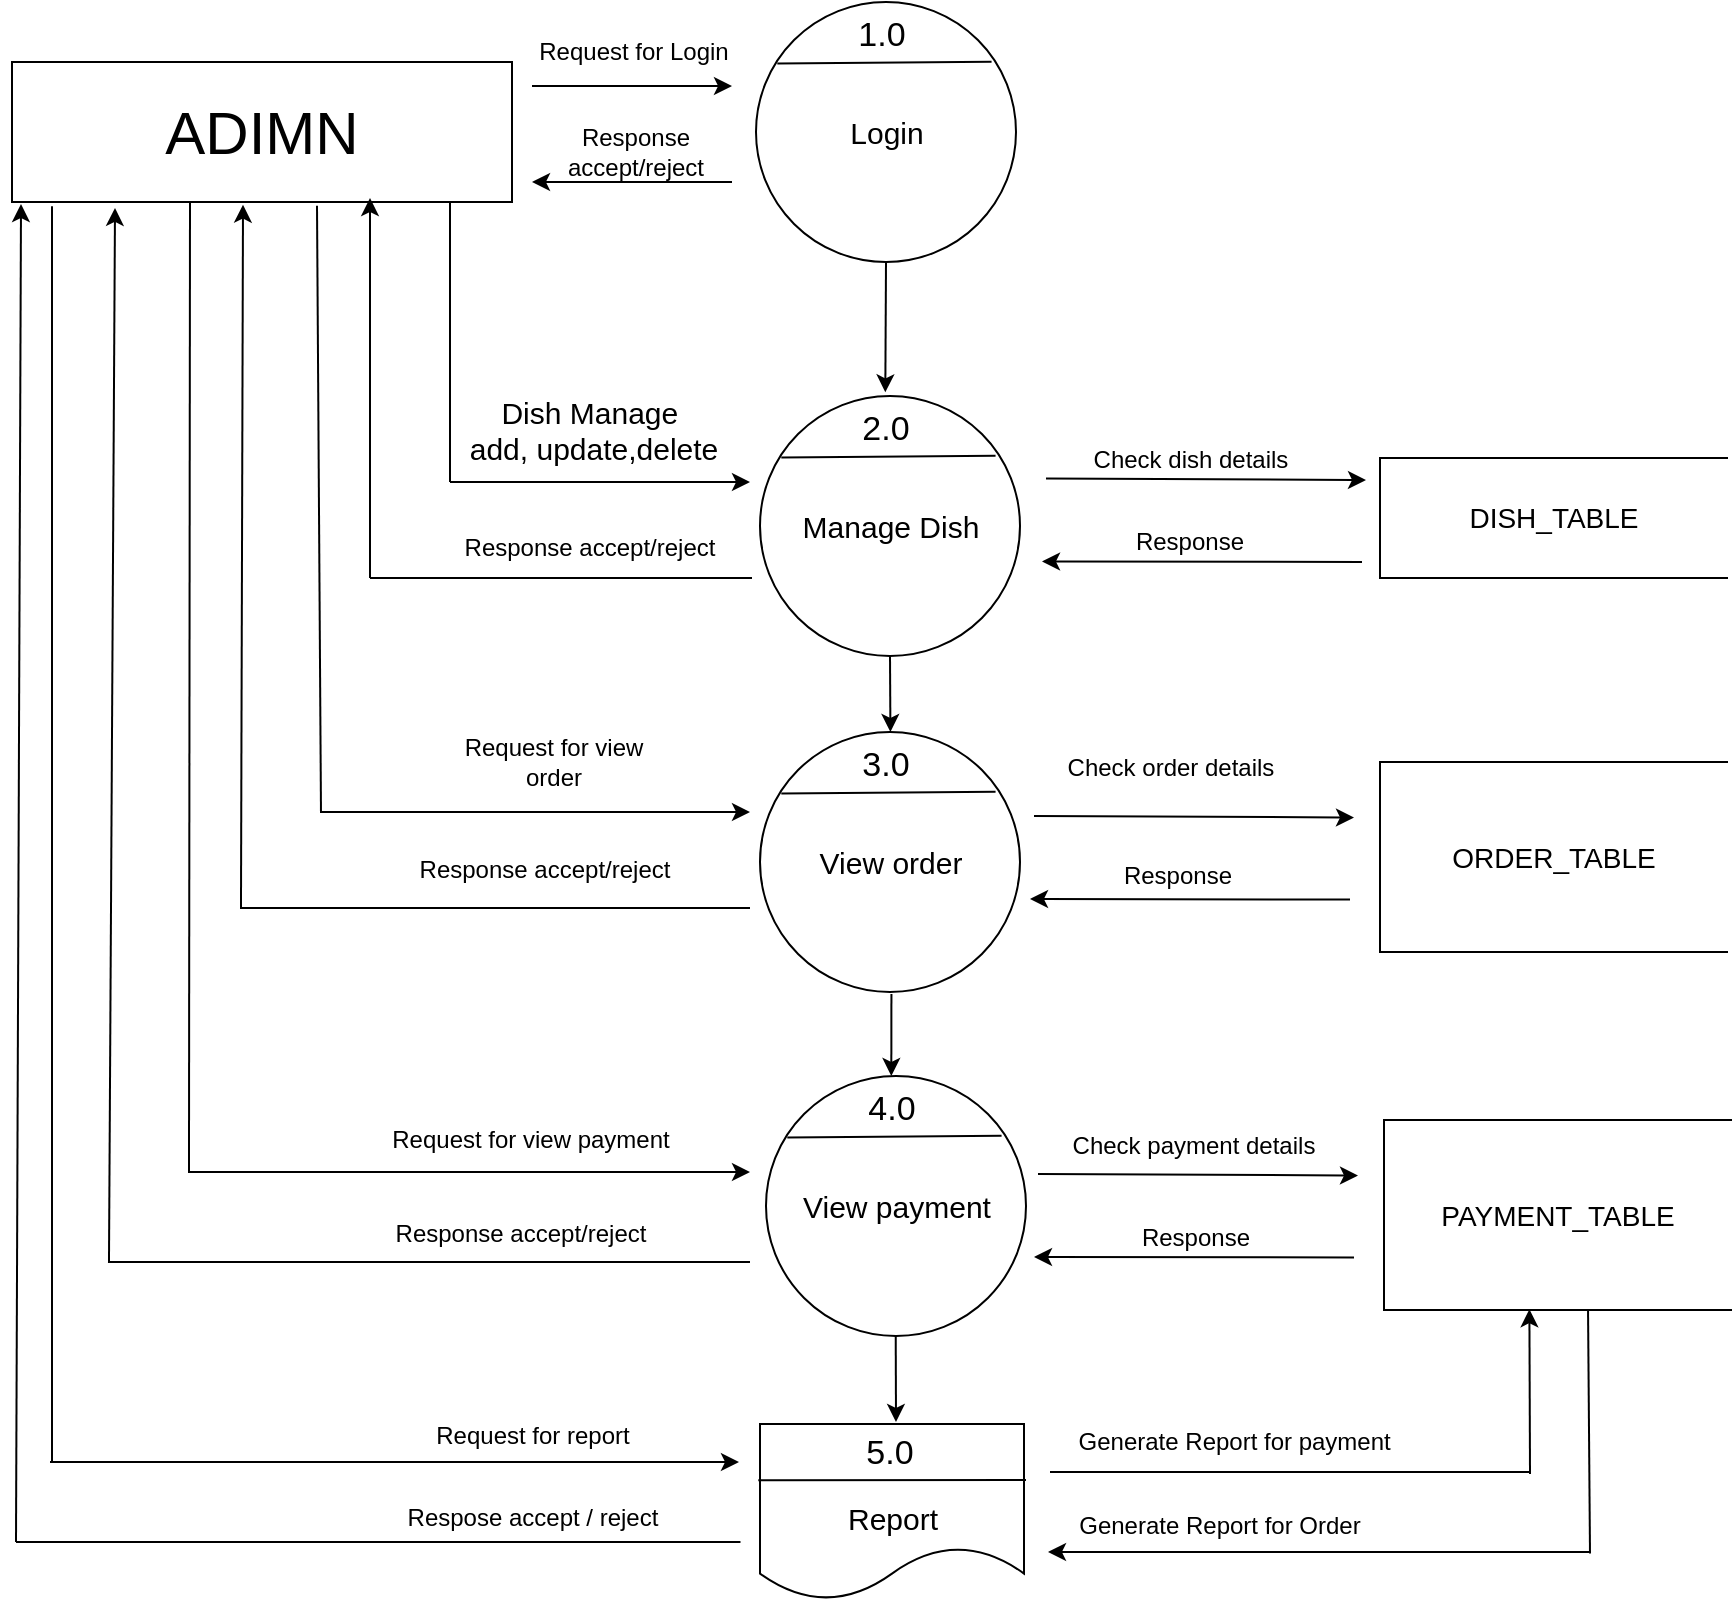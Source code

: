 <mxfile version="26.0.5" pages="12">
  <diagram id="Lwp1pgzWLBalaR1xWhp8" name="Page-2">
    <mxGraphModel dx="1840" dy="2038" grid="1" gridSize="10" guides="1" tooltips="1" connect="1" arrows="1" fold="1" page="1" pageScale="1" pageWidth="850" pageHeight="1100" math="0" shadow="0">
      <root>
        <mxCell id="0" />
        <mxCell id="1" parent="0" />
        <mxCell id="3TbSqOOEeaeC1xooJYjK-1" value="&lt;span style=&quot;font-size: 30px;&quot;&gt;ADIMN&lt;/span&gt;" style="rounded=0;whiteSpace=wrap;html=1;" parent="1" vertex="1">
          <mxGeometry x="421" y="-950" width="250" height="70" as="geometry" />
        </mxCell>
        <mxCell id="3TbSqOOEeaeC1xooJYjK-2" value="" style="endArrow=classic;html=1;rounded=0;" parent="1" edge="1">
          <mxGeometry width="50" height="50" relative="1" as="geometry">
            <mxPoint x="681" y="-938" as="sourcePoint" />
            <mxPoint x="781" y="-938" as="targetPoint" />
          </mxGeometry>
        </mxCell>
        <mxCell id="3TbSqOOEeaeC1xooJYjK-3" value="" style="endArrow=classic;html=1;rounded=0;" parent="1" edge="1">
          <mxGeometry width="50" height="50" relative="1" as="geometry">
            <mxPoint x="781" y="-890" as="sourcePoint" />
            <mxPoint x="681" y="-890" as="targetPoint" />
          </mxGeometry>
        </mxCell>
        <mxCell id="3TbSqOOEeaeC1xooJYjK-4" value="" style="endArrow=classic;html=1;rounded=0;" parent="1" edge="1">
          <mxGeometry width="50" height="50" relative="1" as="geometry">
            <mxPoint x="938" y="-741.75" as="sourcePoint" />
            <mxPoint x="1098" y="-741" as="targetPoint" />
          </mxGeometry>
        </mxCell>
        <mxCell id="3TbSqOOEeaeC1xooJYjK-5" value="" style="endArrow=classic;html=1;rounded=0;" parent="1" edge="1">
          <mxGeometry width="50" height="50" relative="1" as="geometry">
            <mxPoint x="1096" y="-700" as="sourcePoint" />
            <mxPoint x="936" y="-700.25" as="targetPoint" />
          </mxGeometry>
        </mxCell>
        <mxCell id="3TbSqOOEeaeC1xooJYjK-7" value="Check dish details" style="text;strokeColor=none;align=center;fillColor=none;html=1;verticalAlign=middle;whiteSpace=wrap;rounded=0;" parent="1" vertex="1">
          <mxGeometry x="951.5" y="-764" width="116.5" height="25" as="geometry" />
        </mxCell>
        <mxCell id="3TbSqOOEeaeC1xooJYjK-8" value="Response accept/reject" style="text;strokeColor=none;align=center;fillColor=none;html=1;verticalAlign=middle;whiteSpace=wrap;rounded=0;" parent="1" vertex="1">
          <mxGeometry x="682.24" y="-915" width="102.25" height="20" as="geometry" />
        </mxCell>
        <mxCell id="3TbSqOOEeaeC1xooJYjK-9" value="Response" style="text;strokeColor=none;align=center;fillColor=none;html=1;verticalAlign=middle;whiteSpace=wrap;rounded=0;" parent="1" vertex="1">
          <mxGeometry x="974.5" y="-721.5" width="70" height="22.5" as="geometry" />
        </mxCell>
        <mxCell id="3TbSqOOEeaeC1xooJYjK-27" value="1" style="group" parent="1" vertex="1" connectable="0">
          <mxGeometry x="793" y="-980" width="130" height="130" as="geometry" />
        </mxCell>
        <mxCell id="3TbSqOOEeaeC1xooJYjK-28" value="" style="ellipse;whiteSpace=wrap;html=1;aspect=fixed;" parent="3TbSqOOEeaeC1xooJYjK-27" vertex="1">
          <mxGeometry width="130" height="130" as="geometry" />
        </mxCell>
        <mxCell id="3TbSqOOEeaeC1xooJYjK-29" value="&lt;font style=&quot;font-size: 15px;&quot;&gt;Login&lt;/font&gt;" style="text;strokeColor=none;align=center;fillColor=none;html=1;verticalAlign=middle;whiteSpace=wrap;rounded=0;" parent="3TbSqOOEeaeC1xooJYjK-27" vertex="1">
          <mxGeometry x="12.5" y="51.25" width="105" height="27.5" as="geometry" />
        </mxCell>
        <mxCell id="3TbSqOOEeaeC1xooJYjK-30" value="" style="endArrow=none;html=1;rounded=0;exitX=0.082;exitY=0.237;exitDx=0;exitDy=0;exitPerimeter=0;entryX=0.906;entryY=0.23;entryDx=0;entryDy=0;entryPerimeter=0;" parent="3TbSqOOEeaeC1xooJYjK-27" source="3TbSqOOEeaeC1xooJYjK-28" target="3TbSqOOEeaeC1xooJYjK-28" edge="1">
          <mxGeometry width="50" height="50" relative="1" as="geometry">
            <mxPoint x="35" y="30" as="sourcePoint" />
            <mxPoint x="95" y="30" as="targetPoint" />
          </mxGeometry>
        </mxCell>
        <mxCell id="3TbSqOOEeaeC1xooJYjK-31" value="&lt;font style=&quot;font-size: 17px;&quot;&gt;1.0&lt;/font&gt;" style="text;strokeColor=none;align=center;fillColor=none;html=1;verticalAlign=middle;whiteSpace=wrap;rounded=0;" parent="3TbSqOOEeaeC1xooJYjK-27" vertex="1">
          <mxGeometry x="34" y="7" width="57.5" height="20" as="geometry" />
        </mxCell>
        <mxCell id="3TbSqOOEeaeC1xooJYjK-37" value="" style="group" parent="1" vertex="1" connectable="0">
          <mxGeometry x="795" y="-615" width="130" height="130" as="geometry" />
        </mxCell>
        <mxCell id="3TbSqOOEeaeC1xooJYjK-38" value="" style="ellipse;whiteSpace=wrap;html=1;aspect=fixed;" parent="3TbSqOOEeaeC1xooJYjK-37" vertex="1">
          <mxGeometry width="130" height="130" as="geometry" />
        </mxCell>
        <mxCell id="3TbSqOOEeaeC1xooJYjK-39" value="&lt;span style=&quot;font-size: 15px;&quot;&gt;View order&lt;/span&gt;" style="text;strokeColor=none;align=center;fillColor=none;html=1;verticalAlign=middle;whiteSpace=wrap;rounded=0;" parent="3TbSqOOEeaeC1xooJYjK-37" vertex="1">
          <mxGeometry x="12.5" y="51.25" width="105" height="27.5" as="geometry" />
        </mxCell>
        <mxCell id="3TbSqOOEeaeC1xooJYjK-40" value="" style="endArrow=none;html=1;rounded=0;exitX=0.082;exitY=0.237;exitDx=0;exitDy=0;exitPerimeter=0;entryX=0.906;entryY=0.23;entryDx=0;entryDy=0;entryPerimeter=0;" parent="3TbSqOOEeaeC1xooJYjK-37" source="3TbSqOOEeaeC1xooJYjK-38" target="3TbSqOOEeaeC1xooJYjK-38" edge="1">
          <mxGeometry width="50" height="50" relative="1" as="geometry">
            <mxPoint x="35" y="30" as="sourcePoint" />
            <mxPoint x="95" y="30" as="targetPoint" />
          </mxGeometry>
        </mxCell>
        <mxCell id="3TbSqOOEeaeC1xooJYjK-41" value="&lt;font style=&quot;font-size: 17px;&quot;&gt;3.0&lt;/font&gt;" style="text;strokeColor=none;align=center;fillColor=none;html=1;verticalAlign=middle;whiteSpace=wrap;rounded=0;" parent="3TbSqOOEeaeC1xooJYjK-37" vertex="1">
          <mxGeometry x="34" y="7" width="57.5" height="20" as="geometry" />
        </mxCell>
        <mxCell id="3TbSqOOEeaeC1xooJYjK-42" value="" style="group" parent="1" vertex="1" connectable="0">
          <mxGeometry x="798" y="-443" width="130" height="130" as="geometry" />
        </mxCell>
        <mxCell id="3TbSqOOEeaeC1xooJYjK-43" value="" style="ellipse;whiteSpace=wrap;html=1;aspect=fixed;" parent="3TbSqOOEeaeC1xooJYjK-42" vertex="1">
          <mxGeometry width="130" height="130" as="geometry" />
        </mxCell>
        <mxCell id="3TbSqOOEeaeC1xooJYjK-44" value="&lt;font style=&quot;font-size: 15px;&quot;&gt;View payment&lt;/font&gt;" style="text;strokeColor=none;align=center;fillColor=none;html=1;verticalAlign=middle;whiteSpace=wrap;rounded=0;" parent="3TbSqOOEeaeC1xooJYjK-42" vertex="1">
          <mxGeometry x="12.5" y="51.25" width="105" height="27.5" as="geometry" />
        </mxCell>
        <mxCell id="3TbSqOOEeaeC1xooJYjK-45" value="" style="endArrow=none;html=1;rounded=0;exitX=0.082;exitY=0.237;exitDx=0;exitDy=0;exitPerimeter=0;entryX=0.906;entryY=0.23;entryDx=0;entryDy=0;entryPerimeter=0;" parent="3TbSqOOEeaeC1xooJYjK-42" source="3TbSqOOEeaeC1xooJYjK-43" target="3TbSqOOEeaeC1xooJYjK-43" edge="1">
          <mxGeometry width="50" height="50" relative="1" as="geometry">
            <mxPoint x="35" y="30" as="sourcePoint" />
            <mxPoint x="95" y="30" as="targetPoint" />
          </mxGeometry>
        </mxCell>
        <mxCell id="3TbSqOOEeaeC1xooJYjK-46" value="&lt;font style=&quot;font-size: 17px;&quot;&gt;4.0&lt;/font&gt;" style="text;strokeColor=none;align=center;fillColor=none;html=1;verticalAlign=middle;whiteSpace=wrap;rounded=0;" parent="3TbSqOOEeaeC1xooJYjK-42" vertex="1">
          <mxGeometry x="34" y="7" width="57.5" height="20" as="geometry" />
        </mxCell>
        <mxCell id="3TbSqOOEeaeC1xooJYjK-63" value="Request for Login" style="text;strokeColor=none;align=center;fillColor=none;html=1;verticalAlign=middle;whiteSpace=wrap;rounded=0;" parent="1" vertex="1">
          <mxGeometry x="682.24" y="-970" width="100" height="30" as="geometry" />
        </mxCell>
        <mxCell id="3TbSqOOEeaeC1xooJYjK-73" value="" style="endArrow=classic;html=1;rounded=0;" parent="1" edge="1">
          <mxGeometry width="50" height="50" relative="1" as="geometry">
            <mxPoint x="640" y="-740" as="sourcePoint" />
            <mxPoint x="790" y="-740" as="targetPoint" />
          </mxGeometry>
        </mxCell>
        <mxCell id="3TbSqOOEeaeC1xooJYjK-74" value="" style="endArrow=none;html=1;rounded=0;entryX=0.56;entryY=1;entryDx=0;entryDy=0;entryPerimeter=0;" parent="1" edge="1">
          <mxGeometry width="50" height="50" relative="1" as="geometry">
            <mxPoint x="640" y="-740" as="sourcePoint" />
            <mxPoint x="640" y="-880" as="targetPoint" />
          </mxGeometry>
        </mxCell>
        <mxCell id="3TbSqOOEeaeC1xooJYjK-75" value="" style="endArrow=none;html=1;rounded=0;" parent="1" edge="1">
          <mxGeometry width="50" height="50" relative="1" as="geometry">
            <mxPoint x="790" y="-350" as="sourcePoint" />
            <mxPoint x="470" y="-350" as="targetPoint" />
          </mxGeometry>
        </mxCell>
        <mxCell id="3TbSqOOEeaeC1xooJYjK-87" value="" style="endArrow=classic;html=1;rounded=0;" parent="1" edge="1">
          <mxGeometry width="50" height="50" relative="1" as="geometry">
            <mxPoint x="440" y="-250" as="sourcePoint" />
            <mxPoint x="784.49" y="-250" as="targetPoint" />
          </mxGeometry>
        </mxCell>
        <mxCell id="3TbSqOOEeaeC1xooJYjK-89" value="Request for report" style="text;strokeColor=none;align=center;fillColor=none;html=1;verticalAlign=middle;whiteSpace=wrap;rounded=0;" parent="1" vertex="1">
          <mxGeometry x="625" y="-278.5" width="113" height="30" as="geometry" />
        </mxCell>
        <mxCell id="3TbSqOOEeaeC1xooJYjK-91" value="" style="endArrow=none;html=1;rounded=0;" parent="1" edge="1">
          <mxGeometry width="50" height="50" relative="1" as="geometry">
            <mxPoint x="785.24" y="-210" as="sourcePoint" />
            <mxPoint x="423" y="-210" as="targetPoint" />
          </mxGeometry>
        </mxCell>
        <mxCell id="3TbSqOOEeaeC1xooJYjK-94" value="Respose accept / reject" style="text;strokeColor=none;align=center;fillColor=none;html=1;verticalAlign=middle;whiteSpace=wrap;rounded=0;" parent="1" vertex="1">
          <mxGeometry x="614" y="-232.5" width="135" height="21" as="geometry" />
        </mxCell>
        <mxCell id="3TbSqOOEeaeC1xooJYjK-99" value="" style="endArrow=classic;html=1;rounded=0;entryX=0.419;entryY=0.996;entryDx=0;entryDy=0;entryPerimeter=0;" parent="1" target="3TbSqOOEeaeC1xooJYjK-132" edge="1">
          <mxGeometry width="50" height="50" relative="1" as="geometry">
            <mxPoint x="1180" y="-244" as="sourcePoint" />
            <mxPoint x="1180" y="-320" as="targetPoint" />
          </mxGeometry>
        </mxCell>
        <mxCell id="3TbSqOOEeaeC1xooJYjK-100" value="" style="endArrow=classic;html=1;rounded=0;" parent="1" edge="1">
          <mxGeometry width="50" height="50" relative="1" as="geometry">
            <mxPoint x="1210" y="-205" as="sourcePoint" />
            <mxPoint x="939" y="-205" as="targetPoint" />
          </mxGeometry>
        </mxCell>
        <mxCell id="3TbSqOOEeaeC1xooJYjK-102" value="Generate Report for payment&amp;nbsp;" style="text;strokeColor=none;align=center;fillColor=none;html=1;verticalAlign=middle;whiteSpace=wrap;rounded=0;" parent="1" vertex="1">
          <mxGeometry x="936.5" y="-266.5" width="193.5" height="13" as="geometry" />
        </mxCell>
        <mxCell id="3TbSqOOEeaeC1xooJYjK-105" value="&lt;span style=&quot;font-size: 14px;&quot;&gt;DISH_TABLE&lt;/span&gt;" style="html=1;dashed=0;whiteSpace=wrap;shape=partialRectangle;right=0;" parent="1" vertex="1">
          <mxGeometry x="1105" y="-752" width="173.5" height="60" as="geometry" />
        </mxCell>
        <mxCell id="3TbSqOOEeaeC1xooJYjK-107" value="&lt;span style=&quot;font-size: 14px;&quot;&gt;ORDER_TABLE&lt;/span&gt;" style="html=1;dashed=0;whiteSpace=wrap;shape=partialRectangle;right=0;" parent="1" vertex="1">
          <mxGeometry x="1105" y="-600" width="173.5" height="95" as="geometry" />
        </mxCell>
        <mxCell id="3TbSqOOEeaeC1xooJYjK-109" value="1" style="group" parent="1" vertex="1" connectable="0">
          <mxGeometry x="795" y="-783" width="130" height="130" as="geometry" />
        </mxCell>
        <mxCell id="3TbSqOOEeaeC1xooJYjK-110" value="" style="ellipse;whiteSpace=wrap;html=1;aspect=fixed;" parent="3TbSqOOEeaeC1xooJYjK-109" vertex="1">
          <mxGeometry width="130" height="130" as="geometry" />
        </mxCell>
        <mxCell id="3TbSqOOEeaeC1xooJYjK-111" value="&lt;font style=&quot;font-size: 15px;&quot;&gt;Manage Dish&lt;/font&gt;" style="text;strokeColor=none;align=center;fillColor=none;html=1;verticalAlign=middle;whiteSpace=wrap;rounded=0;" parent="3TbSqOOEeaeC1xooJYjK-109" vertex="1">
          <mxGeometry x="12.5" y="51.25" width="105" height="27.5" as="geometry" />
        </mxCell>
        <mxCell id="3TbSqOOEeaeC1xooJYjK-112" value="" style="endArrow=none;html=1;rounded=0;exitX=0.082;exitY=0.237;exitDx=0;exitDy=0;exitPerimeter=0;entryX=0.906;entryY=0.23;entryDx=0;entryDy=0;entryPerimeter=0;" parent="3TbSqOOEeaeC1xooJYjK-109" source="3TbSqOOEeaeC1xooJYjK-110" target="3TbSqOOEeaeC1xooJYjK-110" edge="1">
          <mxGeometry width="50" height="50" relative="1" as="geometry">
            <mxPoint x="35" y="30" as="sourcePoint" />
            <mxPoint x="95" y="30" as="targetPoint" />
          </mxGeometry>
        </mxCell>
        <mxCell id="3TbSqOOEeaeC1xooJYjK-113" value="&lt;font style=&quot;font-size: 17px;&quot;&gt;2.0&lt;/font&gt;" style="text;strokeColor=none;align=center;fillColor=none;html=1;verticalAlign=middle;whiteSpace=wrap;rounded=0;" parent="3TbSqOOEeaeC1xooJYjK-109" vertex="1">
          <mxGeometry x="34" y="7" width="57.5" height="20" as="geometry" />
        </mxCell>
        <mxCell id="3TbSqOOEeaeC1xooJYjK-114" value="&lt;font style=&quot;font-size: 15px;&quot;&gt;Dish Manage&amp;nbsp;&lt;/font&gt;&lt;div&gt;&lt;font style=&quot;font-size: 15px;&quot;&gt;add, update,delete&lt;/font&gt;&lt;/div&gt;" style="text;strokeColor=none;align=center;fillColor=none;html=1;verticalAlign=middle;whiteSpace=wrap;rounded=0;" parent="1" vertex="1">
          <mxGeometry x="641.61" y="-780" width="139.63" height="27.5" as="geometry" />
        </mxCell>
        <mxCell id="3TbSqOOEeaeC1xooJYjK-116" value="" style="endArrow=none;html=1;rounded=0;" parent="1" edge="1">
          <mxGeometry width="50" height="50" relative="1" as="geometry">
            <mxPoint x="791" y="-692" as="sourcePoint" />
            <mxPoint x="600" y="-692" as="targetPoint" />
          </mxGeometry>
        </mxCell>
        <mxCell id="3TbSqOOEeaeC1xooJYjK-117" value="" style="endArrow=classic;html=1;rounded=0;entryX=0.468;entryY=1.029;entryDx=0;entryDy=0;entryPerimeter=0;" parent="1" edge="1">
          <mxGeometry width="50" height="50" relative="1" as="geometry">
            <mxPoint x="600" y="-692" as="sourcePoint" />
            <mxPoint x="600" y="-882" as="targetPoint" />
          </mxGeometry>
        </mxCell>
        <mxCell id="3TbSqOOEeaeC1xooJYjK-122" value="" style="endArrow=none;html=1;rounded=0;entryX=0.61;entryY=1.026;entryDx=0;entryDy=0;entryPerimeter=0;" parent="1" target="3TbSqOOEeaeC1xooJYjK-1" edge="1">
          <mxGeometry width="50" height="50" relative="1" as="geometry">
            <mxPoint x="575.49" y="-575.5" as="sourcePoint" />
            <mxPoint x="575" y="-870" as="targetPoint" />
          </mxGeometry>
        </mxCell>
        <mxCell id="3TbSqOOEeaeC1xooJYjK-123" value="" style="endArrow=classic;html=1;rounded=0;entryX=0.462;entryY=1.019;entryDx=0;entryDy=0;entryPerimeter=0;" parent="1" target="3TbSqOOEeaeC1xooJYjK-1" edge="1">
          <mxGeometry width="50" height="50" relative="1" as="geometry">
            <mxPoint x="535.49" y="-527.5" as="sourcePoint" />
            <mxPoint x="540" y="-870" as="targetPoint" />
          </mxGeometry>
        </mxCell>
        <mxCell id="3TbSqOOEeaeC1xooJYjK-124" value="" style="endArrow=none;html=1;rounded=0;" parent="1" edge="1">
          <mxGeometry width="50" height="50" relative="1" as="geometry">
            <mxPoint x="790" y="-527" as="sourcePoint" />
            <mxPoint x="535" y="-527" as="targetPoint" />
          </mxGeometry>
        </mxCell>
        <mxCell id="3TbSqOOEeaeC1xooJYjK-125" value="" style="endArrow=classic;html=1;rounded=0;" parent="1" edge="1">
          <mxGeometry width="50" height="50" relative="1" as="geometry">
            <mxPoint x="575" y="-575" as="sourcePoint" />
            <mxPoint x="790" y="-575" as="targetPoint" />
          </mxGeometry>
        </mxCell>
        <mxCell id="3TbSqOOEeaeC1xooJYjK-126" value="" style="endArrow=classic;html=1;rounded=0;" parent="1" edge="1">
          <mxGeometry width="50" height="50" relative="1" as="geometry">
            <mxPoint x="932" y="-573" as="sourcePoint" />
            <mxPoint x="1092" y="-572.25" as="targetPoint" />
          </mxGeometry>
        </mxCell>
        <mxCell id="3TbSqOOEeaeC1xooJYjK-127" value="" style="endArrow=classic;html=1;rounded=0;" parent="1" edge="1">
          <mxGeometry width="50" height="50" relative="1" as="geometry">
            <mxPoint x="1090" y="-531.25" as="sourcePoint" />
            <mxPoint x="930" y="-531.5" as="targetPoint" />
          </mxGeometry>
        </mxCell>
        <mxCell id="3TbSqOOEeaeC1xooJYjK-128" value="" style="endArrow=classic;html=1;rounded=0;entryX=0.206;entryY=1.042;entryDx=0;entryDy=0;entryPerimeter=0;" parent="1" target="3TbSqOOEeaeC1xooJYjK-1" edge="1">
          <mxGeometry width="50" height="50" relative="1" as="geometry">
            <mxPoint x="469.49" y="-349.5" as="sourcePoint" />
            <mxPoint x="471" y="-870" as="targetPoint" />
          </mxGeometry>
        </mxCell>
        <mxCell id="3TbSqOOEeaeC1xooJYjK-129" value="" style="endArrow=none;html=1;rounded=0;entryX=0.356;entryY=1;entryDx=0;entryDy=0;entryPerimeter=0;" parent="1" target="3TbSqOOEeaeC1xooJYjK-1" edge="1">
          <mxGeometry width="50" height="50" relative="1" as="geometry">
            <mxPoint x="509.49" y="-394.5" as="sourcePoint" />
            <mxPoint x="509" y="-800" as="targetPoint" />
          </mxGeometry>
        </mxCell>
        <mxCell id="3TbSqOOEeaeC1xooJYjK-130" value="" style="endArrow=classic;html=1;rounded=0;" parent="1" edge="1">
          <mxGeometry width="50" height="50" relative="1" as="geometry">
            <mxPoint x="510" y="-395" as="sourcePoint" />
            <mxPoint x="790" y="-395" as="targetPoint" />
          </mxGeometry>
        </mxCell>
        <mxCell id="3TbSqOOEeaeC1xooJYjK-132" value="&lt;span style=&quot;font-size: 14px;&quot;&gt;PAYMENT_TABLE&lt;/span&gt;" style="html=1;dashed=0;whiteSpace=wrap;shape=partialRectangle;right=0;" parent="1" vertex="1">
          <mxGeometry x="1107" y="-421" width="173.5" height="95" as="geometry" />
        </mxCell>
        <mxCell id="3TbSqOOEeaeC1xooJYjK-133" value="" style="endArrow=classic;html=1;rounded=0;" parent="1" edge="1">
          <mxGeometry width="50" height="50" relative="1" as="geometry">
            <mxPoint x="934" y="-394" as="sourcePoint" />
            <mxPoint x="1094" y="-393.25" as="targetPoint" />
          </mxGeometry>
        </mxCell>
        <mxCell id="3TbSqOOEeaeC1xooJYjK-134" value="" style="endArrow=classic;html=1;rounded=0;" parent="1" edge="1">
          <mxGeometry width="50" height="50" relative="1" as="geometry">
            <mxPoint x="1092" y="-352.25" as="sourcePoint" />
            <mxPoint x="932" y="-352.5" as="targetPoint" />
          </mxGeometry>
        </mxCell>
        <mxCell id="3TbSqOOEeaeC1xooJYjK-136" value="" style="endArrow=classic;html=1;rounded=0;entryX=0.086;entryY=1.006;entryDx=0;entryDy=0;entryPerimeter=0;" parent="1" edge="1">
          <mxGeometry width="50" height="50" relative="1" as="geometry">
            <mxPoint x="423" y="-210" as="sourcePoint" />
            <mxPoint x="425.5" y="-879.0" as="targetPoint" />
          </mxGeometry>
        </mxCell>
        <mxCell id="3TbSqOOEeaeC1xooJYjK-138" value="" style="endArrow=none;html=1;rounded=0;entryX=0.08;entryY=1.031;entryDx=0;entryDy=0;entryPerimeter=0;" parent="1" target="3TbSqOOEeaeC1xooJYjK-1" edge="1">
          <mxGeometry width="50" height="50" relative="1" as="geometry">
            <mxPoint x="441" y="-250" as="sourcePoint" />
            <mxPoint x="440.51" y="-850" as="targetPoint" />
          </mxGeometry>
        </mxCell>
        <mxCell id="3TbSqOOEeaeC1xooJYjK-140" value="" style="shape=document;whiteSpace=wrap;html=1;boundedLbl=1;" parent="1" vertex="1">
          <mxGeometry x="795" y="-269" width="132" height="88" as="geometry" />
        </mxCell>
        <mxCell id="3TbSqOOEeaeC1xooJYjK-141" value="" style="endArrow=none;html=1;rounded=0;exitX=-0.014;exitY=0.331;exitDx=0;exitDy=0;exitPerimeter=0;entryX=0.906;entryY=0.23;entryDx=0;entryDy=0;entryPerimeter=0;" parent="1" edge="1">
          <mxGeometry width="50" height="50" relative="1" as="geometry">
            <mxPoint x="794.152" y="-240.872" as="sourcePoint" />
            <mxPoint x="928" y="-241" as="targetPoint" />
          </mxGeometry>
        </mxCell>
        <mxCell id="3TbSqOOEeaeC1xooJYjK-142" value="&lt;font style=&quot;font-size: 17px;&quot;&gt;5.0&lt;/font&gt;" style="text;strokeColor=none;align=center;fillColor=none;html=1;verticalAlign=middle;whiteSpace=wrap;rounded=0;" parent="1" vertex="1">
          <mxGeometry x="831" y="-264" width="57.5" height="20" as="geometry" />
        </mxCell>
        <mxCell id="3TbSqOOEeaeC1xooJYjK-145" value="&lt;font style=&quot;font-size: 15px;&quot;&gt;Report&lt;/font&gt;" style="text;strokeColor=none;align=center;fillColor=none;html=1;verticalAlign=middle;whiteSpace=wrap;rounded=0;" parent="1" vertex="1">
          <mxGeometry x="808.5" y="-236" width="105" height="27.5" as="geometry" />
        </mxCell>
        <mxCell id="3TbSqOOEeaeC1xooJYjK-146" value="Response accept/reject" style="text;strokeColor=none;align=center;fillColor=none;html=1;verticalAlign=middle;whiteSpace=wrap;rounded=0;" parent="1" vertex="1">
          <mxGeometry x="637.61" y="-717" width="144" height="20" as="geometry" />
        </mxCell>
        <mxCell id="3TbSqOOEeaeC1xooJYjK-147" value="Request for view order" style="text;strokeColor=none;align=center;fillColor=none;html=1;verticalAlign=middle;whiteSpace=wrap;rounded=0;" parent="1" vertex="1">
          <mxGeometry x="641.61" y="-615" width="100" height="30" as="geometry" />
        </mxCell>
        <mxCell id="3TbSqOOEeaeC1xooJYjK-149" value="Check order details" style="text;strokeColor=none;align=center;fillColor=none;html=1;verticalAlign=middle;whiteSpace=wrap;rounded=0;" parent="1" vertex="1">
          <mxGeometry x="942" y="-610" width="116.5" height="25" as="geometry" />
        </mxCell>
        <mxCell id="3TbSqOOEeaeC1xooJYjK-150" value="Response accept/reject" style="text;strokeColor=none;align=center;fillColor=none;html=1;verticalAlign=middle;whiteSpace=wrap;rounded=0;" parent="1" vertex="1">
          <mxGeometry x="613.37" y="-556" width="148.63" height="20" as="geometry" />
        </mxCell>
        <mxCell id="3TbSqOOEeaeC1xooJYjK-151" value="Response" style="text;strokeColor=none;align=center;fillColor=none;html=1;verticalAlign=middle;whiteSpace=wrap;rounded=0;" parent="1" vertex="1">
          <mxGeometry x="968.5" y="-554" width="70" height="22.5" as="geometry" />
        </mxCell>
        <mxCell id="3TbSqOOEeaeC1xooJYjK-152" value="Request for view payment" style="text;strokeColor=none;align=center;fillColor=none;html=1;verticalAlign=middle;whiteSpace=wrap;rounded=0;" parent="1" vertex="1">
          <mxGeometry x="601" y="-426" width="158.5" height="30" as="geometry" />
        </mxCell>
        <mxCell id="3TbSqOOEeaeC1xooJYjK-153" value="Check payment details" style="text;strokeColor=none;align=center;fillColor=none;html=1;verticalAlign=middle;whiteSpace=wrap;rounded=0;" parent="1" vertex="1">
          <mxGeometry x="942" y="-421" width="140" height="25" as="geometry" />
        </mxCell>
        <mxCell id="3TbSqOOEeaeC1xooJYjK-154" value="Response" style="text;strokeColor=none;align=center;fillColor=none;html=1;verticalAlign=middle;whiteSpace=wrap;rounded=0;" parent="1" vertex="1">
          <mxGeometry x="978" y="-373" width="70" height="22.5" as="geometry" />
        </mxCell>
        <mxCell id="3TbSqOOEeaeC1xooJYjK-155" value="Response accept/reject" style="text;strokeColor=none;align=center;fillColor=none;html=1;verticalAlign=middle;whiteSpace=wrap;rounded=0;" parent="1" vertex="1">
          <mxGeometry x="594" y="-374.5" width="163" height="20" as="geometry" />
        </mxCell>
        <mxCell id="3TbSqOOEeaeC1xooJYjK-158" value="Generate Report for Order" style="text;strokeColor=none;align=center;fillColor=none;html=1;verticalAlign=middle;whiteSpace=wrap;rounded=0;" parent="1" vertex="1">
          <mxGeometry x="950.5" y="-224.5" width="148" height="13" as="geometry" />
        </mxCell>
        <mxCell id="3TbSqOOEeaeC1xooJYjK-159" value="" style="endArrow=none;html=1;rounded=0;" parent="1" edge="1">
          <mxGeometry width="50" height="50" relative="1" as="geometry">
            <mxPoint x="1180" y="-245" as="sourcePoint" />
            <mxPoint x="940" y="-245" as="targetPoint" />
          </mxGeometry>
        </mxCell>
        <mxCell id="3TbSqOOEeaeC1xooJYjK-160" value="" style="endArrow=none;html=1;rounded=0;exitX=0.588;exitY=1.006;exitDx=0;exitDy=0;exitPerimeter=0;" parent="1" edge="1">
          <mxGeometry width="50" height="50" relative="1" as="geometry">
            <mxPoint x="1209.018" y="-325.71" as="sourcePoint" />
            <mxPoint x="1210" y="-204.28" as="targetPoint" />
          </mxGeometry>
        </mxCell>
        <mxCell id="FyqrWjoDdgcM4q49aba6-2" value="" style="endArrow=classic;html=1;rounded=0;entryX=0.482;entryY=-0.014;entryDx=0;entryDy=0;entryPerimeter=0;" parent="1" target="3TbSqOOEeaeC1xooJYjK-110" edge="1">
          <mxGeometry width="50" height="50" relative="1" as="geometry">
            <mxPoint x="858" y="-850" as="sourcePoint" />
            <mxPoint x="858" y="-790" as="targetPoint" />
          </mxGeometry>
        </mxCell>
        <mxCell id="FyqrWjoDdgcM4q49aba6-3" value="" style="endArrow=classic;html=1;rounded=0;entryX=0.482;entryY=-0.014;entryDx=0;entryDy=0;entryPerimeter=0;exitX=0.5;exitY=1;exitDx=0;exitDy=0;" parent="1" source="3TbSqOOEeaeC1xooJYjK-110" edge="1">
          <mxGeometry width="50" height="50" relative="1" as="geometry">
            <mxPoint x="859.8" y="-640" as="sourcePoint" />
            <mxPoint x="860.21" y="-615" as="targetPoint" />
          </mxGeometry>
        </mxCell>
        <mxCell id="FyqrWjoDdgcM4q49aba6-5" value="" style="endArrow=classic;html=1;rounded=0;entryX=0.482;entryY=0;entryDx=0;entryDy=0;entryPerimeter=0;exitX=0.5;exitY=1;exitDx=0;exitDy=0;" parent="1" target="3TbSqOOEeaeC1xooJYjK-43" edge="1">
          <mxGeometry width="50" height="50" relative="1" as="geometry">
            <mxPoint x="860.71" y="-484" as="sourcePoint" />
            <mxPoint x="860.92" y="-446" as="targetPoint" />
          </mxGeometry>
        </mxCell>
        <mxCell id="FyqrWjoDdgcM4q49aba6-6" value="" style="endArrow=classic;html=1;rounded=0;exitX=0.5;exitY=1;exitDx=0;exitDy=0;" parent="1" edge="1">
          <mxGeometry width="50" height="50" relative="1" as="geometry">
            <mxPoint x="862.86" y="-313" as="sourcePoint" />
            <mxPoint x="863" y="-270" as="targetPoint" />
          </mxGeometry>
        </mxCell>
      </root>
    </mxGraphModel>
  </diagram>
  <diagram id="tHrvw1N85ukLDPV54fvb" name="Page-3">
    <mxGraphModel dx="1246" dy="598" grid="1" gridSize="10" guides="1" tooltips="1" connect="1" arrows="1" fold="1" page="1" pageScale="1" pageWidth="850" pageHeight="1100" math="0" shadow="0">
      <root>
        <mxCell id="0" />
        <mxCell id="1" parent="0" />
      </root>
    </mxGraphModel>
  </diagram>
  <diagram name="Page-1" id="5VEeIqhsN5uKCn2aO5vu">
    <mxGraphModel dx="3560" dy="1851" grid="1" gridSize="10" guides="1" tooltips="1" connect="1" arrows="1" fold="1" page="1" pageScale="1" pageWidth="850" pageHeight="1100" math="0" shadow="0">
      <root>
        <mxCell id="0" />
        <mxCell id="1" parent="0" />
        <mxCell id="VSgS5F7AN9F9pFCRdqw3-1" value="&lt;font style=&quot;font-size: 20px;&quot;&gt;Customer&amp;nbsp;&lt;/font&gt;" style="rounded=0;whiteSpace=wrap;html=1;" vertex="1" parent="1">
          <mxGeometry x="20" y="60" width="270" height="70" as="geometry" />
        </mxCell>
        <mxCell id="VSgS5F7AN9F9pFCRdqw3-2" value="Show / Search&lt;div&gt;item&lt;/div&gt;" style="ellipse;whiteSpace=wrap;html=1;" vertex="1" parent="1">
          <mxGeometry x="410" y="40" width="125" height="125" as="geometry" />
        </mxCell>
        <mxCell id="VSgS5F7AN9F9pFCRdqw3-4" value="DISH_TABLE" style="html=1;dashed=0;whiteSpace=wrap;shape=partialRectangle;right=0;" vertex="1" parent="1">
          <mxGeometry x="730" y="70" width="150" height="60" as="geometry" />
        </mxCell>
        <mxCell id="VSgS5F7AN9F9pFCRdqw3-5" value="" style="endArrow=classic;html=1;rounded=0;fontSize=12;startSize=8;endSize=8;curved=1;exitX=1;exitY=0.286;exitDx=0;exitDy=0;exitPerimeter=0;" edge="1" parent="1">
          <mxGeometry width="50" height="50" relative="1" as="geometry">
            <mxPoint x="292" y="80.02" as="sourcePoint" />
            <mxPoint x="412" y="80" as="targetPoint" />
          </mxGeometry>
        </mxCell>
        <mxCell id="VSgS5F7AN9F9pFCRdqw3-6" value="" style="endArrow=classic;html=1;rounded=0;fontSize=12;startSize=8;endSize=8;curved=1;exitX=1;exitY=0.286;exitDx=0;exitDy=0;exitPerimeter=0;" edge="1" parent="1">
          <mxGeometry width="50" height="50" relative="1" as="geometry">
            <mxPoint x="537" y="81" as="sourcePoint" />
            <mxPoint x="720" y="80" as="targetPoint" />
          </mxGeometry>
        </mxCell>
        <mxCell id="VSgS5F7AN9F9pFCRdqw3-8" value="" style="endArrow=classic;html=1;rounded=0;fontSize=12;startSize=8;endSize=8;curved=1;" edge="1" parent="1">
          <mxGeometry width="50" height="50" relative="1" as="geometry">
            <mxPoint x="410" y="115" as="sourcePoint" />
            <mxPoint x="290" y="115" as="targetPoint" />
          </mxGeometry>
        </mxCell>
        <mxCell id="VSgS5F7AN9F9pFCRdqw3-9" value="" style="endArrow=classic;html=1;rounded=0;fontSize=12;startSize=8;endSize=8;curved=1;" edge="1" parent="1">
          <mxGeometry width="50" height="50" relative="1" as="geometry">
            <mxPoint x="720" y="116" as="sourcePoint" />
            <mxPoint x="535" y="116" as="targetPoint" />
          </mxGeometry>
        </mxCell>
        <mxCell id="VSgS5F7AN9F9pFCRdqw3-10" value="&lt;font style=&quot;font-size: 11px;&quot;&gt;show item&lt;/font&gt;" style="text;strokeColor=none;align=center;fillColor=none;html=1;verticalAlign=middle;whiteSpace=wrap;rounded=0;fontSize=16;" vertex="1" parent="1">
          <mxGeometry x="324" y="60" width="60" height="17" as="geometry" />
        </mxCell>
        <mxCell id="VSgS5F7AN9F9pFCRdqw3-11" value="&lt;font&gt;check for show item&lt;/font&gt;" style="text;strokeColor=none;align=center;fillColor=none;html=1;verticalAlign=middle;whiteSpace=wrap;rounded=0;fontSize=11;" vertex="1" parent="1">
          <mxGeometry x="541" y="60" width="100" height="17" as="geometry" />
        </mxCell>
        <mxCell id="VSgS5F7AN9F9pFCRdqw3-12" value="&lt;font&gt;Response&amp;nbsp;&lt;/font&gt;" style="text;strokeColor=none;align=center;fillColor=none;html=1;verticalAlign=middle;whiteSpace=wrap;rounded=0;fontSize=11;" vertex="1" parent="1">
          <mxGeometry x="554.5" y="95.5" width="79" height="16" as="geometry" />
        </mxCell>
        <mxCell id="VSgS5F7AN9F9pFCRdqw3-14" value="&lt;font&gt;Response accept / reject&lt;/font&gt;" style="text;strokeColor=none;align=center;fillColor=none;html=1;verticalAlign=middle;whiteSpace=wrap;rounded=0;fontSize=11;spacing=3;" vertex="1" parent="1">
          <mxGeometry x="308" y="98.5" width="92" height="10" as="geometry" />
        </mxCell>
        <mxCell id="VSgS5F7AN9F9pFCRdqw3-15" value="register&amp;nbsp;" style="ellipse;whiteSpace=wrap;html=1;" vertex="1" parent="1">
          <mxGeometry x="410" y="220" width="125" height="125" as="geometry" />
        </mxCell>
        <mxCell id="VSgS5F7AN9F9pFCRdqw3-16" value="" style="endArrow=none;html=1;rounded=0;fontSize=12;startSize=8;endSize=8;curved=1;entryX=0.908;entryY=0.21;entryDx=0;entryDy=0;entryPerimeter=0;" edge="1" parent="1" target="VSgS5F7AN9F9pFCRdqw3-15">
          <mxGeometry width="50" height="50" relative="1" as="geometry">
            <mxPoint x="422" y="246" as="sourcePoint" />
            <mxPoint x="517.75" y="245.5" as="targetPoint" />
          </mxGeometry>
        </mxCell>
        <mxCell id="VSgS5F7AN9F9pFCRdqw3-17" value="1.0" style="text;strokeColor=none;align=center;fillColor=none;html=1;verticalAlign=middle;whiteSpace=wrap;rounded=0;fontSize=16;" vertex="1" parent="1">
          <mxGeometry x="440.5" y="218" width="60" height="30" as="geometry" />
        </mxCell>
        <mxCell id="VSgS5F7AN9F9pFCRdqw3-18" value="" style="endArrow=classic;html=1;rounded=0;fontSize=12;startSize=8;endSize=8;curved=1;" edge="1" parent="1">
          <mxGeometry width="50" height="50" relative="1" as="geometry">
            <mxPoint x="280" y="260" as="sourcePoint" />
            <mxPoint x="404" y="260" as="targetPoint" />
          </mxGeometry>
        </mxCell>
        <mxCell id="VSgS5F7AN9F9pFCRdqw3-19" value="" style="endArrow=none;html=1;rounded=0;fontSize=12;startSize=8;endSize=8;curved=1;entryX=0.959;entryY=1.039;entryDx=0;entryDy=0;entryPerimeter=0;" edge="1" parent="1" target="VSgS5F7AN9F9pFCRdqw3-1">
          <mxGeometry width="50" height="50" relative="1" as="geometry">
            <mxPoint x="280" y="260" as="sourcePoint" />
            <mxPoint x="280" y="140" as="targetPoint" />
          </mxGeometry>
        </mxCell>
        <mxCell id="VSgS5F7AN9F9pFCRdqw3-20" value="USER_TABLE" style="html=1;dashed=0;whiteSpace=wrap;shape=partialRectangle;right=0;" vertex="1" parent="1">
          <mxGeometry x="730" y="285" width="150" height="95" as="geometry" />
        </mxCell>
        <mxCell id="VSgS5F7AN9F9pFCRdqw3-21" value="" style="endArrow=none;html=1;rounded=0;fontSize=12;startSize=8;endSize=8;curved=1;" edge="1" parent="1">
          <mxGeometry width="50" height="50" relative="1" as="geometry">
            <mxPoint x="534.0" y="260" as="sourcePoint" />
            <mxPoint x="590.67" y="260" as="targetPoint" />
          </mxGeometry>
        </mxCell>
        <mxCell id="VSgS5F7AN9F9pFCRdqw3-22" value="" style="endArrow=classic;html=1;rounded=0;fontSize=12;startSize=8;endSize=8;curved=1;" edge="1" parent="1">
          <mxGeometry width="50" height="50" relative="1" as="geometry">
            <mxPoint x="590" y="310" as="sourcePoint" />
            <mxPoint x="720" y="310" as="targetPoint" />
          </mxGeometry>
        </mxCell>
        <mxCell id="VSgS5F7AN9F9pFCRdqw3-25" value="" style="endArrow=none;html=1;rounded=0;fontSize=12;startSize=8;endSize=8;curved=1;" edge="1" parent="1">
          <mxGeometry width="50" height="50" relative="1" as="geometry">
            <mxPoint x="590" y="310" as="sourcePoint" />
            <mxPoint x="590" y="260" as="targetPoint" />
          </mxGeometry>
        </mxCell>
        <mxCell id="VSgS5F7AN9F9pFCRdqw3-26" value="" style="endArrow=none;html=1;rounded=0;fontSize=12;startSize=8;endSize=8;curved=1;" edge="1" parent="1">
          <mxGeometry width="50" height="50" relative="1" as="geometry">
            <mxPoint x="570" y="331" as="sourcePoint" />
            <mxPoint x="720" y="330" as="targetPoint" />
          </mxGeometry>
        </mxCell>
        <mxCell id="VSgS5F7AN9F9pFCRdqw3-27" value="" style="endArrow=none;html=1;rounded=0;fontSize=12;startSize=8;endSize=8;curved=1;" edge="1" parent="1">
          <mxGeometry width="50" height="50" relative="1" as="geometry">
            <mxPoint x="570" y="332" as="sourcePoint" />
            <mxPoint x="570" y="290" as="targetPoint" />
          </mxGeometry>
        </mxCell>
        <mxCell id="VSgS5F7AN9F9pFCRdqw3-28" value="" style="endArrow=classic;html=1;rounded=0;fontSize=12;startSize=8;endSize=8;curved=1;" edge="1" parent="1">
          <mxGeometry width="50" height="50" relative="1" as="geometry">
            <mxPoint x="570" y="290" as="sourcePoint" />
            <mxPoint x="537" y="290" as="targetPoint" />
          </mxGeometry>
        </mxCell>
        <mxCell id="VSgS5F7AN9F9pFCRdqw3-29" value="" style="endArrow=none;html=1;rounded=0;fontSize=12;startSize=8;endSize=8;curved=1;" edge="1" parent="1">
          <mxGeometry width="50" height="50" relative="1" as="geometry">
            <mxPoint x="260" y="290" as="sourcePoint" />
            <mxPoint x="400" y="290" as="targetPoint" />
          </mxGeometry>
        </mxCell>
        <mxCell id="VSgS5F7AN9F9pFCRdqw3-30" value="" style="endArrow=classic;html=1;rounded=0;fontSize=12;startSize=8;endSize=8;curved=1;entryX=0.884;entryY=1.039;entryDx=0;entryDy=0;entryPerimeter=0;" edge="1" parent="1" target="VSgS5F7AN9F9pFCRdqw3-1">
          <mxGeometry width="50" height="50" relative="1" as="geometry">
            <mxPoint x="260" y="290" as="sourcePoint" />
            <mxPoint x="260" y="140" as="targetPoint" />
          </mxGeometry>
        </mxCell>
        <mxCell id="VSgS5F7AN9F9pFCRdqw3-34" value="Login" style="ellipse;whiteSpace=wrap;html=1;" vertex="1" parent="1">
          <mxGeometry x="410" y="402" width="125" height="125" as="geometry" />
        </mxCell>
        <mxCell id="VSgS5F7AN9F9pFCRdqw3-35" value="1.1" style="text;strokeColor=none;align=center;fillColor=none;html=1;verticalAlign=middle;whiteSpace=wrap;rounded=0;fontSize=16;" vertex="1" parent="1">
          <mxGeometry x="440.5" y="400" width="60" height="30" as="geometry" />
        </mxCell>
        <mxCell id="VSgS5F7AN9F9pFCRdqw3-36" value="" style="endArrow=none;html=1;rounded=0;fontSize=12;startSize=8;endSize=8;curved=1;entryX=0.908;entryY=0.21;entryDx=0;entryDy=0;entryPerimeter=0;" edge="1" target="VSgS5F7AN9F9pFCRdqw3-34" parent="1">
          <mxGeometry width="50" height="50" relative="1" as="geometry">
            <mxPoint x="422" y="428" as="sourcePoint" />
            <mxPoint x="517.75" y="427.5" as="targetPoint" />
          </mxGeometry>
        </mxCell>
        <mxCell id="VSgS5F7AN9F9pFCRdqw3-37" value="" style="endArrow=none;html=1;rounded=0;fontSize=12;startSize=8;endSize=8;curved=1;entryX=0.779;entryY=1.003;entryDx=0;entryDy=0;entryPerimeter=0;" edge="1" parent="1" target="VSgS5F7AN9F9pFCRdqw3-1">
          <mxGeometry width="50" height="50" relative="1" as="geometry">
            <mxPoint x="230" y="432" as="sourcePoint" />
            <mxPoint x="230" y="140" as="targetPoint" />
          </mxGeometry>
        </mxCell>
        <mxCell id="VSgS5F7AN9F9pFCRdqw3-38" value="" style="endArrow=classic;html=1;rounded=0;fontSize=12;startSize=8;endSize=8;curved=1;" edge="1" parent="1">
          <mxGeometry width="50" height="50" relative="1" as="geometry">
            <mxPoint x="230" y="432" as="sourcePoint" />
            <mxPoint x="415" y="432" as="targetPoint" />
          </mxGeometry>
        </mxCell>
        <mxCell id="VSgS5F7AN9F9pFCRdqw3-41" value="" style="endArrow=none;html=1;rounded=0;fontSize=12;startSize=8;endSize=8;curved=1;" edge="1" parent="1">
          <mxGeometry width="50" height="50" relative="1" as="geometry">
            <mxPoint x="528" y="431" as="sourcePoint" />
            <mxPoint x="607" y="431" as="targetPoint" />
          </mxGeometry>
        </mxCell>
        <mxCell id="VSgS5F7AN9F9pFCRdqw3-43" value="" style="endArrow=none;html=1;rounded=0;fontSize=12;startSize=8;endSize=8;curved=1;" edge="1" parent="1">
          <mxGeometry width="50" height="50" relative="1" as="geometry">
            <mxPoint x="607" y="431" as="sourcePoint" />
            <mxPoint x="607" y="350" as="targetPoint" />
          </mxGeometry>
        </mxCell>
        <mxCell id="VSgS5F7AN9F9pFCRdqw3-44" value="" style="endArrow=classic;html=1;rounded=0;fontSize=12;startSize=8;endSize=8;curved=1;entryX=-0.01;entryY=0.684;entryDx=0;entryDy=0;entryPerimeter=0;" edge="1" parent="1" target="VSgS5F7AN9F9pFCRdqw3-20">
          <mxGeometry width="50" height="50" relative="1" as="geometry">
            <mxPoint x="607" y="350" as="sourcePoint" />
            <mxPoint x="656" y="350" as="targetPoint" />
          </mxGeometry>
        </mxCell>
        <mxCell id="VSgS5F7AN9F9pFCRdqw3-45" value="" style="endArrow=none;html=1;rounded=0;fontSize=12;startSize=8;endSize=8;curved=1;entryX=0;entryY=0.916;entryDx=0;entryDy=0;entryPerimeter=0;" edge="1" parent="1" target="VSgS5F7AN9F9pFCRdqw3-20">
          <mxGeometry width="50" height="50" relative="1" as="geometry">
            <mxPoint x="640" y="372" as="sourcePoint" />
            <mxPoint x="720" y="372" as="targetPoint" />
          </mxGeometry>
        </mxCell>
        <mxCell id="VSgS5F7AN9F9pFCRdqw3-46" value="" style="endArrow=classic;html=1;rounded=0;fontSize=12;startSize=8;endSize=8;curved=1;" edge="1" parent="1">
          <mxGeometry width="50" height="50" relative="1" as="geometry">
            <mxPoint x="640" y="472" as="sourcePoint" />
            <mxPoint x="537" y="472" as="targetPoint" />
          </mxGeometry>
        </mxCell>
        <mxCell id="VSgS5F7AN9F9pFCRdqw3-47" value="" style="endArrow=none;html=1;rounded=0;fontSize=12;startSize=8;endSize=8;curved=1;" edge="1" parent="1">
          <mxGeometry width="50" height="50" relative="1" as="geometry">
            <mxPoint x="640" y="472" as="sourcePoint" />
            <mxPoint x="640" y="372" as="targetPoint" />
          </mxGeometry>
        </mxCell>
        <mxCell id="VSgS5F7AN9F9pFCRdqw3-49" value="" style="endArrow=none;html=1;rounded=0;fontSize=12;startSize=8;endSize=8;curved=1;" edge="1" parent="1">
          <mxGeometry width="50" height="50" relative="1" as="geometry">
            <mxPoint x="200" y="477" as="sourcePoint" />
            <mxPoint x="406" y="477" as="targetPoint" />
          </mxGeometry>
        </mxCell>
        <mxCell id="VSgS5F7AN9F9pFCRdqw3-50" value="" style="endArrow=classic;html=1;rounded=0;fontSize=12;startSize=8;endSize=8;curved=1;entryX=0.667;entryY=1;entryDx=0;entryDy=0;entryPerimeter=0;" edge="1" parent="1" target="VSgS5F7AN9F9pFCRdqw3-1">
          <mxGeometry width="50" height="50" relative="1" as="geometry">
            <mxPoint x="200" y="478" as="sourcePoint" />
            <mxPoint x="200" y="140" as="targetPoint" />
          </mxGeometry>
        </mxCell>
        <mxCell id="VSgS5F7AN9F9pFCRdqw3-53" value="place order" style="ellipse;whiteSpace=wrap;html=1;" vertex="1" parent="1">
          <mxGeometry x="411" y="592" width="125" height="125" as="geometry" />
        </mxCell>
        <mxCell id="VSgS5F7AN9F9pFCRdqw3-54" value="" style="endArrow=none;html=1;rounded=0;fontSize=12;startSize=8;endSize=8;curved=1;entryX=0.908;entryY=0.21;entryDx=0;entryDy=0;entryPerimeter=0;" edge="1" target="VSgS5F7AN9F9pFCRdqw3-53" parent="1">
          <mxGeometry width="50" height="50" relative="1" as="geometry">
            <mxPoint x="423" y="618" as="sourcePoint" />
            <mxPoint x="518.75" y="617.5" as="targetPoint" />
          </mxGeometry>
        </mxCell>
        <mxCell id="VSgS5F7AN9F9pFCRdqw3-55" value="1.2" style="text;strokeColor=none;align=center;fillColor=none;html=1;verticalAlign=middle;whiteSpace=wrap;rounded=0;fontSize=16;" vertex="1" parent="1">
          <mxGeometry x="441.5" y="590" width="60" height="30" as="geometry" />
        </mxCell>
        <mxCell id="VSgS5F7AN9F9pFCRdqw3-56" value="" style="endArrow=classic;html=1;rounded=0;fontSize=12;startSize=8;endSize=8;curved=1;exitX=0.5;exitY=1;exitDx=0;exitDy=0;entryX=0.5;entryY=0;entryDx=0;entryDy=0;" edge="1" parent="1" source="VSgS5F7AN9F9pFCRdqw3-2" target="VSgS5F7AN9F9pFCRdqw3-15">
          <mxGeometry width="50" height="50" relative="1" as="geometry">
            <mxPoint x="480" y="180" as="sourcePoint" />
            <mxPoint x="620" y="150" as="targetPoint" />
          </mxGeometry>
        </mxCell>
        <mxCell id="VSgS5F7AN9F9pFCRdqw3-57" value="" style="endArrow=classic;html=1;rounded=0;fontSize=12;startSize=8;endSize=8;curved=1;entryX=0.5;entryY=0;entryDx=0;entryDy=0;" edge="1" parent="1" target="VSgS5F7AN9F9pFCRdqw3-35">
          <mxGeometry width="50" height="50" relative="1" as="geometry">
            <mxPoint x="471" y="345" as="sourcePoint" />
            <mxPoint x="471" y="395" as="targetPoint" />
          </mxGeometry>
        </mxCell>
        <mxCell id="VSgS5F7AN9F9pFCRdqw3-58" value="" style="endArrow=classic;html=1;rounded=0;fontSize=12;startSize=8;endSize=8;curved=1;exitX=0.5;exitY=1;exitDx=0;exitDy=0;" edge="1" parent="1" source="VSgS5F7AN9F9pFCRdqw3-34">
          <mxGeometry width="50" height="50" relative="1" as="geometry">
            <mxPoint x="460" y="580" as="sourcePoint" />
            <mxPoint x="473" y="590" as="targetPoint" />
          </mxGeometry>
        </mxCell>
        <mxCell id="VSgS5F7AN9F9pFCRdqw3-59" value="ORDER_TABLE" style="html=1;dashed=0;whiteSpace=wrap;shape=partialRectangle;right=0;" vertex="1" parent="1">
          <mxGeometry x="730" y="680" width="150" height="95" as="geometry" />
        </mxCell>
        <mxCell id="VSgS5F7AN9F9pFCRdqw3-60" value="" style="endArrow=none;html=1;rounded=0;fontSize=12;startSize=8;endSize=8;curved=1;entryX=0.554;entryY=1.046;entryDx=0;entryDy=0;entryPerimeter=0;" edge="1" parent="1" target="VSgS5F7AN9F9pFCRdqw3-1">
          <mxGeometry width="50" height="50" relative="1" as="geometry">
            <mxPoint x="170" y="630" as="sourcePoint" />
            <mxPoint x="170" y="140" as="targetPoint" />
          </mxGeometry>
        </mxCell>
        <mxCell id="VSgS5F7AN9F9pFCRdqw3-61" value="" style="endArrow=classic;html=1;rounded=0;fontSize=12;startSize=8;endSize=8;curved=1;" edge="1" parent="1">
          <mxGeometry width="50" height="50" relative="1" as="geometry">
            <mxPoint x="170" y="630" as="sourcePoint" />
            <mxPoint x="410" y="630" as="targetPoint" />
          </mxGeometry>
        </mxCell>
        <mxCell id="VSgS5F7AN9F9pFCRdqw3-63" value="" style="endArrow=none;html=1;rounded=0;fontSize=12;startSize=8;endSize=8;curved=1;exitX=0.959;exitY=0.247;exitDx=0;exitDy=0;exitPerimeter=0;" edge="1" parent="1">
          <mxGeometry width="50" height="50" relative="1" as="geometry">
            <mxPoint x="535.995" y="628.875" as="sourcePoint" />
            <mxPoint x="620" y="629" as="targetPoint" />
          </mxGeometry>
        </mxCell>
        <mxCell id="VSgS5F7AN9F9pFCRdqw3-64" value="" style="endArrow=none;html=1;rounded=0;fontSize=12;startSize=8;endSize=8;curved=1;" edge="1" parent="1">
          <mxGeometry width="50" height="50" relative="1" as="geometry">
            <mxPoint x="620" y="690" as="sourcePoint" />
            <mxPoint x="620" y="630" as="targetPoint" />
          </mxGeometry>
        </mxCell>
        <mxCell id="VSgS5F7AN9F9pFCRdqw3-65" value="" style="endArrow=classic;html=1;rounded=0;fontSize=12;startSize=8;endSize=8;curved=1;entryX=0;entryY=0.105;entryDx=0;entryDy=0;entryPerimeter=0;" edge="1" parent="1" target="VSgS5F7AN9F9pFCRdqw3-59">
          <mxGeometry width="50" height="50" relative="1" as="geometry">
            <mxPoint x="620" y="690" as="sourcePoint" />
            <mxPoint x="670" y="640" as="targetPoint" />
          </mxGeometry>
        </mxCell>
        <mxCell id="VSgS5F7AN9F9pFCRdqw3-66" value="" style="endArrow=none;html=1;rounded=0;fontSize=12;startSize=8;endSize=8;curved=1;" edge="1" parent="1">
          <mxGeometry width="50" height="50" relative="1" as="geometry">
            <mxPoint x="590" y="716" as="sourcePoint" />
            <mxPoint x="730" y="716" as="targetPoint" />
          </mxGeometry>
        </mxCell>
        <mxCell id="VSgS5F7AN9F9pFCRdqw3-67" value="" style="endArrow=none;html=1;rounded=0;fontSize=12;startSize=8;endSize=8;curved=1;" edge="1" parent="1">
          <mxGeometry width="50" height="50" relative="1" as="geometry">
            <mxPoint x="591" y="717" as="sourcePoint" />
            <mxPoint x="591" y="660" as="targetPoint" />
          </mxGeometry>
        </mxCell>
        <mxCell id="VSgS5F7AN9F9pFCRdqw3-68" value="" style="endArrow=classic;html=1;rounded=0;fontSize=12;startSize=8;endSize=8;curved=1;entryX=1.032;entryY=0.544;entryDx=0;entryDy=0;entryPerimeter=0;" edge="1" parent="1">
          <mxGeometry width="50" height="50" relative="1" as="geometry">
            <mxPoint x="591" y="660" as="sourcePoint" />
            <mxPoint x="538" y="660" as="targetPoint" />
          </mxGeometry>
        </mxCell>
        <mxCell id="VSgS5F7AN9F9pFCRdqw3-69" value="" style="endArrow=none;html=1;rounded=0;fontSize=12;startSize=8;endSize=8;curved=1;" edge="1" parent="1">
          <mxGeometry width="50" height="50" relative="1" as="geometry">
            <mxPoint x="140" y="660" as="sourcePoint" />
            <mxPoint x="409" y="660" as="targetPoint" />
          </mxGeometry>
        </mxCell>
        <mxCell id="VSgS5F7AN9F9pFCRdqw3-70" value="" style="endArrow=classic;html=1;rounded=0;fontSize=12;startSize=8;endSize=8;curved=1;entryX=0.449;entryY=1.039;entryDx=0;entryDy=0;entryPerimeter=0;" edge="1" parent="1" target="VSgS5F7AN9F9pFCRdqw3-1">
          <mxGeometry width="50" height="50" relative="1" as="geometry">
            <mxPoint x="140" y="660" as="sourcePoint" />
            <mxPoint x="140" y="140" as="targetPoint" />
          </mxGeometry>
        </mxCell>
        <mxCell id="VSgS5F7AN9F9pFCRdqw3-71" value="Add to cart" style="ellipse;whiteSpace=wrap;html=1;" vertex="1" parent="1">
          <mxGeometry x="411" y="782" width="125" height="125" as="geometry" />
        </mxCell>
        <mxCell id="VSgS5F7AN9F9pFCRdqw3-72" value="1.3" style="text;strokeColor=none;align=center;fillColor=none;html=1;verticalAlign=middle;whiteSpace=wrap;rounded=0;fontSize=16;" vertex="1" parent="1">
          <mxGeometry x="441.5" y="780" width="60" height="30" as="geometry" />
        </mxCell>
        <mxCell id="VSgS5F7AN9F9pFCRdqw3-73" value="" style="endArrow=none;html=1;rounded=0;fontSize=12;startSize=8;endSize=8;curved=1;entryX=0.908;entryY=0.21;entryDx=0;entryDy=0;entryPerimeter=0;" edge="1" target="VSgS5F7AN9F9pFCRdqw3-71" parent="1">
          <mxGeometry width="50" height="50" relative="1" as="geometry">
            <mxPoint x="423" y="808" as="sourcePoint" />
            <mxPoint x="518.75" y="807.5" as="targetPoint" />
          </mxGeometry>
        </mxCell>
        <mxCell id="VSgS5F7AN9F9pFCRdqw3-74" value="" style="endArrow=classic;html=1;rounded=0;fontSize=12;startSize=8;endSize=8;curved=1;exitX=0.5;exitY=1;exitDx=0;exitDy=0;" edge="1" parent="1">
          <mxGeometry width="50" height="50" relative="1" as="geometry">
            <mxPoint x="473.13" y="717" as="sourcePoint" />
            <mxPoint x="473.13" y="780" as="targetPoint" />
          </mxGeometry>
        </mxCell>
        <mxCell id="VSgS5F7AN9F9pFCRdqw3-75" value="" style="endArrow=none;html=1;rounded=0;fontSize=12;startSize=8;endSize=8;curved=1;entryX=0.333;entryY=1;entryDx=0;entryDy=0;entryPerimeter=0;" edge="1" parent="1" target="VSgS5F7AN9F9pFCRdqw3-1">
          <mxGeometry width="50" height="50" relative="1" as="geometry">
            <mxPoint x="110" y="810" as="sourcePoint" />
            <mxPoint x="109" y="140" as="targetPoint" />
          </mxGeometry>
        </mxCell>
        <mxCell id="VSgS5F7AN9F9pFCRdqw3-77" value="" style="endArrow=classic;html=1;rounded=0;fontSize=12;startSize=8;endSize=8;curved=1;entryX=0.072;entryY=0.224;entryDx=0;entryDy=0;entryPerimeter=0;" edge="1" parent="1" target="VSgS5F7AN9F9pFCRdqw3-71">
          <mxGeometry width="50" height="50" relative="1" as="geometry">
            <mxPoint x="110" y="810" as="sourcePoint" />
            <mxPoint x="160" y="760" as="targetPoint" />
          </mxGeometry>
        </mxCell>
        <mxCell id="VSgS5F7AN9F9pFCRdqw3-78" value="" style="endArrow=none;html=1;rounded=0;fontSize=12;startSize=8;endSize=8;curved=1;" edge="1" parent="1">
          <mxGeometry width="50" height="50" relative="1" as="geometry">
            <mxPoint x="529" y="810" as="sourcePoint" />
            <mxPoint x="640" y="810" as="targetPoint" />
          </mxGeometry>
        </mxCell>
        <mxCell id="VSgS5F7AN9F9pFCRdqw3-79" value="" style="endArrow=none;html=1;rounded=0;fontSize=12;startSize=8;endSize=8;curved=1;" edge="1" parent="1">
          <mxGeometry width="50" height="50" relative="1" as="geometry">
            <mxPoint x="640" y="810" as="sourcePoint" />
            <mxPoint x="639.5" y="740" as="targetPoint" />
          </mxGeometry>
        </mxCell>
        <mxCell id="VSgS5F7AN9F9pFCRdqw3-80" value="" style="endArrow=classic;html=1;rounded=0;fontSize=12;startSize=8;endSize=8;curved=1;entryX=-0.014;entryY=0.627;entryDx=0;entryDy=0;entryPerimeter=0;" edge="1" parent="1">
          <mxGeometry width="50" height="50" relative="1" as="geometry">
            <mxPoint x="639" y="740" as="sourcePoint" />
            <mxPoint x="726.9" y="739.565" as="targetPoint" />
          </mxGeometry>
        </mxCell>
        <mxCell id="VSgS5F7AN9F9pFCRdqw3-81" value="" style="endArrow=none;html=1;rounded=0;fontSize=12;startSize=8;endSize=8;curved=1;" edge="1" parent="1">
          <mxGeometry width="50" height="50" relative="1" as="geometry">
            <mxPoint x="680" y="760" as="sourcePoint" />
            <mxPoint x="730" y="760" as="targetPoint" />
          </mxGeometry>
        </mxCell>
        <mxCell id="VSgS5F7AN9F9pFCRdqw3-82" value="" style="endArrow=none;html=1;rounded=0;fontSize=12;startSize=8;endSize=8;curved=1;" edge="1" parent="1">
          <mxGeometry width="50" height="50" relative="1" as="geometry">
            <mxPoint x="680" y="850" as="sourcePoint" />
            <mxPoint x="680" y="760" as="targetPoint" />
          </mxGeometry>
        </mxCell>
        <mxCell id="VSgS5F7AN9F9pFCRdqw3-83" value="" style="endArrow=classic;html=1;rounded=0;fontSize=12;startSize=8;endSize=8;curved=1;" edge="1" parent="1">
          <mxGeometry width="50" height="50" relative="1" as="geometry">
            <mxPoint x="680" y="850" as="sourcePoint" />
            <mxPoint x="540" y="850" as="targetPoint" />
          </mxGeometry>
        </mxCell>
        <mxCell id="VSgS5F7AN9F9pFCRdqw3-84" value="" style="endArrow=none;html=1;rounded=0;fontSize=12;startSize=8;endSize=8;curved=1;" edge="1" parent="1">
          <mxGeometry width="50" height="50" relative="1" as="geometry">
            <mxPoint x="73" y="854" as="sourcePoint" />
            <mxPoint x="407" y="854" as="targetPoint" />
          </mxGeometry>
        </mxCell>
        <mxCell id="VSgS5F7AN9F9pFCRdqw3-85" value="" style="endArrow=classic;html=1;rounded=0;fontSize=12;startSize=8;endSize=8;curved=1;entryX=0.201;entryY=1.024;entryDx=0;entryDy=0;entryPerimeter=0;" edge="1" parent="1" target="VSgS5F7AN9F9pFCRdqw3-1">
          <mxGeometry width="50" height="50" relative="1" as="geometry">
            <mxPoint x="73" y="854" as="sourcePoint" />
            <mxPoint x="73" y="140" as="targetPoint" />
          </mxGeometry>
        </mxCell>
        <mxCell id="VSgS5F7AN9F9pFCRdqw3-89" value="" style="endArrow=classic;html=1;rounded=0;fontSize=12;startSize=8;endSize=8;curved=1;exitX=0.5;exitY=1;exitDx=0;exitDy=0;entryX=0.5;entryY=0;entryDx=0;entryDy=0;" edge="1" parent="1" source="VSgS5F7AN9F9pFCRdqw3-71">
          <mxGeometry width="50" height="50" relative="1" as="geometry">
            <mxPoint x="480" y="910" as="sourcePoint" />
            <mxPoint x="473.5" y="990" as="targetPoint" />
          </mxGeometry>
        </mxCell>
        <mxCell id="VSgS5F7AN9F9pFCRdqw3-90" value="Payment&amp;nbsp;" style="ellipse;whiteSpace=wrap;html=1;" vertex="1" parent="1">
          <mxGeometry x="411" y="992" width="125" height="125" as="geometry" />
        </mxCell>
        <mxCell id="VSgS5F7AN9F9pFCRdqw3-91" value="" style="endArrow=none;html=1;rounded=0;fontSize=12;startSize=8;endSize=8;curved=1;entryX=0.908;entryY=0.21;entryDx=0;entryDy=0;entryPerimeter=0;" edge="1" target="VSgS5F7AN9F9pFCRdqw3-90" parent="1">
          <mxGeometry width="50" height="50" relative="1" as="geometry">
            <mxPoint x="423" y="1018" as="sourcePoint" />
            <mxPoint x="518.75" y="1017.5" as="targetPoint" />
          </mxGeometry>
        </mxCell>
        <mxCell id="VSgS5F7AN9F9pFCRdqw3-92" value="1.4" style="text;strokeColor=none;align=center;fillColor=none;html=1;verticalAlign=middle;whiteSpace=wrap;rounded=0;fontSize=16;" vertex="1" parent="1">
          <mxGeometry x="441.5" y="990" width="60" height="30" as="geometry" />
        </mxCell>
        <mxCell id="VSgS5F7AN9F9pFCRdqw3-93" value="ORDER_TABLE" style="html=1;dashed=0;whiteSpace=wrap;shape=partialRectangle;right=0;" vertex="1" parent="1">
          <mxGeometry x="730" y="1007" width="150" height="95" as="geometry" />
        </mxCell>
        <mxCell id="VSgS5F7AN9F9pFCRdqw3-97" value="" style="endArrow=none;html=1;rounded=0;fontSize=12;startSize=8;endSize=8;curved=1;entryX=0.116;entryY=1.003;entryDx=0;entryDy=0;entryPerimeter=0;" edge="1" parent="1" target="VSgS5F7AN9F9pFCRdqw3-1">
          <mxGeometry width="50" height="50" relative="1" as="geometry">
            <mxPoint x="50" y="1030" as="sourcePoint" />
            <mxPoint x="50" y="140" as="targetPoint" />
          </mxGeometry>
        </mxCell>
        <mxCell id="VSgS5F7AN9F9pFCRdqw3-98" value="" style="endArrow=classic;html=1;rounded=0;fontSize=12;startSize=8;endSize=8;curved=1;" edge="1" parent="1">
          <mxGeometry width="50" height="50" relative="1" as="geometry">
            <mxPoint x="50" y="1030" as="sourcePoint" />
            <mxPoint x="400" y="1030" as="targetPoint" />
          </mxGeometry>
        </mxCell>
        <mxCell id="VSgS5F7AN9F9pFCRdqw3-99" value="" style="endArrow=classic;html=1;rounded=0;fontSize=12;startSize=8;endSize=8;curved=1;" edge="1" parent="1">
          <mxGeometry width="50" height="50" relative="1" as="geometry">
            <mxPoint x="538" y="1030" as="sourcePoint" />
            <mxPoint x="719" y="1030" as="targetPoint" />
          </mxGeometry>
        </mxCell>
        <mxCell id="VSgS5F7AN9F9pFCRdqw3-101" value="" style="endArrow=classic;html=1;rounded=0;fontSize=12;startSize=8;endSize=8;curved=1;" edge="1" parent="1">
          <mxGeometry width="50" height="50" relative="1" as="geometry">
            <mxPoint x="720" y="1080" as="sourcePoint" />
            <mxPoint x="534" y="1080" as="targetPoint" />
          </mxGeometry>
        </mxCell>
        <mxCell id="VSgS5F7AN9F9pFCRdqw3-102" value="" style="endArrow=none;html=1;rounded=0;fontSize=12;startSize=8;endSize=8;curved=1;" edge="1" parent="1">
          <mxGeometry width="50" height="50" relative="1" as="geometry">
            <mxPoint x="30" y="1080" as="sourcePoint" />
            <mxPoint x="404" y="1080" as="targetPoint" />
          </mxGeometry>
        </mxCell>
        <mxCell id="VSgS5F7AN9F9pFCRdqw3-104" value="" style="endArrow=classic;html=1;rounded=0;fontSize=12;startSize=8;endSize=8;curved=1;" edge="1" parent="1">
          <mxGeometry width="50" height="50" relative="1" as="geometry">
            <mxPoint x="30" y="1079.5" as="sourcePoint" />
            <mxPoint x="30" y="130" as="targetPoint" />
          </mxGeometry>
        </mxCell>
        <mxCell id="VSgS5F7AN9F9pFCRdqw3-105" value="&lt;font&gt;Request for Registration&amp;nbsp;&lt;/font&gt;" style="text;strokeColor=none;align=center;fillColor=none;html=1;verticalAlign=middle;whiteSpace=wrap;rounded=0;fontSize=11;" vertex="1" parent="1">
          <mxGeometry x="283" y="236" width="128.63" height="16" as="geometry" />
        </mxCell>
        <mxCell id="VSgS5F7AN9F9pFCRdqw3-106" value="&lt;font&gt;Check for Registration&amp;nbsp;&lt;/font&gt;" style="text;strokeColor=none;align=center;fillColor=none;html=1;verticalAlign=middle;whiteSpace=wrap;rounded=0;fontSize=11;" vertex="1" parent="1">
          <mxGeometry x="598.5" y="280" width="120" height="20" as="geometry" />
        </mxCell>
        <mxCell id="VSgS5F7AN9F9pFCRdqw3-107" value="&lt;font&gt;Response&amp;nbsp;&lt;/font&gt;" style="text;strokeColor=none;align=center;fillColor=none;html=1;verticalAlign=middle;whiteSpace=wrap;rounded=0;fontSize=11;" vertex="1" parent="1">
          <mxGeometry x="627" y="312" width="63" height="18" as="geometry" />
        </mxCell>
        <mxCell id="VSgS5F7AN9F9pFCRdqw3-108" value="&lt;font&gt;Response accept / reject&lt;/font&gt;" style="text;strokeColor=none;align=center;fillColor=none;html=1;verticalAlign=middle;whiteSpace=wrap;rounded=0;fontSize=11;spacing=3;" vertex="1" parent="1">
          <mxGeometry x="271" y="274" width="134" height="10" as="geometry" />
        </mxCell>
        <mxCell id="VSgS5F7AN9F9pFCRdqw3-109" value="&lt;font&gt;Request for login&lt;/font&gt;" style="text;strokeColor=none;align=center;fillColor=none;html=1;verticalAlign=middle;whiteSpace=wrap;rounded=0;fontSize=11;" vertex="1" parent="1">
          <mxGeometry x="280" y="409" width="99.25" height="16" as="geometry" />
        </mxCell>
        <mxCell id="VSgS5F7AN9F9pFCRdqw3-111" value="&lt;font&gt;Check for login&lt;/font&gt;" style="text;strokeColor=none;align=center;fillColor=none;html=1;verticalAlign=middle;whiteSpace=wrap;rounded=0;fontSize=11;" vertex="1" parent="1">
          <mxGeometry x="529" y="404" width="73.5" height="18" as="geometry" />
        </mxCell>
        <mxCell id="VSgS5F7AN9F9pFCRdqw3-113" value="&lt;font&gt;Response&amp;nbsp;&lt;/font&gt;" style="text;strokeColor=none;align=center;fillColor=none;html=1;verticalAlign=middle;whiteSpace=wrap;rounded=0;fontSize=11;" vertex="1" parent="1">
          <mxGeometry x="543.5" y="451" width="63" height="18" as="geometry" />
        </mxCell>
        <mxCell id="VSgS5F7AN9F9pFCRdqw3-114" value="&lt;font&gt;Response accept / reject&lt;/font&gt;" style="text;strokeColor=none;align=center;fillColor=none;html=1;verticalAlign=middle;whiteSpace=wrap;rounded=0;fontSize=11;spacing=3;" vertex="1" parent="1">
          <mxGeometry x="249.25" y="459.5" width="138" height="10" as="geometry" />
        </mxCell>
        <mxCell id="VSgS5F7AN9F9pFCRdqw3-115" value="&lt;font&gt;Request for food order&lt;/font&gt;" style="text;strokeColor=none;align=center;fillColor=none;html=1;verticalAlign=middle;whiteSpace=wrap;rounded=0;fontSize=11;" vertex="1" parent="1">
          <mxGeometry x="249.25" y="610" width="130" height="16" as="geometry" />
        </mxCell>
        <mxCell id="VSgS5F7AN9F9pFCRdqw3-116" value="&lt;font style=&quot;font-size: 11px;&quot;&gt;Check for food order details&lt;/font&gt;" style="text;strokeColor=none;align=center;fillColor=none;html=1;verticalAlign=middle;whiteSpace=wrap;rounded=0;fontSize=16;" vertex="1" parent="1">
          <mxGeometry x="610" y="660" width="130" height="20" as="geometry" />
        </mxCell>
        <mxCell id="VSgS5F7AN9F9pFCRdqw3-117" value="&lt;font style=&quot;font-size: 11px;&quot;&gt;Response&amp;nbsp;&lt;/font&gt;" style="text;strokeColor=none;align=center;fillColor=none;html=1;verticalAlign=middle;whiteSpace=wrap;rounded=0;fontSize=16;" vertex="1" parent="1">
          <mxGeometry x="640" y="696" width="63" height="18" as="geometry" />
        </mxCell>
        <mxCell id="VSgS5F7AN9F9pFCRdqw3-118" value="&lt;font&gt;Request for add to cart&lt;/font&gt;" style="text;strokeColor=none;align=center;fillColor=none;html=1;verticalAlign=middle;whiteSpace=wrap;rounded=0;fontSize=11;" vertex="1" parent="1">
          <mxGeometry x="240" y="787" width="130" height="16" as="geometry" />
        </mxCell>
        <mxCell id="VSgS5F7AN9F9pFCRdqw3-119" value="&lt;font style=&quot;font-size: 11px;&quot;&gt;Check for cart&lt;/font&gt;" style="text;strokeColor=none;align=center;fillColor=none;html=1;verticalAlign=middle;whiteSpace=wrap;rounded=0;fontSize=16;" vertex="1" parent="1">
          <mxGeometry x="525.5" y="786" width="109" height="20" as="geometry" />
        </mxCell>
        <mxCell id="VSgS5F7AN9F9pFCRdqw3-120" value="&lt;font style=&quot;font-size: 11px;&quot;&gt;Response&amp;nbsp;&lt;/font&gt;" style="text;strokeColor=none;align=center;fillColor=none;html=1;verticalAlign=middle;whiteSpace=wrap;rounded=0;fontSize=16;" vertex="1" parent="1">
          <mxGeometry x="564" y="830" width="63" height="18" as="geometry" />
        </mxCell>
        <mxCell id="VSgS5F7AN9F9pFCRdqw3-123" value="&lt;font&gt;Response accept / reject&lt;/font&gt;" style="text;strokeColor=none;align=center;fillColor=none;html=1;verticalAlign=middle;whiteSpace=wrap;rounded=0;fontSize=11;spacing=3;" vertex="1" parent="1">
          <mxGeometry x="245.25" y="646" width="138" height="10" as="geometry" />
        </mxCell>
        <mxCell id="VSgS5F7AN9F9pFCRdqw3-124" value="&lt;font&gt;Response accept / reject&lt;/font&gt;" style="text;strokeColor=none;align=center;fillColor=none;html=1;verticalAlign=middle;whiteSpace=wrap;rounded=0;fontSize=11;spacing=3;" vertex="1" parent="1">
          <mxGeometry x="236.25" y="839" width="138" height="10" as="geometry" />
        </mxCell>
        <mxCell id="VSgS5F7AN9F9pFCRdqw3-125" value="&lt;font&gt;Request for payment&lt;/font&gt;" style="text;strokeColor=none;align=center;fillColor=none;html=1;verticalAlign=middle;whiteSpace=wrap;rounded=0;fontSize=11;" vertex="1" parent="1">
          <mxGeometry x="220" y="1009" width="130" height="16" as="geometry" />
        </mxCell>
        <mxCell id="VSgS5F7AN9F9pFCRdqw3-126" value="&lt;font style=&quot;font-size: 11px;&quot;&gt;Check for payment&lt;/font&gt;" style="text;strokeColor=none;align=center;fillColor=none;html=1;verticalAlign=middle;whiteSpace=wrap;rounded=0;fontSize=16;" vertex="1" parent="1">
          <mxGeometry x="554.5" y="1005" width="109" height="20" as="geometry" />
        </mxCell>
        <mxCell id="VSgS5F7AN9F9pFCRdqw3-127" value="&lt;font&gt;Response accept / reject&lt;/font&gt;" style="text;strokeColor=none;align=center;fillColor=none;html=1;verticalAlign=middle;whiteSpace=wrap;rounded=0;fontSize=11;spacing=3;" vertex="1" parent="1">
          <mxGeometry x="216" y="1066" width="138" height="10" as="geometry" />
        </mxCell>
        <mxCell id="VSgS5F7AN9F9pFCRdqw3-128" value="&lt;font style=&quot;font-size: 11px;&quot;&gt;Response&amp;nbsp;&lt;/font&gt;" style="text;strokeColor=none;align=center;fillColor=none;html=1;verticalAlign=middle;whiteSpace=wrap;rounded=0;fontSize=16;" vertex="1" parent="1">
          <mxGeometry x="584" y="1059" width="63" height="18" as="geometry" />
        </mxCell>
      </root>
    </mxGraphModel>
  </diagram>
  <diagram name="Page-2" id="EZbYXBgKwpX-bMLjuqjD">
    <mxGraphModel dx="1246" dy="1698" grid="1" gridSize="10" guides="1" tooltips="1" connect="1" arrows="1" fold="1" page="1" pageScale="1" pageWidth="850" pageHeight="1100" math="0" shadow="0">
      <root>
        <mxCell id="0" />
        <mxCell id="1" parent="0" />
        <mxCell id="3TbSqOOEeaeC1xooJYjK-1" value="&lt;span style=&quot;font-size: 30px;&quot;&gt;ADIMN&lt;/span&gt;" style="rounded=0;whiteSpace=wrap;html=1;" vertex="1" parent="1">
          <mxGeometry x="421" y="-950" width="250" height="70" as="geometry" />
        </mxCell>
        <mxCell id="3TbSqOOEeaeC1xooJYjK-2" value="" style="endArrow=classic;html=1;rounded=0;" edge="1" parent="1">
          <mxGeometry width="50" height="50" relative="1" as="geometry">
            <mxPoint x="681" y="-938" as="sourcePoint" />
            <mxPoint x="781" y="-938" as="targetPoint" />
          </mxGeometry>
        </mxCell>
        <mxCell id="3TbSqOOEeaeC1xooJYjK-3" value="" style="endArrow=classic;html=1;rounded=0;" edge="1" parent="1">
          <mxGeometry width="50" height="50" relative="1" as="geometry">
            <mxPoint x="781" y="-890" as="sourcePoint" />
            <mxPoint x="681" y="-890" as="targetPoint" />
          </mxGeometry>
        </mxCell>
        <mxCell id="3TbSqOOEeaeC1xooJYjK-4" value="" style="endArrow=classic;html=1;rounded=0;" edge="1" parent="1">
          <mxGeometry width="50" height="50" relative="1" as="geometry">
            <mxPoint x="938" y="-741.75" as="sourcePoint" />
            <mxPoint x="1098" y="-741" as="targetPoint" />
          </mxGeometry>
        </mxCell>
        <mxCell id="3TbSqOOEeaeC1xooJYjK-5" value="" style="endArrow=classic;html=1;rounded=0;" edge="1" parent="1">
          <mxGeometry width="50" height="50" relative="1" as="geometry">
            <mxPoint x="1096" y="-700" as="sourcePoint" />
            <mxPoint x="936" y="-700.25" as="targetPoint" />
          </mxGeometry>
        </mxCell>
        <mxCell id="3TbSqOOEeaeC1xooJYjK-7" value="Check dish details" style="text;strokeColor=none;align=center;fillColor=none;html=1;verticalAlign=middle;whiteSpace=wrap;rounded=0;" vertex="1" parent="1">
          <mxGeometry x="951.5" y="-764" width="116.5" height="25" as="geometry" />
        </mxCell>
        <mxCell id="3TbSqOOEeaeC1xooJYjK-8" value="Response accept/reject" style="text;strokeColor=none;align=center;fillColor=none;html=1;verticalAlign=middle;whiteSpace=wrap;rounded=0;" vertex="1" parent="1">
          <mxGeometry x="682.24" y="-915" width="102.25" height="20" as="geometry" />
        </mxCell>
        <mxCell id="3TbSqOOEeaeC1xooJYjK-9" value="Response" style="text;strokeColor=none;align=center;fillColor=none;html=1;verticalAlign=middle;whiteSpace=wrap;rounded=0;" vertex="1" parent="1">
          <mxGeometry x="974.5" y="-721.5" width="70" height="22.5" as="geometry" />
        </mxCell>
        <mxCell id="3TbSqOOEeaeC1xooJYjK-27" value="1" style="group" vertex="1" connectable="0" parent="1">
          <mxGeometry x="793" y="-980" width="130" height="130" as="geometry" />
        </mxCell>
        <mxCell id="3TbSqOOEeaeC1xooJYjK-28" value="" style="ellipse;whiteSpace=wrap;html=1;aspect=fixed;" vertex="1" parent="3TbSqOOEeaeC1xooJYjK-27">
          <mxGeometry width="130" height="130" as="geometry" />
        </mxCell>
        <mxCell id="3TbSqOOEeaeC1xooJYjK-29" value="&lt;font style=&quot;font-size: 15px;&quot;&gt;Login&lt;/font&gt;" style="text;strokeColor=none;align=center;fillColor=none;html=1;verticalAlign=middle;whiteSpace=wrap;rounded=0;" vertex="1" parent="3TbSqOOEeaeC1xooJYjK-27">
          <mxGeometry x="12.5" y="51.25" width="105" height="27.5" as="geometry" />
        </mxCell>
        <mxCell id="3TbSqOOEeaeC1xooJYjK-30" value="" style="endArrow=none;html=1;rounded=0;exitX=0.082;exitY=0.237;exitDx=0;exitDy=0;exitPerimeter=0;entryX=0.906;entryY=0.23;entryDx=0;entryDy=0;entryPerimeter=0;" edge="1" parent="3TbSqOOEeaeC1xooJYjK-27" source="3TbSqOOEeaeC1xooJYjK-28" target="3TbSqOOEeaeC1xooJYjK-28">
          <mxGeometry width="50" height="50" relative="1" as="geometry">
            <mxPoint x="35" y="30" as="sourcePoint" />
            <mxPoint x="95" y="30" as="targetPoint" />
          </mxGeometry>
        </mxCell>
        <mxCell id="3TbSqOOEeaeC1xooJYjK-31" value="&lt;font style=&quot;font-size: 17px;&quot;&gt;1.0&lt;/font&gt;" style="text;strokeColor=none;align=center;fillColor=none;html=1;verticalAlign=middle;whiteSpace=wrap;rounded=0;" vertex="1" parent="3TbSqOOEeaeC1xooJYjK-27">
          <mxGeometry x="34" y="7" width="57.5" height="20" as="geometry" />
        </mxCell>
        <mxCell id="3TbSqOOEeaeC1xooJYjK-37" value="" style="group" vertex="1" connectable="0" parent="1">
          <mxGeometry x="795" y="-615" width="130" height="130" as="geometry" />
        </mxCell>
        <mxCell id="3TbSqOOEeaeC1xooJYjK-38" value="" style="ellipse;whiteSpace=wrap;html=1;aspect=fixed;" vertex="1" parent="3TbSqOOEeaeC1xooJYjK-37">
          <mxGeometry width="130" height="130" as="geometry" />
        </mxCell>
        <mxCell id="3TbSqOOEeaeC1xooJYjK-39" value="&lt;span style=&quot;font-size: 15px;&quot;&gt;View order&lt;/span&gt;" style="text;strokeColor=none;align=center;fillColor=none;html=1;verticalAlign=middle;whiteSpace=wrap;rounded=0;" vertex="1" parent="3TbSqOOEeaeC1xooJYjK-37">
          <mxGeometry x="12.5" y="51.25" width="105" height="27.5" as="geometry" />
        </mxCell>
        <mxCell id="3TbSqOOEeaeC1xooJYjK-40" value="" style="endArrow=none;html=1;rounded=0;exitX=0.082;exitY=0.237;exitDx=0;exitDy=0;exitPerimeter=0;entryX=0.906;entryY=0.23;entryDx=0;entryDy=0;entryPerimeter=0;" edge="1" parent="3TbSqOOEeaeC1xooJYjK-37" source="3TbSqOOEeaeC1xooJYjK-38" target="3TbSqOOEeaeC1xooJYjK-38">
          <mxGeometry width="50" height="50" relative="1" as="geometry">
            <mxPoint x="35" y="30" as="sourcePoint" />
            <mxPoint x="95" y="30" as="targetPoint" />
          </mxGeometry>
        </mxCell>
        <mxCell id="3TbSqOOEeaeC1xooJYjK-41" value="&lt;font style=&quot;font-size: 17px;&quot;&gt;3.0&lt;/font&gt;" style="text;strokeColor=none;align=center;fillColor=none;html=1;verticalAlign=middle;whiteSpace=wrap;rounded=0;" vertex="1" parent="3TbSqOOEeaeC1xooJYjK-37">
          <mxGeometry x="34" y="7" width="57.5" height="20" as="geometry" />
        </mxCell>
        <mxCell id="3TbSqOOEeaeC1xooJYjK-42" value="" style="group" vertex="1" connectable="0" parent="1">
          <mxGeometry x="798" y="-443" width="130" height="130" as="geometry" />
        </mxCell>
        <mxCell id="3TbSqOOEeaeC1xooJYjK-43" value="" style="ellipse;whiteSpace=wrap;html=1;aspect=fixed;" vertex="1" parent="3TbSqOOEeaeC1xooJYjK-42">
          <mxGeometry width="130" height="130" as="geometry" />
        </mxCell>
        <mxCell id="3TbSqOOEeaeC1xooJYjK-44" value="&lt;font style=&quot;font-size: 15px;&quot;&gt;View payment&lt;/font&gt;" style="text;strokeColor=none;align=center;fillColor=none;html=1;verticalAlign=middle;whiteSpace=wrap;rounded=0;" vertex="1" parent="3TbSqOOEeaeC1xooJYjK-42">
          <mxGeometry x="12.5" y="51.25" width="105" height="27.5" as="geometry" />
        </mxCell>
        <mxCell id="3TbSqOOEeaeC1xooJYjK-45" value="" style="endArrow=none;html=1;rounded=0;exitX=0.082;exitY=0.237;exitDx=0;exitDy=0;exitPerimeter=0;entryX=0.906;entryY=0.23;entryDx=0;entryDy=0;entryPerimeter=0;" edge="1" parent="3TbSqOOEeaeC1xooJYjK-42" source="3TbSqOOEeaeC1xooJYjK-43" target="3TbSqOOEeaeC1xooJYjK-43">
          <mxGeometry width="50" height="50" relative="1" as="geometry">
            <mxPoint x="35" y="30" as="sourcePoint" />
            <mxPoint x="95" y="30" as="targetPoint" />
          </mxGeometry>
        </mxCell>
        <mxCell id="3TbSqOOEeaeC1xooJYjK-46" value="&lt;font style=&quot;font-size: 17px;&quot;&gt;4.0&lt;/font&gt;" style="text;strokeColor=none;align=center;fillColor=none;html=1;verticalAlign=middle;whiteSpace=wrap;rounded=0;" vertex="1" parent="3TbSqOOEeaeC1xooJYjK-42">
          <mxGeometry x="34" y="7" width="57.5" height="20" as="geometry" />
        </mxCell>
        <mxCell id="3TbSqOOEeaeC1xooJYjK-63" value="Request for Login" style="text;strokeColor=none;align=center;fillColor=none;html=1;verticalAlign=middle;whiteSpace=wrap;rounded=0;" vertex="1" parent="1">
          <mxGeometry x="682.24" y="-970" width="100" height="30" as="geometry" />
        </mxCell>
        <mxCell id="3TbSqOOEeaeC1xooJYjK-73" value="" style="endArrow=classic;html=1;rounded=0;" edge="1" parent="1">
          <mxGeometry width="50" height="50" relative="1" as="geometry">
            <mxPoint x="640" y="-740" as="sourcePoint" />
            <mxPoint x="790" y="-740" as="targetPoint" />
          </mxGeometry>
        </mxCell>
        <mxCell id="3TbSqOOEeaeC1xooJYjK-74" value="" style="endArrow=none;html=1;rounded=0;entryX=0.56;entryY=1;entryDx=0;entryDy=0;entryPerimeter=0;" edge="1" parent="1">
          <mxGeometry width="50" height="50" relative="1" as="geometry">
            <mxPoint x="640" y="-740" as="sourcePoint" />
            <mxPoint x="640" y="-880" as="targetPoint" />
          </mxGeometry>
        </mxCell>
        <mxCell id="3TbSqOOEeaeC1xooJYjK-75" value="" style="endArrow=none;html=1;rounded=0;" edge="1" parent="1">
          <mxGeometry width="50" height="50" relative="1" as="geometry">
            <mxPoint x="790" y="-350" as="sourcePoint" />
            <mxPoint x="470" y="-350" as="targetPoint" />
          </mxGeometry>
        </mxCell>
        <mxCell id="3TbSqOOEeaeC1xooJYjK-87" value="" style="endArrow=classic;html=1;rounded=0;" edge="1" parent="1">
          <mxGeometry width="50" height="50" relative="1" as="geometry">
            <mxPoint x="440" y="-250" as="sourcePoint" />
            <mxPoint x="784.49" y="-250" as="targetPoint" />
          </mxGeometry>
        </mxCell>
        <mxCell id="3TbSqOOEeaeC1xooJYjK-89" value="Request for report" style="text;strokeColor=none;align=center;fillColor=none;html=1;verticalAlign=middle;whiteSpace=wrap;rounded=0;" vertex="1" parent="1">
          <mxGeometry x="625" y="-278.5" width="113" height="30" as="geometry" />
        </mxCell>
        <mxCell id="3TbSqOOEeaeC1xooJYjK-91" value="" style="endArrow=none;html=1;rounded=0;" edge="1" parent="1">
          <mxGeometry width="50" height="50" relative="1" as="geometry">
            <mxPoint x="785.24" y="-210" as="sourcePoint" />
            <mxPoint x="423" y="-210" as="targetPoint" />
          </mxGeometry>
        </mxCell>
        <mxCell id="3TbSqOOEeaeC1xooJYjK-94" value="Respose accept / reject" style="text;strokeColor=none;align=center;fillColor=none;html=1;verticalAlign=middle;whiteSpace=wrap;rounded=0;" vertex="1" parent="1">
          <mxGeometry x="614" y="-232.5" width="135" height="21" as="geometry" />
        </mxCell>
        <mxCell id="3TbSqOOEeaeC1xooJYjK-99" value="" style="endArrow=classic;html=1;rounded=0;entryX=0.419;entryY=0.996;entryDx=0;entryDy=0;entryPerimeter=0;" edge="1" parent="1" target="3TbSqOOEeaeC1xooJYjK-132">
          <mxGeometry width="50" height="50" relative="1" as="geometry">
            <mxPoint x="1180" y="-244" as="sourcePoint" />
            <mxPoint x="1180" y="-320" as="targetPoint" />
          </mxGeometry>
        </mxCell>
        <mxCell id="3TbSqOOEeaeC1xooJYjK-100" value="" style="endArrow=classic;html=1;rounded=0;" edge="1" parent="1">
          <mxGeometry width="50" height="50" relative="1" as="geometry">
            <mxPoint x="1210" y="-205" as="sourcePoint" />
            <mxPoint x="939" y="-205" as="targetPoint" />
          </mxGeometry>
        </mxCell>
        <mxCell id="3TbSqOOEeaeC1xooJYjK-102" value="Generate Report for payment&amp;nbsp;" style="text;strokeColor=none;align=center;fillColor=none;html=1;verticalAlign=middle;whiteSpace=wrap;rounded=0;" vertex="1" parent="1">
          <mxGeometry x="936.5" y="-266.5" width="193.5" height="13" as="geometry" />
        </mxCell>
        <mxCell id="3TbSqOOEeaeC1xooJYjK-105" value="&lt;span style=&quot;font-size: 14px;&quot;&gt;DISH_TABLE&lt;/span&gt;" style="html=1;dashed=0;whiteSpace=wrap;shape=partialRectangle;right=0;" vertex="1" parent="1">
          <mxGeometry x="1105" y="-752" width="173.5" height="60" as="geometry" />
        </mxCell>
        <mxCell id="3TbSqOOEeaeC1xooJYjK-107" value="&lt;span style=&quot;font-size: 14px;&quot;&gt;ORDER_TABLE&lt;/span&gt;" style="html=1;dashed=0;whiteSpace=wrap;shape=partialRectangle;right=0;" vertex="1" parent="1">
          <mxGeometry x="1105" y="-600" width="173.5" height="95" as="geometry" />
        </mxCell>
        <mxCell id="3TbSqOOEeaeC1xooJYjK-109" value="1" style="group" vertex="1" connectable="0" parent="1">
          <mxGeometry x="795" y="-783" width="130" height="130" as="geometry" />
        </mxCell>
        <mxCell id="3TbSqOOEeaeC1xooJYjK-110" value="" style="ellipse;whiteSpace=wrap;html=1;aspect=fixed;" vertex="1" parent="3TbSqOOEeaeC1xooJYjK-109">
          <mxGeometry width="130" height="130" as="geometry" />
        </mxCell>
        <mxCell id="3TbSqOOEeaeC1xooJYjK-111" value="&lt;font style=&quot;font-size: 15px;&quot;&gt;Manage Dish&lt;/font&gt;" style="text;strokeColor=none;align=center;fillColor=none;html=1;verticalAlign=middle;whiteSpace=wrap;rounded=0;" vertex="1" parent="3TbSqOOEeaeC1xooJYjK-109">
          <mxGeometry x="12.5" y="51.25" width="105" height="27.5" as="geometry" />
        </mxCell>
        <mxCell id="3TbSqOOEeaeC1xooJYjK-112" value="" style="endArrow=none;html=1;rounded=0;exitX=0.082;exitY=0.237;exitDx=0;exitDy=0;exitPerimeter=0;entryX=0.906;entryY=0.23;entryDx=0;entryDy=0;entryPerimeter=0;" edge="1" parent="3TbSqOOEeaeC1xooJYjK-109" source="3TbSqOOEeaeC1xooJYjK-110" target="3TbSqOOEeaeC1xooJYjK-110">
          <mxGeometry width="50" height="50" relative="1" as="geometry">
            <mxPoint x="35" y="30" as="sourcePoint" />
            <mxPoint x="95" y="30" as="targetPoint" />
          </mxGeometry>
        </mxCell>
        <mxCell id="3TbSqOOEeaeC1xooJYjK-113" value="&lt;font style=&quot;font-size: 17px;&quot;&gt;2.0&lt;/font&gt;" style="text;strokeColor=none;align=center;fillColor=none;html=1;verticalAlign=middle;whiteSpace=wrap;rounded=0;" vertex="1" parent="3TbSqOOEeaeC1xooJYjK-109">
          <mxGeometry x="34" y="7" width="57.5" height="20" as="geometry" />
        </mxCell>
        <mxCell id="3TbSqOOEeaeC1xooJYjK-114" value="&lt;font style=&quot;font-size: 15px;&quot;&gt;Dish Manage&amp;nbsp;&lt;/font&gt;&lt;div&gt;&lt;font style=&quot;font-size: 15px;&quot;&gt;add, update,delete&lt;/font&gt;&lt;/div&gt;" style="text;strokeColor=none;align=center;fillColor=none;html=1;verticalAlign=middle;whiteSpace=wrap;rounded=0;" vertex="1" parent="1">
          <mxGeometry x="641.61" y="-780" width="139.63" height="27.5" as="geometry" />
        </mxCell>
        <mxCell id="3TbSqOOEeaeC1xooJYjK-116" value="" style="endArrow=none;html=1;rounded=0;" edge="1" parent="1">
          <mxGeometry width="50" height="50" relative="1" as="geometry">
            <mxPoint x="791" y="-692" as="sourcePoint" />
            <mxPoint x="600" y="-692" as="targetPoint" />
          </mxGeometry>
        </mxCell>
        <mxCell id="3TbSqOOEeaeC1xooJYjK-117" value="" style="endArrow=classic;html=1;rounded=0;entryX=0.468;entryY=1.029;entryDx=0;entryDy=0;entryPerimeter=0;" edge="1" parent="1">
          <mxGeometry width="50" height="50" relative="1" as="geometry">
            <mxPoint x="600" y="-692" as="sourcePoint" />
            <mxPoint x="600" y="-882" as="targetPoint" />
          </mxGeometry>
        </mxCell>
        <mxCell id="3TbSqOOEeaeC1xooJYjK-122" value="" style="endArrow=none;html=1;rounded=0;entryX=0.61;entryY=1.026;entryDx=0;entryDy=0;entryPerimeter=0;" edge="1" parent="1" target="3TbSqOOEeaeC1xooJYjK-1">
          <mxGeometry width="50" height="50" relative="1" as="geometry">
            <mxPoint x="575.49" y="-575.5" as="sourcePoint" />
            <mxPoint x="575" y="-870" as="targetPoint" />
          </mxGeometry>
        </mxCell>
        <mxCell id="3TbSqOOEeaeC1xooJYjK-123" value="" style="endArrow=classic;html=1;rounded=0;entryX=0.462;entryY=1.019;entryDx=0;entryDy=0;entryPerimeter=0;" edge="1" parent="1" target="3TbSqOOEeaeC1xooJYjK-1">
          <mxGeometry width="50" height="50" relative="1" as="geometry">
            <mxPoint x="535.49" y="-527.5" as="sourcePoint" />
            <mxPoint x="540" y="-870" as="targetPoint" />
          </mxGeometry>
        </mxCell>
        <mxCell id="3TbSqOOEeaeC1xooJYjK-124" value="" style="endArrow=none;html=1;rounded=0;" edge="1" parent="1">
          <mxGeometry width="50" height="50" relative="1" as="geometry">
            <mxPoint x="790" y="-527" as="sourcePoint" />
            <mxPoint x="535" y="-527" as="targetPoint" />
          </mxGeometry>
        </mxCell>
        <mxCell id="3TbSqOOEeaeC1xooJYjK-125" value="" style="endArrow=classic;html=1;rounded=0;" edge="1" parent="1">
          <mxGeometry width="50" height="50" relative="1" as="geometry">
            <mxPoint x="575" y="-575" as="sourcePoint" />
            <mxPoint x="790" y="-575" as="targetPoint" />
          </mxGeometry>
        </mxCell>
        <mxCell id="3TbSqOOEeaeC1xooJYjK-126" value="" style="endArrow=classic;html=1;rounded=0;" edge="1" parent="1">
          <mxGeometry width="50" height="50" relative="1" as="geometry">
            <mxPoint x="932" y="-573" as="sourcePoint" />
            <mxPoint x="1092" y="-572.25" as="targetPoint" />
          </mxGeometry>
        </mxCell>
        <mxCell id="3TbSqOOEeaeC1xooJYjK-127" value="" style="endArrow=classic;html=1;rounded=0;" edge="1" parent="1">
          <mxGeometry width="50" height="50" relative="1" as="geometry">
            <mxPoint x="1090" y="-531.25" as="sourcePoint" />
            <mxPoint x="930" y="-531.5" as="targetPoint" />
          </mxGeometry>
        </mxCell>
        <mxCell id="3TbSqOOEeaeC1xooJYjK-128" value="" style="endArrow=classic;html=1;rounded=0;entryX=0.206;entryY=1.042;entryDx=0;entryDy=0;entryPerimeter=0;" edge="1" parent="1" target="3TbSqOOEeaeC1xooJYjK-1">
          <mxGeometry width="50" height="50" relative="1" as="geometry">
            <mxPoint x="469.49" y="-349.5" as="sourcePoint" />
            <mxPoint x="471" y="-870" as="targetPoint" />
          </mxGeometry>
        </mxCell>
        <mxCell id="3TbSqOOEeaeC1xooJYjK-129" value="" style="endArrow=none;html=1;rounded=0;entryX=0.356;entryY=1;entryDx=0;entryDy=0;entryPerimeter=0;" edge="1" parent="1" target="3TbSqOOEeaeC1xooJYjK-1">
          <mxGeometry width="50" height="50" relative="1" as="geometry">
            <mxPoint x="509.49" y="-394.5" as="sourcePoint" />
            <mxPoint x="509" y="-800" as="targetPoint" />
          </mxGeometry>
        </mxCell>
        <mxCell id="3TbSqOOEeaeC1xooJYjK-130" value="" style="endArrow=classic;html=1;rounded=0;" edge="1" parent="1">
          <mxGeometry width="50" height="50" relative="1" as="geometry">
            <mxPoint x="510" y="-395" as="sourcePoint" />
            <mxPoint x="790" y="-395" as="targetPoint" />
          </mxGeometry>
        </mxCell>
        <mxCell id="3TbSqOOEeaeC1xooJYjK-132" value="&lt;span style=&quot;font-size: 14px;&quot;&gt;PAYMENT_TABLE&lt;/span&gt;" style="html=1;dashed=0;whiteSpace=wrap;shape=partialRectangle;right=0;" vertex="1" parent="1">
          <mxGeometry x="1107" y="-421" width="173.5" height="95" as="geometry" />
        </mxCell>
        <mxCell id="3TbSqOOEeaeC1xooJYjK-133" value="" style="endArrow=classic;html=1;rounded=0;" edge="1" parent="1">
          <mxGeometry width="50" height="50" relative="1" as="geometry">
            <mxPoint x="934" y="-394" as="sourcePoint" />
            <mxPoint x="1094" y="-393.25" as="targetPoint" />
          </mxGeometry>
        </mxCell>
        <mxCell id="3TbSqOOEeaeC1xooJYjK-134" value="" style="endArrow=classic;html=1;rounded=0;" edge="1" parent="1">
          <mxGeometry width="50" height="50" relative="1" as="geometry">
            <mxPoint x="1092" y="-352.25" as="sourcePoint" />
            <mxPoint x="932" y="-352.5" as="targetPoint" />
          </mxGeometry>
        </mxCell>
        <mxCell id="3TbSqOOEeaeC1xooJYjK-136" value="" style="endArrow=classic;html=1;rounded=0;entryX=0.086;entryY=1.006;entryDx=0;entryDy=0;entryPerimeter=0;" edge="1" parent="1">
          <mxGeometry width="50" height="50" relative="1" as="geometry">
            <mxPoint x="423" y="-210" as="sourcePoint" />
            <mxPoint x="425.5" y="-879.0" as="targetPoint" />
          </mxGeometry>
        </mxCell>
        <mxCell id="3TbSqOOEeaeC1xooJYjK-138" value="" style="endArrow=none;html=1;rounded=0;entryX=0.08;entryY=1.031;entryDx=0;entryDy=0;entryPerimeter=0;" edge="1" parent="1" target="3TbSqOOEeaeC1xooJYjK-1">
          <mxGeometry width="50" height="50" relative="1" as="geometry">
            <mxPoint x="441" y="-250" as="sourcePoint" />
            <mxPoint x="440.51" y="-850" as="targetPoint" />
          </mxGeometry>
        </mxCell>
        <mxCell id="3TbSqOOEeaeC1xooJYjK-140" value="" style="shape=document;whiteSpace=wrap;html=1;boundedLbl=1;" vertex="1" parent="1">
          <mxGeometry x="795" y="-269" width="132" height="88" as="geometry" />
        </mxCell>
        <mxCell id="3TbSqOOEeaeC1xooJYjK-141" value="" style="endArrow=none;html=1;rounded=0;exitX=-0.014;exitY=0.331;exitDx=0;exitDy=0;exitPerimeter=0;entryX=0.906;entryY=0.23;entryDx=0;entryDy=0;entryPerimeter=0;" edge="1" parent="1">
          <mxGeometry width="50" height="50" relative="1" as="geometry">
            <mxPoint x="794.152" y="-240.872" as="sourcePoint" />
            <mxPoint x="928" y="-241" as="targetPoint" />
          </mxGeometry>
        </mxCell>
        <mxCell id="3TbSqOOEeaeC1xooJYjK-142" value="&lt;font style=&quot;font-size: 17px;&quot;&gt;5.0&lt;/font&gt;" style="text;strokeColor=none;align=center;fillColor=none;html=1;verticalAlign=middle;whiteSpace=wrap;rounded=0;" vertex="1" parent="1">
          <mxGeometry x="831" y="-264" width="57.5" height="20" as="geometry" />
        </mxCell>
        <mxCell id="3TbSqOOEeaeC1xooJYjK-145" value="&lt;font style=&quot;font-size: 15px;&quot;&gt;Report&lt;/font&gt;" style="text;strokeColor=none;align=center;fillColor=none;html=1;verticalAlign=middle;whiteSpace=wrap;rounded=0;" vertex="1" parent="1">
          <mxGeometry x="808.5" y="-236" width="105" height="27.5" as="geometry" />
        </mxCell>
        <mxCell id="3TbSqOOEeaeC1xooJYjK-146" value="Response accept/reject" style="text;strokeColor=none;align=center;fillColor=none;html=1;verticalAlign=middle;whiteSpace=wrap;rounded=0;" vertex="1" parent="1">
          <mxGeometry x="637.61" y="-717" width="144" height="20" as="geometry" />
        </mxCell>
        <mxCell id="3TbSqOOEeaeC1xooJYjK-147" value="Request for view order" style="text;strokeColor=none;align=center;fillColor=none;html=1;verticalAlign=middle;whiteSpace=wrap;rounded=0;" vertex="1" parent="1">
          <mxGeometry x="641.61" y="-615" width="100" height="30" as="geometry" />
        </mxCell>
        <mxCell id="3TbSqOOEeaeC1xooJYjK-149" value="Check order details" style="text;strokeColor=none;align=center;fillColor=none;html=1;verticalAlign=middle;whiteSpace=wrap;rounded=0;" vertex="1" parent="1">
          <mxGeometry x="942" y="-610" width="116.5" height="25" as="geometry" />
        </mxCell>
        <mxCell id="3TbSqOOEeaeC1xooJYjK-150" value="Response accept/reject" style="text;strokeColor=none;align=center;fillColor=none;html=1;verticalAlign=middle;whiteSpace=wrap;rounded=0;" vertex="1" parent="1">
          <mxGeometry x="613.37" y="-556" width="148.63" height="20" as="geometry" />
        </mxCell>
        <mxCell id="3TbSqOOEeaeC1xooJYjK-151" value="Response" style="text;strokeColor=none;align=center;fillColor=none;html=1;verticalAlign=middle;whiteSpace=wrap;rounded=0;" vertex="1" parent="1">
          <mxGeometry x="968.5" y="-554" width="70" height="22.5" as="geometry" />
        </mxCell>
        <mxCell id="3TbSqOOEeaeC1xooJYjK-152" value="Request for view payment" style="text;strokeColor=none;align=center;fillColor=none;html=1;verticalAlign=middle;whiteSpace=wrap;rounded=0;" vertex="1" parent="1">
          <mxGeometry x="601" y="-426" width="158.5" height="30" as="geometry" />
        </mxCell>
        <mxCell id="3TbSqOOEeaeC1xooJYjK-153" value="Check payment details" style="text;strokeColor=none;align=center;fillColor=none;html=1;verticalAlign=middle;whiteSpace=wrap;rounded=0;" vertex="1" parent="1">
          <mxGeometry x="942" y="-421" width="140" height="25" as="geometry" />
        </mxCell>
        <mxCell id="3TbSqOOEeaeC1xooJYjK-154" value="Response" style="text;strokeColor=none;align=center;fillColor=none;html=1;verticalAlign=middle;whiteSpace=wrap;rounded=0;" vertex="1" parent="1">
          <mxGeometry x="978" y="-373" width="70" height="22.5" as="geometry" />
        </mxCell>
        <mxCell id="3TbSqOOEeaeC1xooJYjK-155" value="Response accept/reject" style="text;strokeColor=none;align=center;fillColor=none;html=1;verticalAlign=middle;whiteSpace=wrap;rounded=0;" vertex="1" parent="1">
          <mxGeometry x="594" y="-374.5" width="163" height="20" as="geometry" />
        </mxCell>
        <mxCell id="3TbSqOOEeaeC1xooJYjK-158" value="Generate Report for Order" style="text;strokeColor=none;align=center;fillColor=none;html=1;verticalAlign=middle;whiteSpace=wrap;rounded=0;" vertex="1" parent="1">
          <mxGeometry x="950.5" y="-224.5" width="148" height="13" as="geometry" />
        </mxCell>
        <mxCell id="3TbSqOOEeaeC1xooJYjK-159" value="" style="endArrow=none;html=1;rounded=0;" edge="1" parent="1">
          <mxGeometry width="50" height="50" relative="1" as="geometry">
            <mxPoint x="1180" y="-245" as="sourcePoint" />
            <mxPoint x="940" y="-245" as="targetPoint" />
          </mxGeometry>
        </mxCell>
        <mxCell id="3TbSqOOEeaeC1xooJYjK-160" value="" style="endArrow=none;html=1;rounded=0;exitX=0.588;exitY=1.006;exitDx=0;exitDy=0;exitPerimeter=0;" edge="1" parent="1">
          <mxGeometry width="50" height="50" relative="1" as="geometry">
            <mxPoint x="1209.018" y="-325.71" as="sourcePoint" />
            <mxPoint x="1210" y="-204.28" as="targetPoint" />
          </mxGeometry>
        </mxCell>
        <mxCell id="FyqrWjoDdgcM4q49aba6-2" value="" style="endArrow=classic;html=1;rounded=0;entryX=0.482;entryY=-0.014;entryDx=0;entryDy=0;entryPerimeter=0;" edge="1" parent="1" target="3TbSqOOEeaeC1xooJYjK-110">
          <mxGeometry width="50" height="50" relative="1" as="geometry">
            <mxPoint x="858" y="-850" as="sourcePoint" />
            <mxPoint x="858" y="-790" as="targetPoint" />
          </mxGeometry>
        </mxCell>
        <mxCell id="FyqrWjoDdgcM4q49aba6-3" value="" style="endArrow=classic;html=1;rounded=0;entryX=0.482;entryY=-0.014;entryDx=0;entryDy=0;entryPerimeter=0;exitX=0.5;exitY=1;exitDx=0;exitDy=0;" edge="1" parent="1" source="3TbSqOOEeaeC1xooJYjK-110">
          <mxGeometry width="50" height="50" relative="1" as="geometry">
            <mxPoint x="859.8" y="-640" as="sourcePoint" />
            <mxPoint x="860.21" y="-615" as="targetPoint" />
          </mxGeometry>
        </mxCell>
        <mxCell id="FyqrWjoDdgcM4q49aba6-5" value="" style="endArrow=classic;html=1;rounded=0;entryX=0.482;entryY=0;entryDx=0;entryDy=0;entryPerimeter=0;exitX=0.5;exitY=1;exitDx=0;exitDy=0;" edge="1" parent="1" target="3TbSqOOEeaeC1xooJYjK-43">
          <mxGeometry width="50" height="50" relative="1" as="geometry">
            <mxPoint x="860.71" y="-484" as="sourcePoint" />
            <mxPoint x="860.92" y="-446" as="targetPoint" />
          </mxGeometry>
        </mxCell>
        <mxCell id="FyqrWjoDdgcM4q49aba6-6" value="" style="endArrow=classic;html=1;rounded=0;exitX=0.5;exitY=1;exitDx=0;exitDy=0;" edge="1" parent="1">
          <mxGeometry width="50" height="50" relative="1" as="geometry">
            <mxPoint x="862.86" y="-313" as="sourcePoint" />
            <mxPoint x="863" y="-270" as="targetPoint" />
          </mxGeometry>
        </mxCell>
      </root>
    </mxGraphModel>
  </diagram>
  <diagram name="Page-3" id="LUfljbt56_DkCIWMBzoU">
    <mxGraphModel dx="1246" dy="598" grid="1" gridSize="10" guides="1" tooltips="1" connect="1" arrows="1" fold="1" page="1" pageScale="1" pageWidth="850" pageHeight="1100" math="0" shadow="0">
      <root>
        <mxCell id="0" />
        <mxCell id="1" parent="0" />
      </root>
    </mxGraphModel>
  </diagram>
  <diagram name="Page-2" id="VR0L7zTMh0oZOWK4V5my">
    <mxGraphModel dx="1246" dy="1698" grid="1" gridSize="10" guides="1" tooltips="1" connect="1" arrows="1" fold="1" page="1" pageScale="1" pageWidth="850" pageHeight="1100" math="0" shadow="0">
      <root>
        <mxCell id="0" />
        <mxCell id="1" parent="0" />
        <mxCell id="3TbSqOOEeaeC1xooJYjK-1" value="&lt;span style=&quot;font-size: 30px;&quot;&gt;ADIMN&lt;/span&gt;" style="rounded=0;whiteSpace=wrap;html=1;" vertex="1" parent="1">
          <mxGeometry x="421" y="-950" width="250" height="70" as="geometry" />
        </mxCell>
        <mxCell id="3TbSqOOEeaeC1xooJYjK-2" value="" style="endArrow=classic;html=1;rounded=0;" edge="1" parent="1">
          <mxGeometry width="50" height="50" relative="1" as="geometry">
            <mxPoint x="681" y="-938" as="sourcePoint" />
            <mxPoint x="781" y="-938" as="targetPoint" />
          </mxGeometry>
        </mxCell>
        <mxCell id="3TbSqOOEeaeC1xooJYjK-3" value="" style="endArrow=classic;html=1;rounded=0;" edge="1" parent="1">
          <mxGeometry width="50" height="50" relative="1" as="geometry">
            <mxPoint x="781" y="-890" as="sourcePoint" />
            <mxPoint x="681" y="-890" as="targetPoint" />
          </mxGeometry>
        </mxCell>
        <mxCell id="3TbSqOOEeaeC1xooJYjK-4" value="" style="endArrow=classic;html=1;rounded=0;" edge="1" parent="1">
          <mxGeometry width="50" height="50" relative="1" as="geometry">
            <mxPoint x="938" y="-741.75" as="sourcePoint" />
            <mxPoint x="1098" y="-741" as="targetPoint" />
          </mxGeometry>
        </mxCell>
        <mxCell id="3TbSqOOEeaeC1xooJYjK-5" value="" style="endArrow=classic;html=1;rounded=0;" edge="1" parent="1">
          <mxGeometry width="50" height="50" relative="1" as="geometry">
            <mxPoint x="1096" y="-700" as="sourcePoint" />
            <mxPoint x="936" y="-700.25" as="targetPoint" />
          </mxGeometry>
        </mxCell>
        <mxCell id="3TbSqOOEeaeC1xooJYjK-7" value="Check dish details" style="text;strokeColor=none;align=center;fillColor=none;html=1;verticalAlign=middle;whiteSpace=wrap;rounded=0;" vertex="1" parent="1">
          <mxGeometry x="951.5" y="-764" width="116.5" height="25" as="geometry" />
        </mxCell>
        <mxCell id="3TbSqOOEeaeC1xooJYjK-8" value="Response accept/reject" style="text;strokeColor=none;align=center;fillColor=none;html=1;verticalAlign=middle;whiteSpace=wrap;rounded=0;" vertex="1" parent="1">
          <mxGeometry x="682.24" y="-915" width="102.25" height="20" as="geometry" />
        </mxCell>
        <mxCell id="3TbSqOOEeaeC1xooJYjK-9" value="Response" style="text;strokeColor=none;align=center;fillColor=none;html=1;verticalAlign=middle;whiteSpace=wrap;rounded=0;" vertex="1" parent="1">
          <mxGeometry x="974.5" y="-721.5" width="70" height="22.5" as="geometry" />
        </mxCell>
        <mxCell id="3TbSqOOEeaeC1xooJYjK-27" value="1" style="group" vertex="1" connectable="0" parent="1">
          <mxGeometry x="793" y="-980" width="130" height="130" as="geometry" />
        </mxCell>
        <mxCell id="3TbSqOOEeaeC1xooJYjK-28" value="" style="ellipse;whiteSpace=wrap;html=1;aspect=fixed;" vertex="1" parent="3TbSqOOEeaeC1xooJYjK-27">
          <mxGeometry width="130" height="130" as="geometry" />
        </mxCell>
        <mxCell id="3TbSqOOEeaeC1xooJYjK-29" value="&lt;font style=&quot;font-size: 15px;&quot;&gt;Login&lt;/font&gt;" style="text;strokeColor=none;align=center;fillColor=none;html=1;verticalAlign=middle;whiteSpace=wrap;rounded=0;" vertex="1" parent="3TbSqOOEeaeC1xooJYjK-27">
          <mxGeometry x="12.5" y="51.25" width="105" height="27.5" as="geometry" />
        </mxCell>
        <mxCell id="3TbSqOOEeaeC1xooJYjK-30" value="" style="endArrow=none;html=1;rounded=0;exitX=0.082;exitY=0.237;exitDx=0;exitDy=0;exitPerimeter=0;entryX=0.906;entryY=0.23;entryDx=0;entryDy=0;entryPerimeter=0;" edge="1" parent="3TbSqOOEeaeC1xooJYjK-27" source="3TbSqOOEeaeC1xooJYjK-28" target="3TbSqOOEeaeC1xooJYjK-28">
          <mxGeometry width="50" height="50" relative="1" as="geometry">
            <mxPoint x="35" y="30" as="sourcePoint" />
            <mxPoint x="95" y="30" as="targetPoint" />
          </mxGeometry>
        </mxCell>
        <mxCell id="3TbSqOOEeaeC1xooJYjK-31" value="&lt;font style=&quot;font-size: 17px;&quot;&gt;1.0&lt;/font&gt;" style="text;strokeColor=none;align=center;fillColor=none;html=1;verticalAlign=middle;whiteSpace=wrap;rounded=0;" vertex="1" parent="3TbSqOOEeaeC1xooJYjK-27">
          <mxGeometry x="34" y="7" width="57.5" height="20" as="geometry" />
        </mxCell>
        <mxCell id="3TbSqOOEeaeC1xooJYjK-37" value="" style="group" vertex="1" connectable="0" parent="1">
          <mxGeometry x="795" y="-615" width="130" height="130" as="geometry" />
        </mxCell>
        <mxCell id="3TbSqOOEeaeC1xooJYjK-38" value="" style="ellipse;whiteSpace=wrap;html=1;aspect=fixed;" vertex="1" parent="3TbSqOOEeaeC1xooJYjK-37">
          <mxGeometry width="130" height="130" as="geometry" />
        </mxCell>
        <mxCell id="3TbSqOOEeaeC1xooJYjK-39" value="&lt;span style=&quot;font-size: 15px;&quot;&gt;View order&lt;/span&gt;" style="text;strokeColor=none;align=center;fillColor=none;html=1;verticalAlign=middle;whiteSpace=wrap;rounded=0;" vertex="1" parent="3TbSqOOEeaeC1xooJYjK-37">
          <mxGeometry x="12.5" y="51.25" width="105" height="27.5" as="geometry" />
        </mxCell>
        <mxCell id="3TbSqOOEeaeC1xooJYjK-40" value="" style="endArrow=none;html=1;rounded=0;exitX=0.082;exitY=0.237;exitDx=0;exitDy=0;exitPerimeter=0;entryX=0.906;entryY=0.23;entryDx=0;entryDy=0;entryPerimeter=0;" edge="1" parent="3TbSqOOEeaeC1xooJYjK-37" source="3TbSqOOEeaeC1xooJYjK-38" target="3TbSqOOEeaeC1xooJYjK-38">
          <mxGeometry width="50" height="50" relative="1" as="geometry">
            <mxPoint x="35" y="30" as="sourcePoint" />
            <mxPoint x="95" y="30" as="targetPoint" />
          </mxGeometry>
        </mxCell>
        <mxCell id="3TbSqOOEeaeC1xooJYjK-41" value="&lt;font style=&quot;font-size: 17px;&quot;&gt;3.0&lt;/font&gt;" style="text;strokeColor=none;align=center;fillColor=none;html=1;verticalAlign=middle;whiteSpace=wrap;rounded=0;" vertex="1" parent="3TbSqOOEeaeC1xooJYjK-37">
          <mxGeometry x="34" y="7" width="57.5" height="20" as="geometry" />
        </mxCell>
        <mxCell id="3TbSqOOEeaeC1xooJYjK-42" value="" style="group" vertex="1" connectable="0" parent="1">
          <mxGeometry x="798" y="-443" width="130" height="130" as="geometry" />
        </mxCell>
        <mxCell id="3TbSqOOEeaeC1xooJYjK-43" value="" style="ellipse;whiteSpace=wrap;html=1;aspect=fixed;" vertex="1" parent="3TbSqOOEeaeC1xooJYjK-42">
          <mxGeometry width="130" height="130" as="geometry" />
        </mxCell>
        <mxCell id="3TbSqOOEeaeC1xooJYjK-44" value="&lt;font style=&quot;font-size: 15px;&quot;&gt;View payment&lt;/font&gt;" style="text;strokeColor=none;align=center;fillColor=none;html=1;verticalAlign=middle;whiteSpace=wrap;rounded=0;" vertex="1" parent="3TbSqOOEeaeC1xooJYjK-42">
          <mxGeometry x="12.5" y="51.25" width="105" height="27.5" as="geometry" />
        </mxCell>
        <mxCell id="3TbSqOOEeaeC1xooJYjK-45" value="" style="endArrow=none;html=1;rounded=0;exitX=0.082;exitY=0.237;exitDx=0;exitDy=0;exitPerimeter=0;entryX=0.906;entryY=0.23;entryDx=0;entryDy=0;entryPerimeter=0;" edge="1" parent="3TbSqOOEeaeC1xooJYjK-42" source="3TbSqOOEeaeC1xooJYjK-43" target="3TbSqOOEeaeC1xooJYjK-43">
          <mxGeometry width="50" height="50" relative="1" as="geometry">
            <mxPoint x="35" y="30" as="sourcePoint" />
            <mxPoint x="95" y="30" as="targetPoint" />
          </mxGeometry>
        </mxCell>
        <mxCell id="3TbSqOOEeaeC1xooJYjK-46" value="&lt;font style=&quot;font-size: 17px;&quot;&gt;4.0&lt;/font&gt;" style="text;strokeColor=none;align=center;fillColor=none;html=1;verticalAlign=middle;whiteSpace=wrap;rounded=0;" vertex="1" parent="3TbSqOOEeaeC1xooJYjK-42">
          <mxGeometry x="34" y="7" width="57.5" height="20" as="geometry" />
        </mxCell>
        <mxCell id="3TbSqOOEeaeC1xooJYjK-63" value="Request for Login" style="text;strokeColor=none;align=center;fillColor=none;html=1;verticalAlign=middle;whiteSpace=wrap;rounded=0;" vertex="1" parent="1">
          <mxGeometry x="682.24" y="-970" width="100" height="30" as="geometry" />
        </mxCell>
        <mxCell id="3TbSqOOEeaeC1xooJYjK-73" value="" style="endArrow=classic;html=1;rounded=0;" edge="1" parent="1">
          <mxGeometry width="50" height="50" relative="1" as="geometry">
            <mxPoint x="640" y="-740" as="sourcePoint" />
            <mxPoint x="790" y="-740" as="targetPoint" />
          </mxGeometry>
        </mxCell>
        <mxCell id="3TbSqOOEeaeC1xooJYjK-74" value="" style="endArrow=none;html=1;rounded=0;entryX=0.56;entryY=1;entryDx=0;entryDy=0;entryPerimeter=0;" edge="1" parent="1">
          <mxGeometry width="50" height="50" relative="1" as="geometry">
            <mxPoint x="640" y="-740" as="sourcePoint" />
            <mxPoint x="640" y="-880" as="targetPoint" />
          </mxGeometry>
        </mxCell>
        <mxCell id="3TbSqOOEeaeC1xooJYjK-75" value="" style="endArrow=none;html=1;rounded=0;" edge="1" parent="1">
          <mxGeometry width="50" height="50" relative="1" as="geometry">
            <mxPoint x="790" y="-350" as="sourcePoint" />
            <mxPoint x="470" y="-350" as="targetPoint" />
          </mxGeometry>
        </mxCell>
        <mxCell id="3TbSqOOEeaeC1xooJYjK-87" value="" style="endArrow=classic;html=1;rounded=0;" edge="1" parent="1">
          <mxGeometry width="50" height="50" relative="1" as="geometry">
            <mxPoint x="440" y="-250" as="sourcePoint" />
            <mxPoint x="784.49" y="-250" as="targetPoint" />
          </mxGeometry>
        </mxCell>
        <mxCell id="3TbSqOOEeaeC1xooJYjK-89" value="Request for report" style="text;strokeColor=none;align=center;fillColor=none;html=1;verticalAlign=middle;whiteSpace=wrap;rounded=0;" vertex="1" parent="1">
          <mxGeometry x="625" y="-278.5" width="113" height="30" as="geometry" />
        </mxCell>
        <mxCell id="3TbSqOOEeaeC1xooJYjK-91" value="" style="endArrow=none;html=1;rounded=0;" edge="1" parent="1">
          <mxGeometry width="50" height="50" relative="1" as="geometry">
            <mxPoint x="785.24" y="-210" as="sourcePoint" />
            <mxPoint x="423" y="-210" as="targetPoint" />
          </mxGeometry>
        </mxCell>
        <mxCell id="3TbSqOOEeaeC1xooJYjK-94" value="Respose accept / reject" style="text;strokeColor=none;align=center;fillColor=none;html=1;verticalAlign=middle;whiteSpace=wrap;rounded=0;" vertex="1" parent="1">
          <mxGeometry x="614" y="-232.5" width="135" height="21" as="geometry" />
        </mxCell>
        <mxCell id="3TbSqOOEeaeC1xooJYjK-99" value="" style="endArrow=classic;html=1;rounded=0;entryX=0.419;entryY=0.996;entryDx=0;entryDy=0;entryPerimeter=0;" edge="1" parent="1" target="3TbSqOOEeaeC1xooJYjK-132">
          <mxGeometry width="50" height="50" relative="1" as="geometry">
            <mxPoint x="1180" y="-244" as="sourcePoint" />
            <mxPoint x="1180" y="-320" as="targetPoint" />
          </mxGeometry>
        </mxCell>
        <mxCell id="3TbSqOOEeaeC1xooJYjK-100" value="" style="endArrow=classic;html=1;rounded=0;" edge="1" parent="1">
          <mxGeometry width="50" height="50" relative="1" as="geometry">
            <mxPoint x="1210" y="-205" as="sourcePoint" />
            <mxPoint x="939" y="-205" as="targetPoint" />
          </mxGeometry>
        </mxCell>
        <mxCell id="3TbSqOOEeaeC1xooJYjK-102" value="Generate Report for payment&amp;nbsp;" style="text;strokeColor=none;align=center;fillColor=none;html=1;verticalAlign=middle;whiteSpace=wrap;rounded=0;" vertex="1" parent="1">
          <mxGeometry x="936.5" y="-266.5" width="193.5" height="13" as="geometry" />
        </mxCell>
        <mxCell id="3TbSqOOEeaeC1xooJYjK-105" value="&lt;span style=&quot;font-size: 14px;&quot;&gt;DISH_TABLE&lt;/span&gt;" style="html=1;dashed=0;whiteSpace=wrap;shape=partialRectangle;right=0;" vertex="1" parent="1">
          <mxGeometry x="1105" y="-752" width="173.5" height="60" as="geometry" />
        </mxCell>
        <mxCell id="3TbSqOOEeaeC1xooJYjK-107" value="&lt;span style=&quot;font-size: 14px;&quot;&gt;ORDER_TABLE&lt;/span&gt;" style="html=1;dashed=0;whiteSpace=wrap;shape=partialRectangle;right=0;" vertex="1" parent="1">
          <mxGeometry x="1105" y="-600" width="173.5" height="95" as="geometry" />
        </mxCell>
        <mxCell id="3TbSqOOEeaeC1xooJYjK-109" value="1" style="group" vertex="1" connectable="0" parent="1">
          <mxGeometry x="795" y="-783" width="130" height="130" as="geometry" />
        </mxCell>
        <mxCell id="3TbSqOOEeaeC1xooJYjK-110" value="" style="ellipse;whiteSpace=wrap;html=1;aspect=fixed;" vertex="1" parent="3TbSqOOEeaeC1xooJYjK-109">
          <mxGeometry width="130" height="130" as="geometry" />
        </mxCell>
        <mxCell id="3TbSqOOEeaeC1xooJYjK-111" value="&lt;font style=&quot;font-size: 15px;&quot;&gt;Manage Dish&lt;/font&gt;" style="text;strokeColor=none;align=center;fillColor=none;html=1;verticalAlign=middle;whiteSpace=wrap;rounded=0;" vertex="1" parent="3TbSqOOEeaeC1xooJYjK-109">
          <mxGeometry x="12.5" y="51.25" width="105" height="27.5" as="geometry" />
        </mxCell>
        <mxCell id="3TbSqOOEeaeC1xooJYjK-112" value="" style="endArrow=none;html=1;rounded=0;exitX=0.082;exitY=0.237;exitDx=0;exitDy=0;exitPerimeter=0;entryX=0.906;entryY=0.23;entryDx=0;entryDy=0;entryPerimeter=0;" edge="1" parent="3TbSqOOEeaeC1xooJYjK-109" source="3TbSqOOEeaeC1xooJYjK-110" target="3TbSqOOEeaeC1xooJYjK-110">
          <mxGeometry width="50" height="50" relative="1" as="geometry">
            <mxPoint x="35" y="30" as="sourcePoint" />
            <mxPoint x="95" y="30" as="targetPoint" />
          </mxGeometry>
        </mxCell>
        <mxCell id="3TbSqOOEeaeC1xooJYjK-113" value="&lt;font style=&quot;font-size: 17px;&quot;&gt;2.0&lt;/font&gt;" style="text;strokeColor=none;align=center;fillColor=none;html=1;verticalAlign=middle;whiteSpace=wrap;rounded=0;" vertex="1" parent="3TbSqOOEeaeC1xooJYjK-109">
          <mxGeometry x="34" y="7" width="57.5" height="20" as="geometry" />
        </mxCell>
        <mxCell id="3TbSqOOEeaeC1xooJYjK-114" value="&lt;font style=&quot;font-size: 15px;&quot;&gt;Dish Manage&amp;nbsp;&lt;/font&gt;&lt;div&gt;&lt;font style=&quot;font-size: 15px;&quot;&gt;add, update,delete&lt;/font&gt;&lt;/div&gt;" style="text;strokeColor=none;align=center;fillColor=none;html=1;verticalAlign=middle;whiteSpace=wrap;rounded=0;" vertex="1" parent="1">
          <mxGeometry x="641.61" y="-780" width="139.63" height="27.5" as="geometry" />
        </mxCell>
        <mxCell id="3TbSqOOEeaeC1xooJYjK-116" value="" style="endArrow=none;html=1;rounded=0;" edge="1" parent="1">
          <mxGeometry width="50" height="50" relative="1" as="geometry">
            <mxPoint x="791" y="-692" as="sourcePoint" />
            <mxPoint x="600" y="-692" as="targetPoint" />
          </mxGeometry>
        </mxCell>
        <mxCell id="3TbSqOOEeaeC1xooJYjK-117" value="" style="endArrow=classic;html=1;rounded=0;entryX=0.468;entryY=1.029;entryDx=0;entryDy=0;entryPerimeter=0;" edge="1" parent="1">
          <mxGeometry width="50" height="50" relative="1" as="geometry">
            <mxPoint x="600" y="-692" as="sourcePoint" />
            <mxPoint x="600" y="-882" as="targetPoint" />
          </mxGeometry>
        </mxCell>
        <mxCell id="3TbSqOOEeaeC1xooJYjK-122" value="" style="endArrow=none;html=1;rounded=0;entryX=0.61;entryY=1.026;entryDx=0;entryDy=0;entryPerimeter=0;" edge="1" parent="1" target="3TbSqOOEeaeC1xooJYjK-1">
          <mxGeometry width="50" height="50" relative="1" as="geometry">
            <mxPoint x="575.49" y="-575.5" as="sourcePoint" />
            <mxPoint x="575" y="-870" as="targetPoint" />
          </mxGeometry>
        </mxCell>
        <mxCell id="3TbSqOOEeaeC1xooJYjK-123" value="" style="endArrow=classic;html=1;rounded=0;entryX=0.462;entryY=1.019;entryDx=0;entryDy=0;entryPerimeter=0;" edge="1" parent="1" target="3TbSqOOEeaeC1xooJYjK-1">
          <mxGeometry width="50" height="50" relative="1" as="geometry">
            <mxPoint x="535.49" y="-527.5" as="sourcePoint" />
            <mxPoint x="540" y="-870" as="targetPoint" />
          </mxGeometry>
        </mxCell>
        <mxCell id="3TbSqOOEeaeC1xooJYjK-124" value="" style="endArrow=none;html=1;rounded=0;" edge="1" parent="1">
          <mxGeometry width="50" height="50" relative="1" as="geometry">
            <mxPoint x="790" y="-527" as="sourcePoint" />
            <mxPoint x="535" y="-527" as="targetPoint" />
          </mxGeometry>
        </mxCell>
        <mxCell id="3TbSqOOEeaeC1xooJYjK-125" value="" style="endArrow=classic;html=1;rounded=0;" edge="1" parent="1">
          <mxGeometry width="50" height="50" relative="1" as="geometry">
            <mxPoint x="575" y="-575" as="sourcePoint" />
            <mxPoint x="790" y="-575" as="targetPoint" />
          </mxGeometry>
        </mxCell>
        <mxCell id="3TbSqOOEeaeC1xooJYjK-126" value="" style="endArrow=classic;html=1;rounded=0;" edge="1" parent="1">
          <mxGeometry width="50" height="50" relative="1" as="geometry">
            <mxPoint x="932" y="-573" as="sourcePoint" />
            <mxPoint x="1092" y="-572.25" as="targetPoint" />
          </mxGeometry>
        </mxCell>
        <mxCell id="3TbSqOOEeaeC1xooJYjK-127" value="" style="endArrow=classic;html=1;rounded=0;" edge="1" parent="1">
          <mxGeometry width="50" height="50" relative="1" as="geometry">
            <mxPoint x="1090" y="-531.25" as="sourcePoint" />
            <mxPoint x="930" y="-531.5" as="targetPoint" />
          </mxGeometry>
        </mxCell>
        <mxCell id="3TbSqOOEeaeC1xooJYjK-128" value="" style="endArrow=classic;html=1;rounded=0;entryX=0.206;entryY=1.042;entryDx=0;entryDy=0;entryPerimeter=0;" edge="1" parent="1" target="3TbSqOOEeaeC1xooJYjK-1">
          <mxGeometry width="50" height="50" relative="1" as="geometry">
            <mxPoint x="469.49" y="-349.5" as="sourcePoint" />
            <mxPoint x="471" y="-870" as="targetPoint" />
          </mxGeometry>
        </mxCell>
        <mxCell id="3TbSqOOEeaeC1xooJYjK-129" value="" style="endArrow=none;html=1;rounded=0;entryX=0.356;entryY=1;entryDx=0;entryDy=0;entryPerimeter=0;" edge="1" parent="1" target="3TbSqOOEeaeC1xooJYjK-1">
          <mxGeometry width="50" height="50" relative="1" as="geometry">
            <mxPoint x="509.49" y="-394.5" as="sourcePoint" />
            <mxPoint x="509" y="-800" as="targetPoint" />
          </mxGeometry>
        </mxCell>
        <mxCell id="3TbSqOOEeaeC1xooJYjK-130" value="" style="endArrow=classic;html=1;rounded=0;" edge="1" parent="1">
          <mxGeometry width="50" height="50" relative="1" as="geometry">
            <mxPoint x="510" y="-395" as="sourcePoint" />
            <mxPoint x="790" y="-395" as="targetPoint" />
          </mxGeometry>
        </mxCell>
        <mxCell id="3TbSqOOEeaeC1xooJYjK-132" value="&lt;span style=&quot;font-size: 14px;&quot;&gt;PAYMENT_TABLE&lt;/span&gt;" style="html=1;dashed=0;whiteSpace=wrap;shape=partialRectangle;right=0;" vertex="1" parent="1">
          <mxGeometry x="1107" y="-421" width="173.5" height="95" as="geometry" />
        </mxCell>
        <mxCell id="3TbSqOOEeaeC1xooJYjK-133" value="" style="endArrow=classic;html=1;rounded=0;" edge="1" parent="1">
          <mxGeometry width="50" height="50" relative="1" as="geometry">
            <mxPoint x="934" y="-394" as="sourcePoint" />
            <mxPoint x="1094" y="-393.25" as="targetPoint" />
          </mxGeometry>
        </mxCell>
        <mxCell id="3TbSqOOEeaeC1xooJYjK-134" value="" style="endArrow=classic;html=1;rounded=0;" edge="1" parent="1">
          <mxGeometry width="50" height="50" relative="1" as="geometry">
            <mxPoint x="1092" y="-352.25" as="sourcePoint" />
            <mxPoint x="932" y="-352.5" as="targetPoint" />
          </mxGeometry>
        </mxCell>
        <mxCell id="3TbSqOOEeaeC1xooJYjK-136" value="" style="endArrow=classic;html=1;rounded=0;entryX=0.086;entryY=1.006;entryDx=0;entryDy=0;entryPerimeter=0;" edge="1" parent="1">
          <mxGeometry width="50" height="50" relative="1" as="geometry">
            <mxPoint x="423" y="-210" as="sourcePoint" />
            <mxPoint x="425.5" y="-879.0" as="targetPoint" />
          </mxGeometry>
        </mxCell>
        <mxCell id="3TbSqOOEeaeC1xooJYjK-138" value="" style="endArrow=none;html=1;rounded=0;entryX=0.08;entryY=1.031;entryDx=0;entryDy=0;entryPerimeter=0;" edge="1" parent="1" target="3TbSqOOEeaeC1xooJYjK-1">
          <mxGeometry width="50" height="50" relative="1" as="geometry">
            <mxPoint x="441" y="-250" as="sourcePoint" />
            <mxPoint x="440.51" y="-850" as="targetPoint" />
          </mxGeometry>
        </mxCell>
        <mxCell id="3TbSqOOEeaeC1xooJYjK-140" value="" style="shape=document;whiteSpace=wrap;html=1;boundedLbl=1;" vertex="1" parent="1">
          <mxGeometry x="795" y="-269" width="132" height="88" as="geometry" />
        </mxCell>
        <mxCell id="3TbSqOOEeaeC1xooJYjK-141" value="" style="endArrow=none;html=1;rounded=0;exitX=-0.014;exitY=0.331;exitDx=0;exitDy=0;exitPerimeter=0;entryX=0.906;entryY=0.23;entryDx=0;entryDy=0;entryPerimeter=0;" edge="1" parent="1">
          <mxGeometry width="50" height="50" relative="1" as="geometry">
            <mxPoint x="794.152" y="-240.872" as="sourcePoint" />
            <mxPoint x="928" y="-241" as="targetPoint" />
          </mxGeometry>
        </mxCell>
        <mxCell id="3TbSqOOEeaeC1xooJYjK-142" value="&lt;font style=&quot;font-size: 17px;&quot;&gt;5.0&lt;/font&gt;" style="text;strokeColor=none;align=center;fillColor=none;html=1;verticalAlign=middle;whiteSpace=wrap;rounded=0;" vertex="1" parent="1">
          <mxGeometry x="831" y="-264" width="57.5" height="20" as="geometry" />
        </mxCell>
        <mxCell id="3TbSqOOEeaeC1xooJYjK-145" value="&lt;font style=&quot;font-size: 15px;&quot;&gt;Report&lt;/font&gt;" style="text;strokeColor=none;align=center;fillColor=none;html=1;verticalAlign=middle;whiteSpace=wrap;rounded=0;" vertex="1" parent="1">
          <mxGeometry x="808.5" y="-236" width="105" height="27.5" as="geometry" />
        </mxCell>
        <mxCell id="3TbSqOOEeaeC1xooJYjK-146" value="Response accept/reject" style="text;strokeColor=none;align=center;fillColor=none;html=1;verticalAlign=middle;whiteSpace=wrap;rounded=0;" vertex="1" parent="1">
          <mxGeometry x="637.61" y="-717" width="144" height="20" as="geometry" />
        </mxCell>
        <mxCell id="3TbSqOOEeaeC1xooJYjK-147" value="Request for view order" style="text;strokeColor=none;align=center;fillColor=none;html=1;verticalAlign=middle;whiteSpace=wrap;rounded=0;" vertex="1" parent="1">
          <mxGeometry x="641.61" y="-615" width="100" height="30" as="geometry" />
        </mxCell>
        <mxCell id="3TbSqOOEeaeC1xooJYjK-149" value="Check order details" style="text;strokeColor=none;align=center;fillColor=none;html=1;verticalAlign=middle;whiteSpace=wrap;rounded=0;" vertex="1" parent="1">
          <mxGeometry x="942" y="-610" width="116.5" height="25" as="geometry" />
        </mxCell>
        <mxCell id="3TbSqOOEeaeC1xooJYjK-150" value="Response accept/reject" style="text;strokeColor=none;align=center;fillColor=none;html=1;verticalAlign=middle;whiteSpace=wrap;rounded=0;" vertex="1" parent="1">
          <mxGeometry x="613.37" y="-556" width="148.63" height="20" as="geometry" />
        </mxCell>
        <mxCell id="3TbSqOOEeaeC1xooJYjK-151" value="Response" style="text;strokeColor=none;align=center;fillColor=none;html=1;verticalAlign=middle;whiteSpace=wrap;rounded=0;" vertex="1" parent="1">
          <mxGeometry x="968.5" y="-554" width="70" height="22.5" as="geometry" />
        </mxCell>
        <mxCell id="3TbSqOOEeaeC1xooJYjK-152" value="Request for view payment" style="text;strokeColor=none;align=center;fillColor=none;html=1;verticalAlign=middle;whiteSpace=wrap;rounded=0;" vertex="1" parent="1">
          <mxGeometry x="601" y="-426" width="158.5" height="30" as="geometry" />
        </mxCell>
        <mxCell id="3TbSqOOEeaeC1xooJYjK-153" value="Check payment details" style="text;strokeColor=none;align=center;fillColor=none;html=1;verticalAlign=middle;whiteSpace=wrap;rounded=0;" vertex="1" parent="1">
          <mxGeometry x="942" y="-421" width="140" height="25" as="geometry" />
        </mxCell>
        <mxCell id="3TbSqOOEeaeC1xooJYjK-154" value="Response" style="text;strokeColor=none;align=center;fillColor=none;html=1;verticalAlign=middle;whiteSpace=wrap;rounded=0;" vertex="1" parent="1">
          <mxGeometry x="978" y="-373" width="70" height="22.5" as="geometry" />
        </mxCell>
        <mxCell id="3TbSqOOEeaeC1xooJYjK-155" value="Response accept/reject" style="text;strokeColor=none;align=center;fillColor=none;html=1;verticalAlign=middle;whiteSpace=wrap;rounded=0;" vertex="1" parent="1">
          <mxGeometry x="594" y="-374.5" width="163" height="20" as="geometry" />
        </mxCell>
        <mxCell id="3TbSqOOEeaeC1xooJYjK-158" value="Generate Report for Order" style="text;strokeColor=none;align=center;fillColor=none;html=1;verticalAlign=middle;whiteSpace=wrap;rounded=0;" vertex="1" parent="1">
          <mxGeometry x="950.5" y="-224.5" width="148" height="13" as="geometry" />
        </mxCell>
        <mxCell id="3TbSqOOEeaeC1xooJYjK-159" value="" style="endArrow=none;html=1;rounded=0;" edge="1" parent="1">
          <mxGeometry width="50" height="50" relative="1" as="geometry">
            <mxPoint x="1180" y="-245" as="sourcePoint" />
            <mxPoint x="940" y="-245" as="targetPoint" />
          </mxGeometry>
        </mxCell>
        <mxCell id="3TbSqOOEeaeC1xooJYjK-160" value="" style="endArrow=none;html=1;rounded=0;exitX=0.588;exitY=1.006;exitDx=0;exitDy=0;exitPerimeter=0;" edge="1" parent="1">
          <mxGeometry width="50" height="50" relative="1" as="geometry">
            <mxPoint x="1209.018" y="-325.71" as="sourcePoint" />
            <mxPoint x="1210" y="-204.28" as="targetPoint" />
          </mxGeometry>
        </mxCell>
        <mxCell id="FyqrWjoDdgcM4q49aba6-2" value="" style="endArrow=classic;html=1;rounded=0;entryX=0.482;entryY=-0.014;entryDx=0;entryDy=0;entryPerimeter=0;" edge="1" parent="1" target="3TbSqOOEeaeC1xooJYjK-110">
          <mxGeometry width="50" height="50" relative="1" as="geometry">
            <mxPoint x="858" y="-850" as="sourcePoint" />
            <mxPoint x="858" y="-790" as="targetPoint" />
          </mxGeometry>
        </mxCell>
        <mxCell id="FyqrWjoDdgcM4q49aba6-3" value="" style="endArrow=classic;html=1;rounded=0;entryX=0.482;entryY=-0.014;entryDx=0;entryDy=0;entryPerimeter=0;exitX=0.5;exitY=1;exitDx=0;exitDy=0;" edge="1" parent="1" source="3TbSqOOEeaeC1xooJYjK-110">
          <mxGeometry width="50" height="50" relative="1" as="geometry">
            <mxPoint x="859.8" y="-640" as="sourcePoint" />
            <mxPoint x="860.21" y="-615" as="targetPoint" />
          </mxGeometry>
        </mxCell>
        <mxCell id="FyqrWjoDdgcM4q49aba6-5" value="" style="endArrow=classic;html=1;rounded=0;entryX=0.482;entryY=0;entryDx=0;entryDy=0;entryPerimeter=0;exitX=0.5;exitY=1;exitDx=0;exitDy=0;" edge="1" parent="1" target="3TbSqOOEeaeC1xooJYjK-43">
          <mxGeometry width="50" height="50" relative="1" as="geometry">
            <mxPoint x="860.71" y="-484" as="sourcePoint" />
            <mxPoint x="860.92" y="-446" as="targetPoint" />
          </mxGeometry>
        </mxCell>
        <mxCell id="FyqrWjoDdgcM4q49aba6-6" value="" style="endArrow=classic;html=1;rounded=0;exitX=0.5;exitY=1;exitDx=0;exitDy=0;" edge="1" parent="1">
          <mxGeometry width="50" height="50" relative="1" as="geometry">
            <mxPoint x="862.86" y="-313" as="sourcePoint" />
            <mxPoint x="863" y="-270" as="targetPoint" />
          </mxGeometry>
        </mxCell>
      </root>
    </mxGraphModel>
  </diagram>
  <diagram name="Page-3" id="kHEH-kEhj5ZsIr9i_-R4">
    <mxGraphModel dx="1246" dy="598" grid="1" gridSize="10" guides="1" tooltips="1" connect="1" arrows="1" fold="1" page="1" pageScale="1" pageWidth="850" pageHeight="1100" math="0" shadow="0">
      <root>
        <mxCell id="0" />
        <mxCell id="1" parent="0" />
      </root>
    </mxGraphModel>
  </diagram>
  <diagram name="Page-1" id="oESCIUQuU7wHEyDrU70f">
    <mxGraphModel dx="3560" dy="1851" grid="1" gridSize="10" guides="1" tooltips="1" connect="1" arrows="1" fold="1" page="1" pageScale="1" pageWidth="850" pageHeight="1100" math="0" shadow="0">
      <root>
        <mxCell id="0" />
        <mxCell id="1" parent="0" />
        <mxCell id="VSgS5F7AN9F9pFCRdqw3-1" value="&lt;font style=&quot;font-size: 20px;&quot;&gt;Customer&amp;nbsp;&lt;/font&gt;" style="rounded=0;whiteSpace=wrap;html=1;" vertex="1" parent="1">
          <mxGeometry x="20" y="60" width="270" height="70" as="geometry" />
        </mxCell>
        <mxCell id="VSgS5F7AN9F9pFCRdqw3-2" value="Show / Search&lt;div&gt;item&lt;/div&gt;" style="ellipse;whiteSpace=wrap;html=1;" vertex="1" parent="1">
          <mxGeometry x="410" y="40" width="125" height="125" as="geometry" />
        </mxCell>
        <mxCell id="VSgS5F7AN9F9pFCRdqw3-4" value="DISH_TABLE" style="html=1;dashed=0;whiteSpace=wrap;shape=partialRectangle;right=0;" vertex="1" parent="1">
          <mxGeometry x="730" y="70" width="150" height="60" as="geometry" />
        </mxCell>
        <mxCell id="VSgS5F7AN9F9pFCRdqw3-5" value="" style="endArrow=classic;html=1;rounded=0;fontSize=12;startSize=8;endSize=8;curved=1;exitX=1;exitY=0.286;exitDx=0;exitDy=0;exitPerimeter=0;" edge="1" parent="1">
          <mxGeometry width="50" height="50" relative="1" as="geometry">
            <mxPoint x="292" y="80.02" as="sourcePoint" />
            <mxPoint x="412" y="80" as="targetPoint" />
          </mxGeometry>
        </mxCell>
        <mxCell id="VSgS5F7AN9F9pFCRdqw3-6" value="" style="endArrow=classic;html=1;rounded=0;fontSize=12;startSize=8;endSize=8;curved=1;exitX=1;exitY=0.286;exitDx=0;exitDy=0;exitPerimeter=0;" edge="1" parent="1">
          <mxGeometry width="50" height="50" relative="1" as="geometry">
            <mxPoint x="537" y="81" as="sourcePoint" />
            <mxPoint x="720" y="80" as="targetPoint" />
          </mxGeometry>
        </mxCell>
        <mxCell id="VSgS5F7AN9F9pFCRdqw3-8" value="" style="endArrow=classic;html=1;rounded=0;fontSize=12;startSize=8;endSize=8;curved=1;" edge="1" parent="1">
          <mxGeometry width="50" height="50" relative="1" as="geometry">
            <mxPoint x="410" y="115" as="sourcePoint" />
            <mxPoint x="290" y="115" as="targetPoint" />
          </mxGeometry>
        </mxCell>
        <mxCell id="VSgS5F7AN9F9pFCRdqw3-9" value="" style="endArrow=classic;html=1;rounded=0;fontSize=12;startSize=8;endSize=8;curved=1;" edge="1" parent="1">
          <mxGeometry width="50" height="50" relative="1" as="geometry">
            <mxPoint x="720" y="116" as="sourcePoint" />
            <mxPoint x="535" y="116" as="targetPoint" />
          </mxGeometry>
        </mxCell>
        <mxCell id="VSgS5F7AN9F9pFCRdqw3-10" value="&lt;font style=&quot;font-size: 11px;&quot;&gt;show item&lt;/font&gt;" style="text;strokeColor=none;align=center;fillColor=none;html=1;verticalAlign=middle;whiteSpace=wrap;rounded=0;fontSize=16;" vertex="1" parent="1">
          <mxGeometry x="324" y="60" width="60" height="17" as="geometry" />
        </mxCell>
        <mxCell id="VSgS5F7AN9F9pFCRdqw3-11" value="&lt;font&gt;check for show item&lt;/font&gt;" style="text;strokeColor=none;align=center;fillColor=none;html=1;verticalAlign=middle;whiteSpace=wrap;rounded=0;fontSize=11;" vertex="1" parent="1">
          <mxGeometry x="541" y="60" width="100" height="17" as="geometry" />
        </mxCell>
        <mxCell id="VSgS5F7AN9F9pFCRdqw3-12" value="&lt;font&gt;Response&amp;nbsp;&lt;/font&gt;" style="text;strokeColor=none;align=center;fillColor=none;html=1;verticalAlign=middle;whiteSpace=wrap;rounded=0;fontSize=11;" vertex="1" parent="1">
          <mxGeometry x="554.5" y="95.5" width="79" height="16" as="geometry" />
        </mxCell>
        <mxCell id="VSgS5F7AN9F9pFCRdqw3-14" value="&lt;font&gt;Response accept / reject&lt;/font&gt;" style="text;strokeColor=none;align=center;fillColor=none;html=1;verticalAlign=middle;whiteSpace=wrap;rounded=0;fontSize=11;spacing=3;" vertex="1" parent="1">
          <mxGeometry x="308" y="98.5" width="92" height="10" as="geometry" />
        </mxCell>
        <mxCell id="VSgS5F7AN9F9pFCRdqw3-15" value="register&amp;nbsp;" style="ellipse;whiteSpace=wrap;html=1;" vertex="1" parent="1">
          <mxGeometry x="410" y="220" width="125" height="125" as="geometry" />
        </mxCell>
        <mxCell id="VSgS5F7AN9F9pFCRdqw3-16" value="" style="endArrow=none;html=1;rounded=0;fontSize=12;startSize=8;endSize=8;curved=1;entryX=0.908;entryY=0.21;entryDx=0;entryDy=0;entryPerimeter=0;" edge="1" parent="1" target="VSgS5F7AN9F9pFCRdqw3-15">
          <mxGeometry width="50" height="50" relative="1" as="geometry">
            <mxPoint x="422" y="246" as="sourcePoint" />
            <mxPoint x="517.75" y="245.5" as="targetPoint" />
          </mxGeometry>
        </mxCell>
        <mxCell id="VSgS5F7AN9F9pFCRdqw3-17" value="1.0" style="text;strokeColor=none;align=center;fillColor=none;html=1;verticalAlign=middle;whiteSpace=wrap;rounded=0;fontSize=16;" vertex="1" parent="1">
          <mxGeometry x="440.5" y="218" width="60" height="30" as="geometry" />
        </mxCell>
        <mxCell id="VSgS5F7AN9F9pFCRdqw3-18" value="" style="endArrow=classic;html=1;rounded=0;fontSize=12;startSize=8;endSize=8;curved=1;" edge="1" parent="1">
          <mxGeometry width="50" height="50" relative="1" as="geometry">
            <mxPoint x="280" y="260" as="sourcePoint" />
            <mxPoint x="404" y="260" as="targetPoint" />
          </mxGeometry>
        </mxCell>
        <mxCell id="VSgS5F7AN9F9pFCRdqw3-19" value="" style="endArrow=none;html=1;rounded=0;fontSize=12;startSize=8;endSize=8;curved=1;entryX=0.959;entryY=1.039;entryDx=0;entryDy=0;entryPerimeter=0;" edge="1" parent="1" target="VSgS5F7AN9F9pFCRdqw3-1">
          <mxGeometry width="50" height="50" relative="1" as="geometry">
            <mxPoint x="280" y="260" as="sourcePoint" />
            <mxPoint x="280" y="140" as="targetPoint" />
          </mxGeometry>
        </mxCell>
        <mxCell id="VSgS5F7AN9F9pFCRdqw3-20" value="USER_TABLE" style="html=1;dashed=0;whiteSpace=wrap;shape=partialRectangle;right=0;" vertex="1" parent="1">
          <mxGeometry x="730" y="285" width="150" height="95" as="geometry" />
        </mxCell>
        <mxCell id="VSgS5F7AN9F9pFCRdqw3-21" value="" style="endArrow=none;html=1;rounded=0;fontSize=12;startSize=8;endSize=8;curved=1;" edge="1" parent="1">
          <mxGeometry width="50" height="50" relative="1" as="geometry">
            <mxPoint x="534.0" y="260" as="sourcePoint" />
            <mxPoint x="590.67" y="260" as="targetPoint" />
          </mxGeometry>
        </mxCell>
        <mxCell id="VSgS5F7AN9F9pFCRdqw3-22" value="" style="endArrow=classic;html=1;rounded=0;fontSize=12;startSize=8;endSize=8;curved=1;" edge="1" parent="1">
          <mxGeometry width="50" height="50" relative="1" as="geometry">
            <mxPoint x="590" y="310" as="sourcePoint" />
            <mxPoint x="720" y="310" as="targetPoint" />
          </mxGeometry>
        </mxCell>
        <mxCell id="VSgS5F7AN9F9pFCRdqw3-25" value="" style="endArrow=none;html=1;rounded=0;fontSize=12;startSize=8;endSize=8;curved=1;" edge="1" parent="1">
          <mxGeometry width="50" height="50" relative="1" as="geometry">
            <mxPoint x="590" y="310" as="sourcePoint" />
            <mxPoint x="590" y="260" as="targetPoint" />
          </mxGeometry>
        </mxCell>
        <mxCell id="VSgS5F7AN9F9pFCRdqw3-26" value="" style="endArrow=none;html=1;rounded=0;fontSize=12;startSize=8;endSize=8;curved=1;" edge="1" parent="1">
          <mxGeometry width="50" height="50" relative="1" as="geometry">
            <mxPoint x="570" y="331" as="sourcePoint" />
            <mxPoint x="720" y="330" as="targetPoint" />
          </mxGeometry>
        </mxCell>
        <mxCell id="VSgS5F7AN9F9pFCRdqw3-27" value="" style="endArrow=none;html=1;rounded=0;fontSize=12;startSize=8;endSize=8;curved=1;" edge="1" parent="1">
          <mxGeometry width="50" height="50" relative="1" as="geometry">
            <mxPoint x="570" y="332" as="sourcePoint" />
            <mxPoint x="570" y="290" as="targetPoint" />
          </mxGeometry>
        </mxCell>
        <mxCell id="VSgS5F7AN9F9pFCRdqw3-28" value="" style="endArrow=classic;html=1;rounded=0;fontSize=12;startSize=8;endSize=8;curved=1;" edge="1" parent="1">
          <mxGeometry width="50" height="50" relative="1" as="geometry">
            <mxPoint x="570" y="290" as="sourcePoint" />
            <mxPoint x="537" y="290" as="targetPoint" />
          </mxGeometry>
        </mxCell>
        <mxCell id="VSgS5F7AN9F9pFCRdqw3-29" value="" style="endArrow=none;html=1;rounded=0;fontSize=12;startSize=8;endSize=8;curved=1;" edge="1" parent="1">
          <mxGeometry width="50" height="50" relative="1" as="geometry">
            <mxPoint x="260" y="290" as="sourcePoint" />
            <mxPoint x="400" y="290" as="targetPoint" />
          </mxGeometry>
        </mxCell>
        <mxCell id="VSgS5F7AN9F9pFCRdqw3-30" value="" style="endArrow=classic;html=1;rounded=0;fontSize=12;startSize=8;endSize=8;curved=1;entryX=0.884;entryY=1.039;entryDx=0;entryDy=0;entryPerimeter=0;" edge="1" parent="1" target="VSgS5F7AN9F9pFCRdqw3-1">
          <mxGeometry width="50" height="50" relative="1" as="geometry">
            <mxPoint x="260" y="290" as="sourcePoint" />
            <mxPoint x="260" y="140" as="targetPoint" />
          </mxGeometry>
        </mxCell>
        <mxCell id="VSgS5F7AN9F9pFCRdqw3-34" value="Login" style="ellipse;whiteSpace=wrap;html=1;" vertex="1" parent="1">
          <mxGeometry x="410" y="402" width="125" height="125" as="geometry" />
        </mxCell>
        <mxCell id="VSgS5F7AN9F9pFCRdqw3-35" value="1.1" style="text;strokeColor=none;align=center;fillColor=none;html=1;verticalAlign=middle;whiteSpace=wrap;rounded=0;fontSize=16;" vertex="1" parent="1">
          <mxGeometry x="440.5" y="400" width="60" height="30" as="geometry" />
        </mxCell>
        <mxCell id="VSgS5F7AN9F9pFCRdqw3-36" value="" style="endArrow=none;html=1;rounded=0;fontSize=12;startSize=8;endSize=8;curved=1;entryX=0.908;entryY=0.21;entryDx=0;entryDy=0;entryPerimeter=0;" edge="1" target="VSgS5F7AN9F9pFCRdqw3-34" parent="1">
          <mxGeometry width="50" height="50" relative="1" as="geometry">
            <mxPoint x="422" y="428" as="sourcePoint" />
            <mxPoint x="517.75" y="427.5" as="targetPoint" />
          </mxGeometry>
        </mxCell>
        <mxCell id="VSgS5F7AN9F9pFCRdqw3-37" value="" style="endArrow=none;html=1;rounded=0;fontSize=12;startSize=8;endSize=8;curved=1;entryX=0.779;entryY=1.003;entryDx=0;entryDy=0;entryPerimeter=0;" edge="1" parent="1" target="VSgS5F7AN9F9pFCRdqw3-1">
          <mxGeometry width="50" height="50" relative="1" as="geometry">
            <mxPoint x="230" y="432" as="sourcePoint" />
            <mxPoint x="230" y="140" as="targetPoint" />
          </mxGeometry>
        </mxCell>
        <mxCell id="VSgS5F7AN9F9pFCRdqw3-38" value="" style="endArrow=classic;html=1;rounded=0;fontSize=12;startSize=8;endSize=8;curved=1;" edge="1" parent="1">
          <mxGeometry width="50" height="50" relative="1" as="geometry">
            <mxPoint x="230" y="432" as="sourcePoint" />
            <mxPoint x="415" y="432" as="targetPoint" />
          </mxGeometry>
        </mxCell>
        <mxCell id="VSgS5F7AN9F9pFCRdqw3-41" value="" style="endArrow=none;html=1;rounded=0;fontSize=12;startSize=8;endSize=8;curved=1;" edge="1" parent="1">
          <mxGeometry width="50" height="50" relative="1" as="geometry">
            <mxPoint x="528" y="431" as="sourcePoint" />
            <mxPoint x="607" y="431" as="targetPoint" />
          </mxGeometry>
        </mxCell>
        <mxCell id="VSgS5F7AN9F9pFCRdqw3-43" value="" style="endArrow=none;html=1;rounded=0;fontSize=12;startSize=8;endSize=8;curved=1;" edge="1" parent="1">
          <mxGeometry width="50" height="50" relative="1" as="geometry">
            <mxPoint x="607" y="431" as="sourcePoint" />
            <mxPoint x="607" y="350" as="targetPoint" />
          </mxGeometry>
        </mxCell>
        <mxCell id="VSgS5F7AN9F9pFCRdqw3-44" value="" style="endArrow=classic;html=1;rounded=0;fontSize=12;startSize=8;endSize=8;curved=1;entryX=-0.01;entryY=0.684;entryDx=0;entryDy=0;entryPerimeter=0;" edge="1" parent="1" target="VSgS5F7AN9F9pFCRdqw3-20">
          <mxGeometry width="50" height="50" relative="1" as="geometry">
            <mxPoint x="607" y="350" as="sourcePoint" />
            <mxPoint x="656" y="350" as="targetPoint" />
          </mxGeometry>
        </mxCell>
        <mxCell id="VSgS5F7AN9F9pFCRdqw3-45" value="" style="endArrow=none;html=1;rounded=0;fontSize=12;startSize=8;endSize=8;curved=1;entryX=0;entryY=0.916;entryDx=0;entryDy=0;entryPerimeter=0;" edge="1" parent="1" target="VSgS5F7AN9F9pFCRdqw3-20">
          <mxGeometry width="50" height="50" relative="1" as="geometry">
            <mxPoint x="640" y="372" as="sourcePoint" />
            <mxPoint x="720" y="372" as="targetPoint" />
          </mxGeometry>
        </mxCell>
        <mxCell id="VSgS5F7AN9F9pFCRdqw3-46" value="" style="endArrow=classic;html=1;rounded=0;fontSize=12;startSize=8;endSize=8;curved=1;" edge="1" parent="1">
          <mxGeometry width="50" height="50" relative="1" as="geometry">
            <mxPoint x="640" y="472" as="sourcePoint" />
            <mxPoint x="537" y="472" as="targetPoint" />
          </mxGeometry>
        </mxCell>
        <mxCell id="VSgS5F7AN9F9pFCRdqw3-47" value="" style="endArrow=none;html=1;rounded=0;fontSize=12;startSize=8;endSize=8;curved=1;" edge="1" parent="1">
          <mxGeometry width="50" height="50" relative="1" as="geometry">
            <mxPoint x="640" y="472" as="sourcePoint" />
            <mxPoint x="640" y="372" as="targetPoint" />
          </mxGeometry>
        </mxCell>
        <mxCell id="VSgS5F7AN9F9pFCRdqw3-49" value="" style="endArrow=none;html=1;rounded=0;fontSize=12;startSize=8;endSize=8;curved=1;" edge="1" parent="1">
          <mxGeometry width="50" height="50" relative="1" as="geometry">
            <mxPoint x="200" y="477" as="sourcePoint" />
            <mxPoint x="406" y="477" as="targetPoint" />
          </mxGeometry>
        </mxCell>
        <mxCell id="VSgS5F7AN9F9pFCRdqw3-50" value="" style="endArrow=classic;html=1;rounded=0;fontSize=12;startSize=8;endSize=8;curved=1;entryX=0.667;entryY=1;entryDx=0;entryDy=0;entryPerimeter=0;" edge="1" parent="1" target="VSgS5F7AN9F9pFCRdqw3-1">
          <mxGeometry width="50" height="50" relative="1" as="geometry">
            <mxPoint x="200" y="478" as="sourcePoint" />
            <mxPoint x="200" y="140" as="targetPoint" />
          </mxGeometry>
        </mxCell>
        <mxCell id="VSgS5F7AN9F9pFCRdqw3-53" value="place order" style="ellipse;whiteSpace=wrap;html=1;" vertex="1" parent="1">
          <mxGeometry x="411" y="592" width="125" height="125" as="geometry" />
        </mxCell>
        <mxCell id="VSgS5F7AN9F9pFCRdqw3-54" value="" style="endArrow=none;html=1;rounded=0;fontSize=12;startSize=8;endSize=8;curved=1;entryX=0.908;entryY=0.21;entryDx=0;entryDy=0;entryPerimeter=0;" edge="1" target="VSgS5F7AN9F9pFCRdqw3-53" parent="1">
          <mxGeometry width="50" height="50" relative="1" as="geometry">
            <mxPoint x="423" y="618" as="sourcePoint" />
            <mxPoint x="518.75" y="617.5" as="targetPoint" />
          </mxGeometry>
        </mxCell>
        <mxCell id="VSgS5F7AN9F9pFCRdqw3-55" value="1.2" style="text;strokeColor=none;align=center;fillColor=none;html=1;verticalAlign=middle;whiteSpace=wrap;rounded=0;fontSize=16;" vertex="1" parent="1">
          <mxGeometry x="441.5" y="590" width="60" height="30" as="geometry" />
        </mxCell>
        <mxCell id="VSgS5F7AN9F9pFCRdqw3-56" value="" style="endArrow=classic;html=1;rounded=0;fontSize=12;startSize=8;endSize=8;curved=1;exitX=0.5;exitY=1;exitDx=0;exitDy=0;entryX=0.5;entryY=0;entryDx=0;entryDy=0;" edge="1" parent="1" source="VSgS5F7AN9F9pFCRdqw3-2" target="VSgS5F7AN9F9pFCRdqw3-15">
          <mxGeometry width="50" height="50" relative="1" as="geometry">
            <mxPoint x="480" y="180" as="sourcePoint" />
            <mxPoint x="620" y="150" as="targetPoint" />
          </mxGeometry>
        </mxCell>
        <mxCell id="VSgS5F7AN9F9pFCRdqw3-57" value="" style="endArrow=classic;html=1;rounded=0;fontSize=12;startSize=8;endSize=8;curved=1;entryX=0.5;entryY=0;entryDx=0;entryDy=0;" edge="1" parent="1" target="VSgS5F7AN9F9pFCRdqw3-35">
          <mxGeometry width="50" height="50" relative="1" as="geometry">
            <mxPoint x="471" y="345" as="sourcePoint" />
            <mxPoint x="471" y="395" as="targetPoint" />
          </mxGeometry>
        </mxCell>
        <mxCell id="VSgS5F7AN9F9pFCRdqw3-58" value="" style="endArrow=classic;html=1;rounded=0;fontSize=12;startSize=8;endSize=8;curved=1;exitX=0.5;exitY=1;exitDx=0;exitDy=0;" edge="1" parent="1" source="VSgS5F7AN9F9pFCRdqw3-34">
          <mxGeometry width="50" height="50" relative="1" as="geometry">
            <mxPoint x="460" y="580" as="sourcePoint" />
            <mxPoint x="473" y="590" as="targetPoint" />
          </mxGeometry>
        </mxCell>
        <mxCell id="VSgS5F7AN9F9pFCRdqw3-59" value="ORDER_TABLE" style="html=1;dashed=0;whiteSpace=wrap;shape=partialRectangle;right=0;" vertex="1" parent="1">
          <mxGeometry x="730" y="680" width="150" height="95" as="geometry" />
        </mxCell>
        <mxCell id="VSgS5F7AN9F9pFCRdqw3-60" value="" style="endArrow=none;html=1;rounded=0;fontSize=12;startSize=8;endSize=8;curved=1;entryX=0.554;entryY=1.046;entryDx=0;entryDy=0;entryPerimeter=0;" edge="1" parent="1" target="VSgS5F7AN9F9pFCRdqw3-1">
          <mxGeometry width="50" height="50" relative="1" as="geometry">
            <mxPoint x="170" y="630" as="sourcePoint" />
            <mxPoint x="170" y="140" as="targetPoint" />
          </mxGeometry>
        </mxCell>
        <mxCell id="VSgS5F7AN9F9pFCRdqw3-61" value="" style="endArrow=classic;html=1;rounded=0;fontSize=12;startSize=8;endSize=8;curved=1;" edge="1" parent="1">
          <mxGeometry width="50" height="50" relative="1" as="geometry">
            <mxPoint x="170" y="630" as="sourcePoint" />
            <mxPoint x="410" y="630" as="targetPoint" />
          </mxGeometry>
        </mxCell>
        <mxCell id="VSgS5F7AN9F9pFCRdqw3-63" value="" style="endArrow=none;html=1;rounded=0;fontSize=12;startSize=8;endSize=8;curved=1;exitX=0.959;exitY=0.247;exitDx=0;exitDy=0;exitPerimeter=0;" edge="1" parent="1">
          <mxGeometry width="50" height="50" relative="1" as="geometry">
            <mxPoint x="535.995" y="628.875" as="sourcePoint" />
            <mxPoint x="620" y="629" as="targetPoint" />
          </mxGeometry>
        </mxCell>
        <mxCell id="VSgS5F7AN9F9pFCRdqw3-64" value="" style="endArrow=none;html=1;rounded=0;fontSize=12;startSize=8;endSize=8;curved=1;" edge="1" parent="1">
          <mxGeometry width="50" height="50" relative="1" as="geometry">
            <mxPoint x="620" y="690" as="sourcePoint" />
            <mxPoint x="620" y="630" as="targetPoint" />
          </mxGeometry>
        </mxCell>
        <mxCell id="VSgS5F7AN9F9pFCRdqw3-65" value="" style="endArrow=classic;html=1;rounded=0;fontSize=12;startSize=8;endSize=8;curved=1;entryX=0;entryY=0.105;entryDx=0;entryDy=0;entryPerimeter=0;" edge="1" parent="1" target="VSgS5F7AN9F9pFCRdqw3-59">
          <mxGeometry width="50" height="50" relative="1" as="geometry">
            <mxPoint x="620" y="690" as="sourcePoint" />
            <mxPoint x="670" y="640" as="targetPoint" />
          </mxGeometry>
        </mxCell>
        <mxCell id="VSgS5F7AN9F9pFCRdqw3-66" value="" style="endArrow=none;html=1;rounded=0;fontSize=12;startSize=8;endSize=8;curved=1;" edge="1" parent="1">
          <mxGeometry width="50" height="50" relative="1" as="geometry">
            <mxPoint x="590" y="716" as="sourcePoint" />
            <mxPoint x="730" y="716" as="targetPoint" />
          </mxGeometry>
        </mxCell>
        <mxCell id="VSgS5F7AN9F9pFCRdqw3-67" value="" style="endArrow=none;html=1;rounded=0;fontSize=12;startSize=8;endSize=8;curved=1;" edge="1" parent="1">
          <mxGeometry width="50" height="50" relative="1" as="geometry">
            <mxPoint x="591" y="717" as="sourcePoint" />
            <mxPoint x="591" y="660" as="targetPoint" />
          </mxGeometry>
        </mxCell>
        <mxCell id="VSgS5F7AN9F9pFCRdqw3-68" value="" style="endArrow=classic;html=1;rounded=0;fontSize=12;startSize=8;endSize=8;curved=1;entryX=1.032;entryY=0.544;entryDx=0;entryDy=0;entryPerimeter=0;" edge="1" parent="1">
          <mxGeometry width="50" height="50" relative="1" as="geometry">
            <mxPoint x="591" y="660" as="sourcePoint" />
            <mxPoint x="538" y="660" as="targetPoint" />
          </mxGeometry>
        </mxCell>
        <mxCell id="VSgS5F7AN9F9pFCRdqw3-69" value="" style="endArrow=none;html=1;rounded=0;fontSize=12;startSize=8;endSize=8;curved=1;" edge="1" parent="1">
          <mxGeometry width="50" height="50" relative="1" as="geometry">
            <mxPoint x="140" y="660" as="sourcePoint" />
            <mxPoint x="409" y="660" as="targetPoint" />
          </mxGeometry>
        </mxCell>
        <mxCell id="VSgS5F7AN9F9pFCRdqw3-70" value="" style="endArrow=classic;html=1;rounded=0;fontSize=12;startSize=8;endSize=8;curved=1;entryX=0.449;entryY=1.039;entryDx=0;entryDy=0;entryPerimeter=0;" edge="1" parent="1" target="VSgS5F7AN9F9pFCRdqw3-1">
          <mxGeometry width="50" height="50" relative="1" as="geometry">
            <mxPoint x="140" y="660" as="sourcePoint" />
            <mxPoint x="140" y="140" as="targetPoint" />
          </mxGeometry>
        </mxCell>
        <mxCell id="VSgS5F7AN9F9pFCRdqw3-71" value="Add to cart" style="ellipse;whiteSpace=wrap;html=1;" vertex="1" parent="1">
          <mxGeometry x="411" y="782" width="125" height="125" as="geometry" />
        </mxCell>
        <mxCell id="VSgS5F7AN9F9pFCRdqw3-72" value="1.3" style="text;strokeColor=none;align=center;fillColor=none;html=1;verticalAlign=middle;whiteSpace=wrap;rounded=0;fontSize=16;" vertex="1" parent="1">
          <mxGeometry x="441.5" y="780" width="60" height="30" as="geometry" />
        </mxCell>
        <mxCell id="VSgS5F7AN9F9pFCRdqw3-73" value="" style="endArrow=none;html=1;rounded=0;fontSize=12;startSize=8;endSize=8;curved=1;entryX=0.908;entryY=0.21;entryDx=0;entryDy=0;entryPerimeter=0;" edge="1" target="VSgS5F7AN9F9pFCRdqw3-71" parent="1">
          <mxGeometry width="50" height="50" relative="1" as="geometry">
            <mxPoint x="423" y="808" as="sourcePoint" />
            <mxPoint x="518.75" y="807.5" as="targetPoint" />
          </mxGeometry>
        </mxCell>
        <mxCell id="VSgS5F7AN9F9pFCRdqw3-74" value="" style="endArrow=classic;html=1;rounded=0;fontSize=12;startSize=8;endSize=8;curved=1;exitX=0.5;exitY=1;exitDx=0;exitDy=0;" edge="1" parent="1">
          <mxGeometry width="50" height="50" relative="1" as="geometry">
            <mxPoint x="473.13" y="717" as="sourcePoint" />
            <mxPoint x="473.13" y="780" as="targetPoint" />
          </mxGeometry>
        </mxCell>
        <mxCell id="VSgS5F7AN9F9pFCRdqw3-75" value="" style="endArrow=none;html=1;rounded=0;fontSize=12;startSize=8;endSize=8;curved=1;entryX=0.333;entryY=1;entryDx=0;entryDy=0;entryPerimeter=0;" edge="1" parent="1" target="VSgS5F7AN9F9pFCRdqw3-1">
          <mxGeometry width="50" height="50" relative="1" as="geometry">
            <mxPoint x="110" y="810" as="sourcePoint" />
            <mxPoint x="109" y="140" as="targetPoint" />
          </mxGeometry>
        </mxCell>
        <mxCell id="VSgS5F7AN9F9pFCRdqw3-77" value="" style="endArrow=classic;html=1;rounded=0;fontSize=12;startSize=8;endSize=8;curved=1;entryX=0.072;entryY=0.224;entryDx=0;entryDy=0;entryPerimeter=0;" edge="1" parent="1" target="VSgS5F7AN9F9pFCRdqw3-71">
          <mxGeometry width="50" height="50" relative="1" as="geometry">
            <mxPoint x="110" y="810" as="sourcePoint" />
            <mxPoint x="160" y="760" as="targetPoint" />
          </mxGeometry>
        </mxCell>
        <mxCell id="VSgS5F7AN9F9pFCRdqw3-78" value="" style="endArrow=none;html=1;rounded=0;fontSize=12;startSize=8;endSize=8;curved=1;" edge="1" parent="1">
          <mxGeometry width="50" height="50" relative="1" as="geometry">
            <mxPoint x="529" y="810" as="sourcePoint" />
            <mxPoint x="640" y="810" as="targetPoint" />
          </mxGeometry>
        </mxCell>
        <mxCell id="VSgS5F7AN9F9pFCRdqw3-79" value="" style="endArrow=none;html=1;rounded=0;fontSize=12;startSize=8;endSize=8;curved=1;" edge="1" parent="1">
          <mxGeometry width="50" height="50" relative="1" as="geometry">
            <mxPoint x="640" y="810" as="sourcePoint" />
            <mxPoint x="639.5" y="740" as="targetPoint" />
          </mxGeometry>
        </mxCell>
        <mxCell id="VSgS5F7AN9F9pFCRdqw3-80" value="" style="endArrow=classic;html=1;rounded=0;fontSize=12;startSize=8;endSize=8;curved=1;entryX=-0.014;entryY=0.627;entryDx=0;entryDy=0;entryPerimeter=0;" edge="1" parent="1">
          <mxGeometry width="50" height="50" relative="1" as="geometry">
            <mxPoint x="639" y="740" as="sourcePoint" />
            <mxPoint x="726.9" y="739.565" as="targetPoint" />
          </mxGeometry>
        </mxCell>
        <mxCell id="VSgS5F7AN9F9pFCRdqw3-81" value="" style="endArrow=none;html=1;rounded=0;fontSize=12;startSize=8;endSize=8;curved=1;" edge="1" parent="1">
          <mxGeometry width="50" height="50" relative="1" as="geometry">
            <mxPoint x="680" y="760" as="sourcePoint" />
            <mxPoint x="730" y="760" as="targetPoint" />
          </mxGeometry>
        </mxCell>
        <mxCell id="VSgS5F7AN9F9pFCRdqw3-82" value="" style="endArrow=none;html=1;rounded=0;fontSize=12;startSize=8;endSize=8;curved=1;" edge="1" parent="1">
          <mxGeometry width="50" height="50" relative="1" as="geometry">
            <mxPoint x="680" y="850" as="sourcePoint" />
            <mxPoint x="680" y="760" as="targetPoint" />
          </mxGeometry>
        </mxCell>
        <mxCell id="VSgS5F7AN9F9pFCRdqw3-83" value="" style="endArrow=classic;html=1;rounded=0;fontSize=12;startSize=8;endSize=8;curved=1;" edge="1" parent="1">
          <mxGeometry width="50" height="50" relative="1" as="geometry">
            <mxPoint x="680" y="850" as="sourcePoint" />
            <mxPoint x="540" y="850" as="targetPoint" />
          </mxGeometry>
        </mxCell>
        <mxCell id="VSgS5F7AN9F9pFCRdqw3-84" value="" style="endArrow=none;html=1;rounded=0;fontSize=12;startSize=8;endSize=8;curved=1;" edge="1" parent="1">
          <mxGeometry width="50" height="50" relative="1" as="geometry">
            <mxPoint x="73" y="854" as="sourcePoint" />
            <mxPoint x="407" y="854" as="targetPoint" />
          </mxGeometry>
        </mxCell>
        <mxCell id="VSgS5F7AN9F9pFCRdqw3-85" value="" style="endArrow=classic;html=1;rounded=0;fontSize=12;startSize=8;endSize=8;curved=1;entryX=0.201;entryY=1.024;entryDx=0;entryDy=0;entryPerimeter=0;" edge="1" parent="1" target="VSgS5F7AN9F9pFCRdqw3-1">
          <mxGeometry width="50" height="50" relative="1" as="geometry">
            <mxPoint x="73" y="854" as="sourcePoint" />
            <mxPoint x="73" y="140" as="targetPoint" />
          </mxGeometry>
        </mxCell>
        <mxCell id="VSgS5F7AN9F9pFCRdqw3-89" value="" style="endArrow=classic;html=1;rounded=0;fontSize=12;startSize=8;endSize=8;curved=1;exitX=0.5;exitY=1;exitDx=0;exitDy=0;entryX=0.5;entryY=0;entryDx=0;entryDy=0;" edge="1" parent="1" source="VSgS5F7AN9F9pFCRdqw3-71">
          <mxGeometry width="50" height="50" relative="1" as="geometry">
            <mxPoint x="480" y="910" as="sourcePoint" />
            <mxPoint x="473.5" y="990" as="targetPoint" />
          </mxGeometry>
        </mxCell>
        <mxCell id="VSgS5F7AN9F9pFCRdqw3-90" value="Payment&amp;nbsp;" style="ellipse;whiteSpace=wrap;html=1;" vertex="1" parent="1">
          <mxGeometry x="411" y="992" width="125" height="125" as="geometry" />
        </mxCell>
        <mxCell id="VSgS5F7AN9F9pFCRdqw3-91" value="" style="endArrow=none;html=1;rounded=0;fontSize=12;startSize=8;endSize=8;curved=1;entryX=0.908;entryY=0.21;entryDx=0;entryDy=0;entryPerimeter=0;" edge="1" target="VSgS5F7AN9F9pFCRdqw3-90" parent="1">
          <mxGeometry width="50" height="50" relative="1" as="geometry">
            <mxPoint x="423" y="1018" as="sourcePoint" />
            <mxPoint x="518.75" y="1017.5" as="targetPoint" />
          </mxGeometry>
        </mxCell>
        <mxCell id="VSgS5F7AN9F9pFCRdqw3-92" value="1.4" style="text;strokeColor=none;align=center;fillColor=none;html=1;verticalAlign=middle;whiteSpace=wrap;rounded=0;fontSize=16;" vertex="1" parent="1">
          <mxGeometry x="441.5" y="990" width="60" height="30" as="geometry" />
        </mxCell>
        <mxCell id="VSgS5F7AN9F9pFCRdqw3-93" value="ORDER_TABLE" style="html=1;dashed=0;whiteSpace=wrap;shape=partialRectangle;right=0;" vertex="1" parent="1">
          <mxGeometry x="730" y="1007" width="150" height="95" as="geometry" />
        </mxCell>
        <mxCell id="VSgS5F7AN9F9pFCRdqw3-97" value="" style="endArrow=none;html=1;rounded=0;fontSize=12;startSize=8;endSize=8;curved=1;entryX=0.116;entryY=1.003;entryDx=0;entryDy=0;entryPerimeter=0;" edge="1" parent="1" target="VSgS5F7AN9F9pFCRdqw3-1">
          <mxGeometry width="50" height="50" relative="1" as="geometry">
            <mxPoint x="50" y="1030" as="sourcePoint" />
            <mxPoint x="50" y="140" as="targetPoint" />
          </mxGeometry>
        </mxCell>
        <mxCell id="VSgS5F7AN9F9pFCRdqw3-98" value="" style="endArrow=classic;html=1;rounded=0;fontSize=12;startSize=8;endSize=8;curved=1;" edge="1" parent="1">
          <mxGeometry width="50" height="50" relative="1" as="geometry">
            <mxPoint x="50" y="1030" as="sourcePoint" />
            <mxPoint x="400" y="1030" as="targetPoint" />
          </mxGeometry>
        </mxCell>
        <mxCell id="VSgS5F7AN9F9pFCRdqw3-99" value="" style="endArrow=classic;html=1;rounded=0;fontSize=12;startSize=8;endSize=8;curved=1;" edge="1" parent="1">
          <mxGeometry width="50" height="50" relative="1" as="geometry">
            <mxPoint x="538" y="1030" as="sourcePoint" />
            <mxPoint x="719" y="1030" as="targetPoint" />
          </mxGeometry>
        </mxCell>
        <mxCell id="VSgS5F7AN9F9pFCRdqw3-101" value="" style="endArrow=classic;html=1;rounded=0;fontSize=12;startSize=8;endSize=8;curved=1;" edge="1" parent="1">
          <mxGeometry width="50" height="50" relative="1" as="geometry">
            <mxPoint x="720" y="1080" as="sourcePoint" />
            <mxPoint x="534" y="1080" as="targetPoint" />
          </mxGeometry>
        </mxCell>
        <mxCell id="VSgS5F7AN9F9pFCRdqw3-102" value="" style="endArrow=none;html=1;rounded=0;fontSize=12;startSize=8;endSize=8;curved=1;" edge="1" parent="1">
          <mxGeometry width="50" height="50" relative="1" as="geometry">
            <mxPoint x="30" y="1080" as="sourcePoint" />
            <mxPoint x="404" y="1080" as="targetPoint" />
          </mxGeometry>
        </mxCell>
        <mxCell id="VSgS5F7AN9F9pFCRdqw3-104" value="" style="endArrow=classic;html=1;rounded=0;fontSize=12;startSize=8;endSize=8;curved=1;" edge="1" parent="1">
          <mxGeometry width="50" height="50" relative="1" as="geometry">
            <mxPoint x="30" y="1079.5" as="sourcePoint" />
            <mxPoint x="30" y="130" as="targetPoint" />
          </mxGeometry>
        </mxCell>
        <mxCell id="VSgS5F7AN9F9pFCRdqw3-105" value="&lt;font&gt;Request for Registration&amp;nbsp;&lt;/font&gt;" style="text;strokeColor=none;align=center;fillColor=none;html=1;verticalAlign=middle;whiteSpace=wrap;rounded=0;fontSize=11;" vertex="1" parent="1">
          <mxGeometry x="283" y="236" width="128.63" height="16" as="geometry" />
        </mxCell>
        <mxCell id="VSgS5F7AN9F9pFCRdqw3-106" value="&lt;font&gt;Check for Registration&amp;nbsp;&lt;/font&gt;" style="text;strokeColor=none;align=center;fillColor=none;html=1;verticalAlign=middle;whiteSpace=wrap;rounded=0;fontSize=11;" vertex="1" parent="1">
          <mxGeometry x="598.5" y="280" width="120" height="20" as="geometry" />
        </mxCell>
        <mxCell id="VSgS5F7AN9F9pFCRdqw3-107" value="&lt;font&gt;Response&amp;nbsp;&lt;/font&gt;" style="text;strokeColor=none;align=center;fillColor=none;html=1;verticalAlign=middle;whiteSpace=wrap;rounded=0;fontSize=11;" vertex="1" parent="1">
          <mxGeometry x="627" y="312" width="63" height="18" as="geometry" />
        </mxCell>
        <mxCell id="VSgS5F7AN9F9pFCRdqw3-108" value="&lt;font&gt;Response accept / reject&lt;/font&gt;" style="text;strokeColor=none;align=center;fillColor=none;html=1;verticalAlign=middle;whiteSpace=wrap;rounded=0;fontSize=11;spacing=3;" vertex="1" parent="1">
          <mxGeometry x="271" y="274" width="134" height="10" as="geometry" />
        </mxCell>
        <mxCell id="VSgS5F7AN9F9pFCRdqw3-109" value="&lt;font&gt;Request for login&lt;/font&gt;" style="text;strokeColor=none;align=center;fillColor=none;html=1;verticalAlign=middle;whiteSpace=wrap;rounded=0;fontSize=11;" vertex="1" parent="1">
          <mxGeometry x="280" y="409" width="99.25" height="16" as="geometry" />
        </mxCell>
        <mxCell id="VSgS5F7AN9F9pFCRdqw3-111" value="&lt;font&gt;Check for login&lt;/font&gt;" style="text;strokeColor=none;align=center;fillColor=none;html=1;verticalAlign=middle;whiteSpace=wrap;rounded=0;fontSize=11;" vertex="1" parent="1">
          <mxGeometry x="529" y="404" width="73.5" height="18" as="geometry" />
        </mxCell>
        <mxCell id="VSgS5F7AN9F9pFCRdqw3-113" value="&lt;font&gt;Response&amp;nbsp;&lt;/font&gt;" style="text;strokeColor=none;align=center;fillColor=none;html=1;verticalAlign=middle;whiteSpace=wrap;rounded=0;fontSize=11;" vertex="1" parent="1">
          <mxGeometry x="543.5" y="451" width="63" height="18" as="geometry" />
        </mxCell>
        <mxCell id="VSgS5F7AN9F9pFCRdqw3-114" value="&lt;font&gt;Response accept / reject&lt;/font&gt;" style="text;strokeColor=none;align=center;fillColor=none;html=1;verticalAlign=middle;whiteSpace=wrap;rounded=0;fontSize=11;spacing=3;" vertex="1" parent="1">
          <mxGeometry x="249.25" y="459.5" width="138" height="10" as="geometry" />
        </mxCell>
        <mxCell id="VSgS5F7AN9F9pFCRdqw3-115" value="&lt;font&gt;Request for food order&lt;/font&gt;" style="text;strokeColor=none;align=center;fillColor=none;html=1;verticalAlign=middle;whiteSpace=wrap;rounded=0;fontSize=11;" vertex="1" parent="1">
          <mxGeometry x="249.25" y="610" width="130" height="16" as="geometry" />
        </mxCell>
        <mxCell id="VSgS5F7AN9F9pFCRdqw3-116" value="&lt;font style=&quot;font-size: 11px;&quot;&gt;Check for food order details&lt;/font&gt;" style="text;strokeColor=none;align=center;fillColor=none;html=1;verticalAlign=middle;whiteSpace=wrap;rounded=0;fontSize=16;" vertex="1" parent="1">
          <mxGeometry x="610" y="660" width="130" height="20" as="geometry" />
        </mxCell>
        <mxCell id="VSgS5F7AN9F9pFCRdqw3-117" value="&lt;font style=&quot;font-size: 11px;&quot;&gt;Response&amp;nbsp;&lt;/font&gt;" style="text;strokeColor=none;align=center;fillColor=none;html=1;verticalAlign=middle;whiteSpace=wrap;rounded=0;fontSize=16;" vertex="1" parent="1">
          <mxGeometry x="640" y="696" width="63" height="18" as="geometry" />
        </mxCell>
        <mxCell id="VSgS5F7AN9F9pFCRdqw3-118" value="&lt;font&gt;Request for add to cart&lt;/font&gt;" style="text;strokeColor=none;align=center;fillColor=none;html=1;verticalAlign=middle;whiteSpace=wrap;rounded=0;fontSize=11;" vertex="1" parent="1">
          <mxGeometry x="240" y="787" width="130" height="16" as="geometry" />
        </mxCell>
        <mxCell id="VSgS5F7AN9F9pFCRdqw3-119" value="&lt;font style=&quot;font-size: 11px;&quot;&gt;Check for cart&lt;/font&gt;" style="text;strokeColor=none;align=center;fillColor=none;html=1;verticalAlign=middle;whiteSpace=wrap;rounded=0;fontSize=16;" vertex="1" parent="1">
          <mxGeometry x="525.5" y="786" width="109" height="20" as="geometry" />
        </mxCell>
        <mxCell id="VSgS5F7AN9F9pFCRdqw3-120" value="&lt;font style=&quot;font-size: 11px;&quot;&gt;Response&amp;nbsp;&lt;/font&gt;" style="text;strokeColor=none;align=center;fillColor=none;html=1;verticalAlign=middle;whiteSpace=wrap;rounded=0;fontSize=16;" vertex="1" parent="1">
          <mxGeometry x="564" y="830" width="63" height="18" as="geometry" />
        </mxCell>
        <mxCell id="VSgS5F7AN9F9pFCRdqw3-123" value="&lt;font&gt;Response accept / reject&lt;/font&gt;" style="text;strokeColor=none;align=center;fillColor=none;html=1;verticalAlign=middle;whiteSpace=wrap;rounded=0;fontSize=11;spacing=3;" vertex="1" parent="1">
          <mxGeometry x="245.25" y="646" width="138" height="10" as="geometry" />
        </mxCell>
        <mxCell id="VSgS5F7AN9F9pFCRdqw3-124" value="&lt;font&gt;Response accept / reject&lt;/font&gt;" style="text;strokeColor=none;align=center;fillColor=none;html=1;verticalAlign=middle;whiteSpace=wrap;rounded=0;fontSize=11;spacing=3;" vertex="1" parent="1">
          <mxGeometry x="236.25" y="839" width="138" height="10" as="geometry" />
        </mxCell>
        <mxCell id="VSgS5F7AN9F9pFCRdqw3-125" value="&lt;font&gt;Request for payment&lt;/font&gt;" style="text;strokeColor=none;align=center;fillColor=none;html=1;verticalAlign=middle;whiteSpace=wrap;rounded=0;fontSize=11;" vertex="1" parent="1">
          <mxGeometry x="220" y="1009" width="130" height="16" as="geometry" />
        </mxCell>
        <mxCell id="VSgS5F7AN9F9pFCRdqw3-126" value="&lt;font style=&quot;font-size: 11px;&quot;&gt;Check for payment&lt;/font&gt;" style="text;strokeColor=none;align=center;fillColor=none;html=1;verticalAlign=middle;whiteSpace=wrap;rounded=0;fontSize=16;" vertex="1" parent="1">
          <mxGeometry x="554.5" y="1005" width="109" height="20" as="geometry" />
        </mxCell>
        <mxCell id="VSgS5F7AN9F9pFCRdqw3-127" value="&lt;font&gt;Response accept / reject&lt;/font&gt;" style="text;strokeColor=none;align=center;fillColor=none;html=1;verticalAlign=middle;whiteSpace=wrap;rounded=0;fontSize=11;spacing=3;" vertex="1" parent="1">
          <mxGeometry x="216" y="1066" width="138" height="10" as="geometry" />
        </mxCell>
        <mxCell id="VSgS5F7AN9F9pFCRdqw3-128" value="&lt;font style=&quot;font-size: 11px;&quot;&gt;Response&amp;nbsp;&lt;/font&gt;" style="text;strokeColor=none;align=center;fillColor=none;html=1;verticalAlign=middle;whiteSpace=wrap;rounded=0;fontSize=16;" vertex="1" parent="1">
          <mxGeometry x="584" y="1059" width="63" height="18" as="geometry" />
        </mxCell>
      </root>
    </mxGraphModel>
  </diagram>
  <diagram name="Page-2" id="SWO9FiYtBiNE0RvxUh4P">
    <mxGraphModel dx="1246" dy="1698" grid="1" gridSize="10" guides="1" tooltips="1" connect="1" arrows="1" fold="1" page="1" pageScale="1" pageWidth="850" pageHeight="1100" math="0" shadow="0">
      <root>
        <mxCell id="0" />
        <mxCell id="1" parent="0" />
        <mxCell id="3TbSqOOEeaeC1xooJYjK-1" value="&lt;span style=&quot;font-size: 30px;&quot;&gt;ADIMN&lt;/span&gt;" style="rounded=0;whiteSpace=wrap;html=1;" vertex="1" parent="1">
          <mxGeometry x="421" y="-950" width="250" height="70" as="geometry" />
        </mxCell>
        <mxCell id="3TbSqOOEeaeC1xooJYjK-2" value="" style="endArrow=classic;html=1;rounded=0;" edge="1" parent="1">
          <mxGeometry width="50" height="50" relative="1" as="geometry">
            <mxPoint x="681" y="-938" as="sourcePoint" />
            <mxPoint x="781" y="-938" as="targetPoint" />
          </mxGeometry>
        </mxCell>
        <mxCell id="3TbSqOOEeaeC1xooJYjK-3" value="" style="endArrow=classic;html=1;rounded=0;" edge="1" parent="1">
          <mxGeometry width="50" height="50" relative="1" as="geometry">
            <mxPoint x="781" y="-890" as="sourcePoint" />
            <mxPoint x="681" y="-890" as="targetPoint" />
          </mxGeometry>
        </mxCell>
        <mxCell id="3TbSqOOEeaeC1xooJYjK-4" value="" style="endArrow=classic;html=1;rounded=0;" edge="1" parent="1">
          <mxGeometry width="50" height="50" relative="1" as="geometry">
            <mxPoint x="938" y="-741.75" as="sourcePoint" />
            <mxPoint x="1098" y="-741" as="targetPoint" />
          </mxGeometry>
        </mxCell>
        <mxCell id="3TbSqOOEeaeC1xooJYjK-5" value="" style="endArrow=classic;html=1;rounded=0;" edge="1" parent="1">
          <mxGeometry width="50" height="50" relative="1" as="geometry">
            <mxPoint x="1096" y="-700" as="sourcePoint" />
            <mxPoint x="936" y="-700.25" as="targetPoint" />
          </mxGeometry>
        </mxCell>
        <mxCell id="3TbSqOOEeaeC1xooJYjK-7" value="Check dish details" style="text;strokeColor=none;align=center;fillColor=none;html=1;verticalAlign=middle;whiteSpace=wrap;rounded=0;" vertex="1" parent="1">
          <mxGeometry x="951.5" y="-764" width="116.5" height="25" as="geometry" />
        </mxCell>
        <mxCell id="3TbSqOOEeaeC1xooJYjK-8" value="Response accept/reject" style="text;strokeColor=none;align=center;fillColor=none;html=1;verticalAlign=middle;whiteSpace=wrap;rounded=0;" vertex="1" parent="1">
          <mxGeometry x="682.24" y="-915" width="102.25" height="20" as="geometry" />
        </mxCell>
        <mxCell id="3TbSqOOEeaeC1xooJYjK-9" value="Response" style="text;strokeColor=none;align=center;fillColor=none;html=1;verticalAlign=middle;whiteSpace=wrap;rounded=0;" vertex="1" parent="1">
          <mxGeometry x="974.5" y="-721.5" width="70" height="22.5" as="geometry" />
        </mxCell>
        <mxCell id="3TbSqOOEeaeC1xooJYjK-27" value="1" style="group" vertex="1" connectable="0" parent="1">
          <mxGeometry x="793" y="-980" width="130" height="130" as="geometry" />
        </mxCell>
        <mxCell id="3TbSqOOEeaeC1xooJYjK-28" value="" style="ellipse;whiteSpace=wrap;html=1;aspect=fixed;" vertex="1" parent="3TbSqOOEeaeC1xooJYjK-27">
          <mxGeometry width="130" height="130" as="geometry" />
        </mxCell>
        <mxCell id="3TbSqOOEeaeC1xooJYjK-29" value="&lt;font style=&quot;font-size: 15px;&quot;&gt;Login&lt;/font&gt;" style="text;strokeColor=none;align=center;fillColor=none;html=1;verticalAlign=middle;whiteSpace=wrap;rounded=0;" vertex="1" parent="3TbSqOOEeaeC1xooJYjK-27">
          <mxGeometry x="12.5" y="51.25" width="105" height="27.5" as="geometry" />
        </mxCell>
        <mxCell id="3TbSqOOEeaeC1xooJYjK-30" value="" style="endArrow=none;html=1;rounded=0;exitX=0.082;exitY=0.237;exitDx=0;exitDy=0;exitPerimeter=0;entryX=0.906;entryY=0.23;entryDx=0;entryDy=0;entryPerimeter=0;" edge="1" parent="3TbSqOOEeaeC1xooJYjK-27" source="3TbSqOOEeaeC1xooJYjK-28" target="3TbSqOOEeaeC1xooJYjK-28">
          <mxGeometry width="50" height="50" relative="1" as="geometry">
            <mxPoint x="35" y="30" as="sourcePoint" />
            <mxPoint x="95" y="30" as="targetPoint" />
          </mxGeometry>
        </mxCell>
        <mxCell id="3TbSqOOEeaeC1xooJYjK-31" value="&lt;font style=&quot;font-size: 17px;&quot;&gt;1.0&lt;/font&gt;" style="text;strokeColor=none;align=center;fillColor=none;html=1;verticalAlign=middle;whiteSpace=wrap;rounded=0;" vertex="1" parent="3TbSqOOEeaeC1xooJYjK-27">
          <mxGeometry x="34" y="7" width="57.5" height="20" as="geometry" />
        </mxCell>
        <mxCell id="3TbSqOOEeaeC1xooJYjK-37" value="" style="group" vertex="1" connectable="0" parent="1">
          <mxGeometry x="795" y="-615" width="130" height="130" as="geometry" />
        </mxCell>
        <mxCell id="3TbSqOOEeaeC1xooJYjK-38" value="" style="ellipse;whiteSpace=wrap;html=1;aspect=fixed;" vertex="1" parent="3TbSqOOEeaeC1xooJYjK-37">
          <mxGeometry width="130" height="130" as="geometry" />
        </mxCell>
        <mxCell id="3TbSqOOEeaeC1xooJYjK-39" value="&lt;span style=&quot;font-size: 15px;&quot;&gt;View order&lt;/span&gt;" style="text;strokeColor=none;align=center;fillColor=none;html=1;verticalAlign=middle;whiteSpace=wrap;rounded=0;" vertex="1" parent="3TbSqOOEeaeC1xooJYjK-37">
          <mxGeometry x="12.5" y="51.25" width="105" height="27.5" as="geometry" />
        </mxCell>
        <mxCell id="3TbSqOOEeaeC1xooJYjK-40" value="" style="endArrow=none;html=1;rounded=0;exitX=0.082;exitY=0.237;exitDx=0;exitDy=0;exitPerimeter=0;entryX=0.906;entryY=0.23;entryDx=0;entryDy=0;entryPerimeter=0;" edge="1" parent="3TbSqOOEeaeC1xooJYjK-37" source="3TbSqOOEeaeC1xooJYjK-38" target="3TbSqOOEeaeC1xooJYjK-38">
          <mxGeometry width="50" height="50" relative="1" as="geometry">
            <mxPoint x="35" y="30" as="sourcePoint" />
            <mxPoint x="95" y="30" as="targetPoint" />
          </mxGeometry>
        </mxCell>
        <mxCell id="3TbSqOOEeaeC1xooJYjK-41" value="&lt;font style=&quot;font-size: 17px;&quot;&gt;3.0&lt;/font&gt;" style="text;strokeColor=none;align=center;fillColor=none;html=1;verticalAlign=middle;whiteSpace=wrap;rounded=0;" vertex="1" parent="3TbSqOOEeaeC1xooJYjK-37">
          <mxGeometry x="34" y="7" width="57.5" height="20" as="geometry" />
        </mxCell>
        <mxCell id="3TbSqOOEeaeC1xooJYjK-42" value="" style="group" vertex="1" connectable="0" parent="1">
          <mxGeometry x="798" y="-443" width="130" height="130" as="geometry" />
        </mxCell>
        <mxCell id="3TbSqOOEeaeC1xooJYjK-43" value="" style="ellipse;whiteSpace=wrap;html=1;aspect=fixed;" vertex="1" parent="3TbSqOOEeaeC1xooJYjK-42">
          <mxGeometry width="130" height="130" as="geometry" />
        </mxCell>
        <mxCell id="3TbSqOOEeaeC1xooJYjK-44" value="&lt;font style=&quot;font-size: 15px;&quot;&gt;View payment&lt;/font&gt;" style="text;strokeColor=none;align=center;fillColor=none;html=1;verticalAlign=middle;whiteSpace=wrap;rounded=0;" vertex="1" parent="3TbSqOOEeaeC1xooJYjK-42">
          <mxGeometry x="12.5" y="51.25" width="105" height="27.5" as="geometry" />
        </mxCell>
        <mxCell id="3TbSqOOEeaeC1xooJYjK-45" value="" style="endArrow=none;html=1;rounded=0;exitX=0.082;exitY=0.237;exitDx=0;exitDy=0;exitPerimeter=0;entryX=0.906;entryY=0.23;entryDx=0;entryDy=0;entryPerimeter=0;" edge="1" parent="3TbSqOOEeaeC1xooJYjK-42" source="3TbSqOOEeaeC1xooJYjK-43" target="3TbSqOOEeaeC1xooJYjK-43">
          <mxGeometry width="50" height="50" relative="1" as="geometry">
            <mxPoint x="35" y="30" as="sourcePoint" />
            <mxPoint x="95" y="30" as="targetPoint" />
          </mxGeometry>
        </mxCell>
        <mxCell id="3TbSqOOEeaeC1xooJYjK-46" value="&lt;font style=&quot;font-size: 17px;&quot;&gt;4.0&lt;/font&gt;" style="text;strokeColor=none;align=center;fillColor=none;html=1;verticalAlign=middle;whiteSpace=wrap;rounded=0;" vertex="1" parent="3TbSqOOEeaeC1xooJYjK-42">
          <mxGeometry x="34" y="7" width="57.5" height="20" as="geometry" />
        </mxCell>
        <mxCell id="3TbSqOOEeaeC1xooJYjK-63" value="Request for Login" style="text;strokeColor=none;align=center;fillColor=none;html=1;verticalAlign=middle;whiteSpace=wrap;rounded=0;" vertex="1" parent="1">
          <mxGeometry x="682.24" y="-970" width="100" height="30" as="geometry" />
        </mxCell>
        <mxCell id="3TbSqOOEeaeC1xooJYjK-73" value="" style="endArrow=classic;html=1;rounded=0;" edge="1" parent="1">
          <mxGeometry width="50" height="50" relative="1" as="geometry">
            <mxPoint x="640" y="-740" as="sourcePoint" />
            <mxPoint x="790" y="-740" as="targetPoint" />
          </mxGeometry>
        </mxCell>
        <mxCell id="3TbSqOOEeaeC1xooJYjK-74" value="" style="endArrow=none;html=1;rounded=0;entryX=0.56;entryY=1;entryDx=0;entryDy=0;entryPerimeter=0;" edge="1" parent="1">
          <mxGeometry width="50" height="50" relative="1" as="geometry">
            <mxPoint x="640" y="-740" as="sourcePoint" />
            <mxPoint x="640" y="-880" as="targetPoint" />
          </mxGeometry>
        </mxCell>
        <mxCell id="3TbSqOOEeaeC1xooJYjK-75" value="" style="endArrow=none;html=1;rounded=0;" edge="1" parent="1">
          <mxGeometry width="50" height="50" relative="1" as="geometry">
            <mxPoint x="790" y="-350" as="sourcePoint" />
            <mxPoint x="470" y="-350" as="targetPoint" />
          </mxGeometry>
        </mxCell>
        <mxCell id="3TbSqOOEeaeC1xooJYjK-87" value="" style="endArrow=classic;html=1;rounded=0;" edge="1" parent="1">
          <mxGeometry width="50" height="50" relative="1" as="geometry">
            <mxPoint x="440" y="-250" as="sourcePoint" />
            <mxPoint x="784.49" y="-250" as="targetPoint" />
          </mxGeometry>
        </mxCell>
        <mxCell id="3TbSqOOEeaeC1xooJYjK-89" value="Request for report" style="text;strokeColor=none;align=center;fillColor=none;html=1;verticalAlign=middle;whiteSpace=wrap;rounded=0;" vertex="1" parent="1">
          <mxGeometry x="625" y="-278.5" width="113" height="30" as="geometry" />
        </mxCell>
        <mxCell id="3TbSqOOEeaeC1xooJYjK-91" value="" style="endArrow=none;html=1;rounded=0;" edge="1" parent="1">
          <mxGeometry width="50" height="50" relative="1" as="geometry">
            <mxPoint x="785.24" y="-210" as="sourcePoint" />
            <mxPoint x="423" y="-210" as="targetPoint" />
          </mxGeometry>
        </mxCell>
        <mxCell id="3TbSqOOEeaeC1xooJYjK-94" value="Respose accept / reject" style="text;strokeColor=none;align=center;fillColor=none;html=1;verticalAlign=middle;whiteSpace=wrap;rounded=0;" vertex="1" parent="1">
          <mxGeometry x="614" y="-232.5" width="135" height="21" as="geometry" />
        </mxCell>
        <mxCell id="3TbSqOOEeaeC1xooJYjK-99" value="" style="endArrow=classic;html=1;rounded=0;entryX=0.419;entryY=0.996;entryDx=0;entryDy=0;entryPerimeter=0;" edge="1" parent="1" target="3TbSqOOEeaeC1xooJYjK-132">
          <mxGeometry width="50" height="50" relative="1" as="geometry">
            <mxPoint x="1180" y="-244" as="sourcePoint" />
            <mxPoint x="1180" y="-320" as="targetPoint" />
          </mxGeometry>
        </mxCell>
        <mxCell id="3TbSqOOEeaeC1xooJYjK-100" value="" style="endArrow=classic;html=1;rounded=0;" edge="1" parent="1">
          <mxGeometry width="50" height="50" relative="1" as="geometry">
            <mxPoint x="1210" y="-205" as="sourcePoint" />
            <mxPoint x="939" y="-205" as="targetPoint" />
          </mxGeometry>
        </mxCell>
        <mxCell id="3TbSqOOEeaeC1xooJYjK-102" value="Generate Report for payment&amp;nbsp;" style="text;strokeColor=none;align=center;fillColor=none;html=1;verticalAlign=middle;whiteSpace=wrap;rounded=0;" vertex="1" parent="1">
          <mxGeometry x="936.5" y="-266.5" width="193.5" height="13" as="geometry" />
        </mxCell>
        <mxCell id="3TbSqOOEeaeC1xooJYjK-105" value="&lt;span style=&quot;font-size: 14px;&quot;&gt;DISH_TABLE&lt;/span&gt;" style="html=1;dashed=0;whiteSpace=wrap;shape=partialRectangle;right=0;" vertex="1" parent="1">
          <mxGeometry x="1105" y="-752" width="173.5" height="60" as="geometry" />
        </mxCell>
        <mxCell id="3TbSqOOEeaeC1xooJYjK-107" value="&lt;span style=&quot;font-size: 14px;&quot;&gt;ORDER_TABLE&lt;/span&gt;" style="html=1;dashed=0;whiteSpace=wrap;shape=partialRectangle;right=0;" vertex="1" parent="1">
          <mxGeometry x="1105" y="-600" width="173.5" height="95" as="geometry" />
        </mxCell>
        <mxCell id="3TbSqOOEeaeC1xooJYjK-109" value="1" style="group" vertex="1" connectable="0" parent="1">
          <mxGeometry x="795" y="-783" width="130" height="130" as="geometry" />
        </mxCell>
        <mxCell id="3TbSqOOEeaeC1xooJYjK-110" value="" style="ellipse;whiteSpace=wrap;html=1;aspect=fixed;" vertex="1" parent="3TbSqOOEeaeC1xooJYjK-109">
          <mxGeometry width="130" height="130" as="geometry" />
        </mxCell>
        <mxCell id="3TbSqOOEeaeC1xooJYjK-111" value="&lt;font style=&quot;font-size: 15px;&quot;&gt;Manage Dish&lt;/font&gt;" style="text;strokeColor=none;align=center;fillColor=none;html=1;verticalAlign=middle;whiteSpace=wrap;rounded=0;" vertex="1" parent="3TbSqOOEeaeC1xooJYjK-109">
          <mxGeometry x="12.5" y="51.25" width="105" height="27.5" as="geometry" />
        </mxCell>
        <mxCell id="3TbSqOOEeaeC1xooJYjK-112" value="" style="endArrow=none;html=1;rounded=0;exitX=0.082;exitY=0.237;exitDx=0;exitDy=0;exitPerimeter=0;entryX=0.906;entryY=0.23;entryDx=0;entryDy=0;entryPerimeter=0;" edge="1" parent="3TbSqOOEeaeC1xooJYjK-109" source="3TbSqOOEeaeC1xooJYjK-110" target="3TbSqOOEeaeC1xooJYjK-110">
          <mxGeometry width="50" height="50" relative="1" as="geometry">
            <mxPoint x="35" y="30" as="sourcePoint" />
            <mxPoint x="95" y="30" as="targetPoint" />
          </mxGeometry>
        </mxCell>
        <mxCell id="3TbSqOOEeaeC1xooJYjK-113" value="&lt;font style=&quot;font-size: 17px;&quot;&gt;2.0&lt;/font&gt;" style="text;strokeColor=none;align=center;fillColor=none;html=1;verticalAlign=middle;whiteSpace=wrap;rounded=0;" vertex="1" parent="3TbSqOOEeaeC1xooJYjK-109">
          <mxGeometry x="34" y="7" width="57.5" height="20" as="geometry" />
        </mxCell>
        <mxCell id="3TbSqOOEeaeC1xooJYjK-114" value="&lt;font style=&quot;font-size: 15px;&quot;&gt;Dish Manage&amp;nbsp;&lt;/font&gt;&lt;div&gt;&lt;font style=&quot;font-size: 15px;&quot;&gt;add, update,delete&lt;/font&gt;&lt;/div&gt;" style="text;strokeColor=none;align=center;fillColor=none;html=1;verticalAlign=middle;whiteSpace=wrap;rounded=0;" vertex="1" parent="1">
          <mxGeometry x="641.61" y="-780" width="139.63" height="27.5" as="geometry" />
        </mxCell>
        <mxCell id="3TbSqOOEeaeC1xooJYjK-116" value="" style="endArrow=none;html=1;rounded=0;" edge="1" parent="1">
          <mxGeometry width="50" height="50" relative="1" as="geometry">
            <mxPoint x="791" y="-692" as="sourcePoint" />
            <mxPoint x="600" y="-692" as="targetPoint" />
          </mxGeometry>
        </mxCell>
        <mxCell id="3TbSqOOEeaeC1xooJYjK-117" value="" style="endArrow=classic;html=1;rounded=0;entryX=0.468;entryY=1.029;entryDx=0;entryDy=0;entryPerimeter=0;" edge="1" parent="1">
          <mxGeometry width="50" height="50" relative="1" as="geometry">
            <mxPoint x="600" y="-692" as="sourcePoint" />
            <mxPoint x="600" y="-882" as="targetPoint" />
          </mxGeometry>
        </mxCell>
        <mxCell id="3TbSqOOEeaeC1xooJYjK-122" value="" style="endArrow=none;html=1;rounded=0;entryX=0.61;entryY=1.026;entryDx=0;entryDy=0;entryPerimeter=0;" edge="1" parent="1" target="3TbSqOOEeaeC1xooJYjK-1">
          <mxGeometry width="50" height="50" relative="1" as="geometry">
            <mxPoint x="575.49" y="-575.5" as="sourcePoint" />
            <mxPoint x="575" y="-870" as="targetPoint" />
          </mxGeometry>
        </mxCell>
        <mxCell id="3TbSqOOEeaeC1xooJYjK-123" value="" style="endArrow=classic;html=1;rounded=0;entryX=0.462;entryY=1.019;entryDx=0;entryDy=0;entryPerimeter=0;" edge="1" parent="1" target="3TbSqOOEeaeC1xooJYjK-1">
          <mxGeometry width="50" height="50" relative="1" as="geometry">
            <mxPoint x="535.49" y="-527.5" as="sourcePoint" />
            <mxPoint x="540" y="-870" as="targetPoint" />
          </mxGeometry>
        </mxCell>
        <mxCell id="3TbSqOOEeaeC1xooJYjK-124" value="" style="endArrow=none;html=1;rounded=0;" edge="1" parent="1">
          <mxGeometry width="50" height="50" relative="1" as="geometry">
            <mxPoint x="790" y="-527" as="sourcePoint" />
            <mxPoint x="535" y="-527" as="targetPoint" />
          </mxGeometry>
        </mxCell>
        <mxCell id="3TbSqOOEeaeC1xooJYjK-125" value="" style="endArrow=classic;html=1;rounded=0;" edge="1" parent="1">
          <mxGeometry width="50" height="50" relative="1" as="geometry">
            <mxPoint x="575" y="-575" as="sourcePoint" />
            <mxPoint x="790" y="-575" as="targetPoint" />
          </mxGeometry>
        </mxCell>
        <mxCell id="3TbSqOOEeaeC1xooJYjK-126" value="" style="endArrow=classic;html=1;rounded=0;" edge="1" parent="1">
          <mxGeometry width="50" height="50" relative="1" as="geometry">
            <mxPoint x="932" y="-573" as="sourcePoint" />
            <mxPoint x="1092" y="-572.25" as="targetPoint" />
          </mxGeometry>
        </mxCell>
        <mxCell id="3TbSqOOEeaeC1xooJYjK-127" value="" style="endArrow=classic;html=1;rounded=0;" edge="1" parent="1">
          <mxGeometry width="50" height="50" relative="1" as="geometry">
            <mxPoint x="1090" y="-531.25" as="sourcePoint" />
            <mxPoint x="930" y="-531.5" as="targetPoint" />
          </mxGeometry>
        </mxCell>
        <mxCell id="3TbSqOOEeaeC1xooJYjK-128" value="" style="endArrow=classic;html=1;rounded=0;entryX=0.206;entryY=1.042;entryDx=0;entryDy=0;entryPerimeter=0;" edge="1" parent="1" target="3TbSqOOEeaeC1xooJYjK-1">
          <mxGeometry width="50" height="50" relative="1" as="geometry">
            <mxPoint x="469.49" y="-349.5" as="sourcePoint" />
            <mxPoint x="471" y="-870" as="targetPoint" />
          </mxGeometry>
        </mxCell>
        <mxCell id="3TbSqOOEeaeC1xooJYjK-129" value="" style="endArrow=none;html=1;rounded=0;entryX=0.356;entryY=1;entryDx=0;entryDy=0;entryPerimeter=0;" edge="1" parent="1" target="3TbSqOOEeaeC1xooJYjK-1">
          <mxGeometry width="50" height="50" relative="1" as="geometry">
            <mxPoint x="509.49" y="-394.5" as="sourcePoint" />
            <mxPoint x="509" y="-800" as="targetPoint" />
          </mxGeometry>
        </mxCell>
        <mxCell id="3TbSqOOEeaeC1xooJYjK-130" value="" style="endArrow=classic;html=1;rounded=0;" edge="1" parent="1">
          <mxGeometry width="50" height="50" relative="1" as="geometry">
            <mxPoint x="510" y="-395" as="sourcePoint" />
            <mxPoint x="790" y="-395" as="targetPoint" />
          </mxGeometry>
        </mxCell>
        <mxCell id="3TbSqOOEeaeC1xooJYjK-132" value="&lt;span style=&quot;font-size: 14px;&quot;&gt;PAYMENT_TABLE&lt;/span&gt;" style="html=1;dashed=0;whiteSpace=wrap;shape=partialRectangle;right=0;" vertex="1" parent="1">
          <mxGeometry x="1107" y="-421" width="173.5" height="95" as="geometry" />
        </mxCell>
        <mxCell id="3TbSqOOEeaeC1xooJYjK-133" value="" style="endArrow=classic;html=1;rounded=0;" edge="1" parent="1">
          <mxGeometry width="50" height="50" relative="1" as="geometry">
            <mxPoint x="934" y="-394" as="sourcePoint" />
            <mxPoint x="1094" y="-393.25" as="targetPoint" />
          </mxGeometry>
        </mxCell>
        <mxCell id="3TbSqOOEeaeC1xooJYjK-134" value="" style="endArrow=classic;html=1;rounded=0;" edge="1" parent="1">
          <mxGeometry width="50" height="50" relative="1" as="geometry">
            <mxPoint x="1092" y="-352.25" as="sourcePoint" />
            <mxPoint x="932" y="-352.5" as="targetPoint" />
          </mxGeometry>
        </mxCell>
        <mxCell id="3TbSqOOEeaeC1xooJYjK-136" value="" style="endArrow=classic;html=1;rounded=0;entryX=0.086;entryY=1.006;entryDx=0;entryDy=0;entryPerimeter=0;" edge="1" parent="1">
          <mxGeometry width="50" height="50" relative="1" as="geometry">
            <mxPoint x="423" y="-210" as="sourcePoint" />
            <mxPoint x="425.5" y="-879.0" as="targetPoint" />
          </mxGeometry>
        </mxCell>
        <mxCell id="3TbSqOOEeaeC1xooJYjK-138" value="" style="endArrow=none;html=1;rounded=0;entryX=0.08;entryY=1.031;entryDx=0;entryDy=0;entryPerimeter=0;" edge="1" parent="1" target="3TbSqOOEeaeC1xooJYjK-1">
          <mxGeometry width="50" height="50" relative="1" as="geometry">
            <mxPoint x="441" y="-250" as="sourcePoint" />
            <mxPoint x="440.51" y="-850" as="targetPoint" />
          </mxGeometry>
        </mxCell>
        <mxCell id="3TbSqOOEeaeC1xooJYjK-140" value="" style="shape=document;whiteSpace=wrap;html=1;boundedLbl=1;" vertex="1" parent="1">
          <mxGeometry x="795" y="-269" width="132" height="88" as="geometry" />
        </mxCell>
        <mxCell id="3TbSqOOEeaeC1xooJYjK-141" value="" style="endArrow=none;html=1;rounded=0;exitX=-0.014;exitY=0.331;exitDx=0;exitDy=0;exitPerimeter=0;entryX=0.906;entryY=0.23;entryDx=0;entryDy=0;entryPerimeter=0;" edge="1" parent="1">
          <mxGeometry width="50" height="50" relative="1" as="geometry">
            <mxPoint x="794.152" y="-240.872" as="sourcePoint" />
            <mxPoint x="928" y="-241" as="targetPoint" />
          </mxGeometry>
        </mxCell>
        <mxCell id="3TbSqOOEeaeC1xooJYjK-142" value="&lt;font style=&quot;font-size: 17px;&quot;&gt;5.0&lt;/font&gt;" style="text;strokeColor=none;align=center;fillColor=none;html=1;verticalAlign=middle;whiteSpace=wrap;rounded=0;" vertex="1" parent="1">
          <mxGeometry x="831" y="-264" width="57.5" height="20" as="geometry" />
        </mxCell>
        <mxCell id="3TbSqOOEeaeC1xooJYjK-145" value="&lt;font style=&quot;font-size: 15px;&quot;&gt;Report&lt;/font&gt;" style="text;strokeColor=none;align=center;fillColor=none;html=1;verticalAlign=middle;whiteSpace=wrap;rounded=0;" vertex="1" parent="1">
          <mxGeometry x="808.5" y="-236" width="105" height="27.5" as="geometry" />
        </mxCell>
        <mxCell id="3TbSqOOEeaeC1xooJYjK-146" value="Response accept/reject" style="text;strokeColor=none;align=center;fillColor=none;html=1;verticalAlign=middle;whiteSpace=wrap;rounded=0;" vertex="1" parent="1">
          <mxGeometry x="637.61" y="-717" width="144" height="20" as="geometry" />
        </mxCell>
        <mxCell id="3TbSqOOEeaeC1xooJYjK-147" value="Request for view order" style="text;strokeColor=none;align=center;fillColor=none;html=1;verticalAlign=middle;whiteSpace=wrap;rounded=0;" vertex="1" parent="1">
          <mxGeometry x="641.61" y="-615" width="100" height="30" as="geometry" />
        </mxCell>
        <mxCell id="3TbSqOOEeaeC1xooJYjK-149" value="Check order details" style="text;strokeColor=none;align=center;fillColor=none;html=1;verticalAlign=middle;whiteSpace=wrap;rounded=0;" vertex="1" parent="1">
          <mxGeometry x="942" y="-610" width="116.5" height="25" as="geometry" />
        </mxCell>
        <mxCell id="3TbSqOOEeaeC1xooJYjK-150" value="Response accept/reject" style="text;strokeColor=none;align=center;fillColor=none;html=1;verticalAlign=middle;whiteSpace=wrap;rounded=0;" vertex="1" parent="1">
          <mxGeometry x="613.37" y="-556" width="148.63" height="20" as="geometry" />
        </mxCell>
        <mxCell id="3TbSqOOEeaeC1xooJYjK-151" value="Response" style="text;strokeColor=none;align=center;fillColor=none;html=1;verticalAlign=middle;whiteSpace=wrap;rounded=0;" vertex="1" parent="1">
          <mxGeometry x="968.5" y="-554" width="70" height="22.5" as="geometry" />
        </mxCell>
        <mxCell id="3TbSqOOEeaeC1xooJYjK-152" value="Request for view payment" style="text;strokeColor=none;align=center;fillColor=none;html=1;verticalAlign=middle;whiteSpace=wrap;rounded=0;" vertex="1" parent="1">
          <mxGeometry x="601" y="-426" width="158.5" height="30" as="geometry" />
        </mxCell>
        <mxCell id="3TbSqOOEeaeC1xooJYjK-153" value="Check payment details" style="text;strokeColor=none;align=center;fillColor=none;html=1;verticalAlign=middle;whiteSpace=wrap;rounded=0;" vertex="1" parent="1">
          <mxGeometry x="942" y="-421" width="140" height="25" as="geometry" />
        </mxCell>
        <mxCell id="3TbSqOOEeaeC1xooJYjK-154" value="Response" style="text;strokeColor=none;align=center;fillColor=none;html=1;verticalAlign=middle;whiteSpace=wrap;rounded=0;" vertex="1" parent="1">
          <mxGeometry x="978" y="-373" width="70" height="22.5" as="geometry" />
        </mxCell>
        <mxCell id="3TbSqOOEeaeC1xooJYjK-155" value="Response accept/reject" style="text;strokeColor=none;align=center;fillColor=none;html=1;verticalAlign=middle;whiteSpace=wrap;rounded=0;" vertex="1" parent="1">
          <mxGeometry x="594" y="-374.5" width="163" height="20" as="geometry" />
        </mxCell>
        <mxCell id="3TbSqOOEeaeC1xooJYjK-158" value="Generate Report for Order" style="text;strokeColor=none;align=center;fillColor=none;html=1;verticalAlign=middle;whiteSpace=wrap;rounded=0;" vertex="1" parent="1">
          <mxGeometry x="950.5" y="-224.5" width="148" height="13" as="geometry" />
        </mxCell>
        <mxCell id="3TbSqOOEeaeC1xooJYjK-159" value="" style="endArrow=none;html=1;rounded=0;" edge="1" parent="1">
          <mxGeometry width="50" height="50" relative="1" as="geometry">
            <mxPoint x="1180" y="-245" as="sourcePoint" />
            <mxPoint x="940" y="-245" as="targetPoint" />
          </mxGeometry>
        </mxCell>
        <mxCell id="3TbSqOOEeaeC1xooJYjK-160" value="" style="endArrow=none;html=1;rounded=0;exitX=0.588;exitY=1.006;exitDx=0;exitDy=0;exitPerimeter=0;" edge="1" parent="1">
          <mxGeometry width="50" height="50" relative="1" as="geometry">
            <mxPoint x="1209.018" y="-325.71" as="sourcePoint" />
            <mxPoint x="1210" y="-204.28" as="targetPoint" />
          </mxGeometry>
        </mxCell>
        <mxCell id="FyqrWjoDdgcM4q49aba6-2" value="" style="endArrow=classic;html=1;rounded=0;entryX=0.482;entryY=-0.014;entryDx=0;entryDy=0;entryPerimeter=0;" edge="1" parent="1" target="3TbSqOOEeaeC1xooJYjK-110">
          <mxGeometry width="50" height="50" relative="1" as="geometry">
            <mxPoint x="858" y="-850" as="sourcePoint" />
            <mxPoint x="858" y="-790" as="targetPoint" />
          </mxGeometry>
        </mxCell>
        <mxCell id="FyqrWjoDdgcM4q49aba6-3" value="" style="endArrow=classic;html=1;rounded=0;entryX=0.482;entryY=-0.014;entryDx=0;entryDy=0;entryPerimeter=0;exitX=0.5;exitY=1;exitDx=0;exitDy=0;" edge="1" parent="1" source="3TbSqOOEeaeC1xooJYjK-110">
          <mxGeometry width="50" height="50" relative="1" as="geometry">
            <mxPoint x="859.8" y="-640" as="sourcePoint" />
            <mxPoint x="860.21" y="-615" as="targetPoint" />
          </mxGeometry>
        </mxCell>
        <mxCell id="FyqrWjoDdgcM4q49aba6-5" value="" style="endArrow=classic;html=1;rounded=0;entryX=0.482;entryY=0;entryDx=0;entryDy=0;entryPerimeter=0;exitX=0.5;exitY=1;exitDx=0;exitDy=0;" edge="1" parent="1" target="3TbSqOOEeaeC1xooJYjK-43">
          <mxGeometry width="50" height="50" relative="1" as="geometry">
            <mxPoint x="860.71" y="-484" as="sourcePoint" />
            <mxPoint x="860.92" y="-446" as="targetPoint" />
          </mxGeometry>
        </mxCell>
        <mxCell id="FyqrWjoDdgcM4q49aba6-6" value="" style="endArrow=classic;html=1;rounded=0;exitX=0.5;exitY=1;exitDx=0;exitDy=0;" edge="1" parent="1">
          <mxGeometry width="50" height="50" relative="1" as="geometry">
            <mxPoint x="862.86" y="-313" as="sourcePoint" />
            <mxPoint x="863" y="-270" as="targetPoint" />
          </mxGeometry>
        </mxCell>
      </root>
    </mxGraphModel>
  </diagram>
  <diagram name="Page-3" id="NEpp1tc8daA0seqHhNyR">
    <mxGraphModel dx="1246" dy="598" grid="1" gridSize="10" guides="1" tooltips="1" connect="1" arrows="1" fold="1" page="1" pageScale="1" pageWidth="850" pageHeight="1100" math="0" shadow="0">
      <root>
        <mxCell id="0" />
        <mxCell id="1" parent="0" />
      </root>
    </mxGraphModel>
  </diagram>
  <diagram name="Page-2" id="wIQbQwnaH9f-67y2Trpb">
    <mxGraphModel dx="1246" dy="1698" grid="1" gridSize="10" guides="1" tooltips="1" connect="1" arrows="1" fold="1" page="1" pageScale="1" pageWidth="850" pageHeight="1100" math="0" shadow="0">
      <root>
        <mxCell id="0" />
        <mxCell id="1" parent="0" />
        <mxCell id="3TbSqOOEeaeC1xooJYjK-1" value="&lt;span style=&quot;font-size: 30px;&quot;&gt;ADIMN&lt;/span&gt;" style="rounded=0;whiteSpace=wrap;html=1;" vertex="1" parent="1">
          <mxGeometry x="421" y="-950" width="250" height="70" as="geometry" />
        </mxCell>
        <mxCell id="3TbSqOOEeaeC1xooJYjK-2" value="" style="endArrow=classic;html=1;rounded=0;" edge="1" parent="1">
          <mxGeometry width="50" height="50" relative="1" as="geometry">
            <mxPoint x="681" y="-938" as="sourcePoint" />
            <mxPoint x="781" y="-938" as="targetPoint" />
          </mxGeometry>
        </mxCell>
        <mxCell id="3TbSqOOEeaeC1xooJYjK-3" value="" style="endArrow=classic;html=1;rounded=0;" edge="1" parent="1">
          <mxGeometry width="50" height="50" relative="1" as="geometry">
            <mxPoint x="781" y="-890" as="sourcePoint" />
            <mxPoint x="681" y="-890" as="targetPoint" />
          </mxGeometry>
        </mxCell>
        <mxCell id="3TbSqOOEeaeC1xooJYjK-4" value="" style="endArrow=classic;html=1;rounded=0;" edge="1" parent="1">
          <mxGeometry width="50" height="50" relative="1" as="geometry">
            <mxPoint x="938" y="-741.75" as="sourcePoint" />
            <mxPoint x="1098" y="-741" as="targetPoint" />
          </mxGeometry>
        </mxCell>
        <mxCell id="3TbSqOOEeaeC1xooJYjK-5" value="" style="endArrow=classic;html=1;rounded=0;" edge="1" parent="1">
          <mxGeometry width="50" height="50" relative="1" as="geometry">
            <mxPoint x="1096" y="-700" as="sourcePoint" />
            <mxPoint x="936" y="-700.25" as="targetPoint" />
          </mxGeometry>
        </mxCell>
        <mxCell id="3TbSqOOEeaeC1xooJYjK-7" value="Check dish details" style="text;strokeColor=none;align=center;fillColor=none;html=1;verticalAlign=middle;whiteSpace=wrap;rounded=0;" vertex="1" parent="1">
          <mxGeometry x="951.5" y="-764" width="116.5" height="25" as="geometry" />
        </mxCell>
        <mxCell id="3TbSqOOEeaeC1xooJYjK-8" value="Response accept/reject" style="text;strokeColor=none;align=center;fillColor=none;html=1;verticalAlign=middle;whiteSpace=wrap;rounded=0;" vertex="1" parent="1">
          <mxGeometry x="682.24" y="-915" width="102.25" height="20" as="geometry" />
        </mxCell>
        <mxCell id="3TbSqOOEeaeC1xooJYjK-9" value="Response" style="text;strokeColor=none;align=center;fillColor=none;html=1;verticalAlign=middle;whiteSpace=wrap;rounded=0;" vertex="1" parent="1">
          <mxGeometry x="974.5" y="-721.5" width="70" height="22.5" as="geometry" />
        </mxCell>
        <mxCell id="3TbSqOOEeaeC1xooJYjK-27" value="1" style="group" vertex="1" connectable="0" parent="1">
          <mxGeometry x="793" y="-980" width="130" height="130" as="geometry" />
        </mxCell>
        <mxCell id="3TbSqOOEeaeC1xooJYjK-28" value="" style="ellipse;whiteSpace=wrap;html=1;aspect=fixed;" vertex="1" parent="3TbSqOOEeaeC1xooJYjK-27">
          <mxGeometry width="130" height="130" as="geometry" />
        </mxCell>
        <mxCell id="3TbSqOOEeaeC1xooJYjK-29" value="&lt;font style=&quot;font-size: 15px;&quot;&gt;Login&lt;/font&gt;" style="text;strokeColor=none;align=center;fillColor=none;html=1;verticalAlign=middle;whiteSpace=wrap;rounded=0;" vertex="1" parent="3TbSqOOEeaeC1xooJYjK-27">
          <mxGeometry x="12.5" y="51.25" width="105" height="27.5" as="geometry" />
        </mxCell>
        <mxCell id="3TbSqOOEeaeC1xooJYjK-30" value="" style="endArrow=none;html=1;rounded=0;exitX=0.082;exitY=0.237;exitDx=0;exitDy=0;exitPerimeter=0;entryX=0.906;entryY=0.23;entryDx=0;entryDy=0;entryPerimeter=0;" edge="1" parent="3TbSqOOEeaeC1xooJYjK-27" source="3TbSqOOEeaeC1xooJYjK-28" target="3TbSqOOEeaeC1xooJYjK-28">
          <mxGeometry width="50" height="50" relative="1" as="geometry">
            <mxPoint x="35" y="30" as="sourcePoint" />
            <mxPoint x="95" y="30" as="targetPoint" />
          </mxGeometry>
        </mxCell>
        <mxCell id="3TbSqOOEeaeC1xooJYjK-31" value="&lt;font style=&quot;font-size: 17px;&quot;&gt;1.0&lt;/font&gt;" style="text;strokeColor=none;align=center;fillColor=none;html=1;verticalAlign=middle;whiteSpace=wrap;rounded=0;" vertex="1" parent="3TbSqOOEeaeC1xooJYjK-27">
          <mxGeometry x="34" y="7" width="57.5" height="20" as="geometry" />
        </mxCell>
        <mxCell id="3TbSqOOEeaeC1xooJYjK-37" value="" style="group" vertex="1" connectable="0" parent="1">
          <mxGeometry x="795" y="-615" width="130" height="130" as="geometry" />
        </mxCell>
        <mxCell id="3TbSqOOEeaeC1xooJYjK-38" value="" style="ellipse;whiteSpace=wrap;html=1;aspect=fixed;" vertex="1" parent="3TbSqOOEeaeC1xooJYjK-37">
          <mxGeometry width="130" height="130" as="geometry" />
        </mxCell>
        <mxCell id="3TbSqOOEeaeC1xooJYjK-39" value="&lt;span style=&quot;font-size: 15px;&quot;&gt;View order&lt;/span&gt;" style="text;strokeColor=none;align=center;fillColor=none;html=1;verticalAlign=middle;whiteSpace=wrap;rounded=0;" vertex="1" parent="3TbSqOOEeaeC1xooJYjK-37">
          <mxGeometry x="12.5" y="51.25" width="105" height="27.5" as="geometry" />
        </mxCell>
        <mxCell id="3TbSqOOEeaeC1xooJYjK-40" value="" style="endArrow=none;html=1;rounded=0;exitX=0.082;exitY=0.237;exitDx=0;exitDy=0;exitPerimeter=0;entryX=0.906;entryY=0.23;entryDx=0;entryDy=0;entryPerimeter=0;" edge="1" parent="3TbSqOOEeaeC1xooJYjK-37" source="3TbSqOOEeaeC1xooJYjK-38" target="3TbSqOOEeaeC1xooJYjK-38">
          <mxGeometry width="50" height="50" relative="1" as="geometry">
            <mxPoint x="35" y="30" as="sourcePoint" />
            <mxPoint x="95" y="30" as="targetPoint" />
          </mxGeometry>
        </mxCell>
        <mxCell id="3TbSqOOEeaeC1xooJYjK-41" value="&lt;font style=&quot;font-size: 17px;&quot;&gt;3.0&lt;/font&gt;" style="text;strokeColor=none;align=center;fillColor=none;html=1;verticalAlign=middle;whiteSpace=wrap;rounded=0;" vertex="1" parent="3TbSqOOEeaeC1xooJYjK-37">
          <mxGeometry x="34" y="7" width="57.5" height="20" as="geometry" />
        </mxCell>
        <mxCell id="3TbSqOOEeaeC1xooJYjK-42" value="" style="group" vertex="1" connectable="0" parent="1">
          <mxGeometry x="798" y="-443" width="130" height="130" as="geometry" />
        </mxCell>
        <mxCell id="3TbSqOOEeaeC1xooJYjK-43" value="" style="ellipse;whiteSpace=wrap;html=1;aspect=fixed;" vertex="1" parent="3TbSqOOEeaeC1xooJYjK-42">
          <mxGeometry width="130" height="130" as="geometry" />
        </mxCell>
        <mxCell id="3TbSqOOEeaeC1xooJYjK-44" value="&lt;font style=&quot;font-size: 15px;&quot;&gt;View payment&lt;/font&gt;" style="text;strokeColor=none;align=center;fillColor=none;html=1;verticalAlign=middle;whiteSpace=wrap;rounded=0;" vertex="1" parent="3TbSqOOEeaeC1xooJYjK-42">
          <mxGeometry x="12.5" y="51.25" width="105" height="27.5" as="geometry" />
        </mxCell>
        <mxCell id="3TbSqOOEeaeC1xooJYjK-45" value="" style="endArrow=none;html=1;rounded=0;exitX=0.082;exitY=0.237;exitDx=0;exitDy=0;exitPerimeter=0;entryX=0.906;entryY=0.23;entryDx=0;entryDy=0;entryPerimeter=0;" edge="1" parent="3TbSqOOEeaeC1xooJYjK-42" source="3TbSqOOEeaeC1xooJYjK-43" target="3TbSqOOEeaeC1xooJYjK-43">
          <mxGeometry width="50" height="50" relative="1" as="geometry">
            <mxPoint x="35" y="30" as="sourcePoint" />
            <mxPoint x="95" y="30" as="targetPoint" />
          </mxGeometry>
        </mxCell>
        <mxCell id="3TbSqOOEeaeC1xooJYjK-46" value="&lt;font style=&quot;font-size: 17px;&quot;&gt;4.0&lt;/font&gt;" style="text;strokeColor=none;align=center;fillColor=none;html=1;verticalAlign=middle;whiteSpace=wrap;rounded=0;" vertex="1" parent="3TbSqOOEeaeC1xooJYjK-42">
          <mxGeometry x="34" y="7" width="57.5" height="20" as="geometry" />
        </mxCell>
        <mxCell id="3TbSqOOEeaeC1xooJYjK-63" value="Request for Login" style="text;strokeColor=none;align=center;fillColor=none;html=1;verticalAlign=middle;whiteSpace=wrap;rounded=0;" vertex="1" parent="1">
          <mxGeometry x="682.24" y="-970" width="100" height="30" as="geometry" />
        </mxCell>
        <mxCell id="3TbSqOOEeaeC1xooJYjK-73" value="" style="endArrow=classic;html=1;rounded=0;" edge="1" parent="1">
          <mxGeometry width="50" height="50" relative="1" as="geometry">
            <mxPoint x="640" y="-740" as="sourcePoint" />
            <mxPoint x="790" y="-740" as="targetPoint" />
          </mxGeometry>
        </mxCell>
        <mxCell id="3TbSqOOEeaeC1xooJYjK-74" value="" style="endArrow=none;html=1;rounded=0;entryX=0.56;entryY=1;entryDx=0;entryDy=0;entryPerimeter=0;" edge="1" parent="1">
          <mxGeometry width="50" height="50" relative="1" as="geometry">
            <mxPoint x="640" y="-740" as="sourcePoint" />
            <mxPoint x="640" y="-880" as="targetPoint" />
          </mxGeometry>
        </mxCell>
        <mxCell id="3TbSqOOEeaeC1xooJYjK-75" value="" style="endArrow=none;html=1;rounded=0;" edge="1" parent="1">
          <mxGeometry width="50" height="50" relative="1" as="geometry">
            <mxPoint x="790" y="-350" as="sourcePoint" />
            <mxPoint x="470" y="-350" as="targetPoint" />
          </mxGeometry>
        </mxCell>
        <mxCell id="3TbSqOOEeaeC1xooJYjK-87" value="" style="endArrow=classic;html=1;rounded=0;" edge="1" parent="1">
          <mxGeometry width="50" height="50" relative="1" as="geometry">
            <mxPoint x="440" y="-250" as="sourcePoint" />
            <mxPoint x="784.49" y="-250" as="targetPoint" />
          </mxGeometry>
        </mxCell>
        <mxCell id="3TbSqOOEeaeC1xooJYjK-89" value="Request for report" style="text;strokeColor=none;align=center;fillColor=none;html=1;verticalAlign=middle;whiteSpace=wrap;rounded=0;" vertex="1" parent="1">
          <mxGeometry x="625" y="-278.5" width="113" height="30" as="geometry" />
        </mxCell>
        <mxCell id="3TbSqOOEeaeC1xooJYjK-91" value="" style="endArrow=none;html=1;rounded=0;" edge="1" parent="1">
          <mxGeometry width="50" height="50" relative="1" as="geometry">
            <mxPoint x="785.24" y="-210" as="sourcePoint" />
            <mxPoint x="423" y="-210" as="targetPoint" />
          </mxGeometry>
        </mxCell>
        <mxCell id="3TbSqOOEeaeC1xooJYjK-94" value="Respose accept / reject" style="text;strokeColor=none;align=center;fillColor=none;html=1;verticalAlign=middle;whiteSpace=wrap;rounded=0;" vertex="1" parent="1">
          <mxGeometry x="614" y="-232.5" width="135" height="21" as="geometry" />
        </mxCell>
        <mxCell id="3TbSqOOEeaeC1xooJYjK-99" value="" style="endArrow=classic;html=1;rounded=0;entryX=0.419;entryY=0.996;entryDx=0;entryDy=0;entryPerimeter=0;" edge="1" parent="1" target="3TbSqOOEeaeC1xooJYjK-132">
          <mxGeometry width="50" height="50" relative="1" as="geometry">
            <mxPoint x="1180" y="-244" as="sourcePoint" />
            <mxPoint x="1180" y="-320" as="targetPoint" />
          </mxGeometry>
        </mxCell>
        <mxCell id="3TbSqOOEeaeC1xooJYjK-100" value="" style="endArrow=classic;html=1;rounded=0;" edge="1" parent="1">
          <mxGeometry width="50" height="50" relative="1" as="geometry">
            <mxPoint x="1210" y="-205" as="sourcePoint" />
            <mxPoint x="939" y="-205" as="targetPoint" />
          </mxGeometry>
        </mxCell>
        <mxCell id="3TbSqOOEeaeC1xooJYjK-102" value="Generate Report for payment&amp;nbsp;" style="text;strokeColor=none;align=center;fillColor=none;html=1;verticalAlign=middle;whiteSpace=wrap;rounded=0;" vertex="1" parent="1">
          <mxGeometry x="936.5" y="-266.5" width="193.5" height="13" as="geometry" />
        </mxCell>
        <mxCell id="3TbSqOOEeaeC1xooJYjK-105" value="&lt;span style=&quot;font-size: 14px;&quot;&gt;DISH_TABLE&lt;/span&gt;" style="html=1;dashed=0;whiteSpace=wrap;shape=partialRectangle;right=0;" vertex="1" parent="1">
          <mxGeometry x="1105" y="-752" width="173.5" height="60" as="geometry" />
        </mxCell>
        <mxCell id="3TbSqOOEeaeC1xooJYjK-107" value="&lt;span style=&quot;font-size: 14px;&quot;&gt;ORDER_TABLE&lt;/span&gt;" style="html=1;dashed=0;whiteSpace=wrap;shape=partialRectangle;right=0;" vertex="1" parent="1">
          <mxGeometry x="1105" y="-600" width="173.5" height="95" as="geometry" />
        </mxCell>
        <mxCell id="3TbSqOOEeaeC1xooJYjK-109" value="1" style="group" vertex="1" connectable="0" parent="1">
          <mxGeometry x="795" y="-783" width="130" height="130" as="geometry" />
        </mxCell>
        <mxCell id="3TbSqOOEeaeC1xooJYjK-110" value="" style="ellipse;whiteSpace=wrap;html=1;aspect=fixed;" vertex="1" parent="3TbSqOOEeaeC1xooJYjK-109">
          <mxGeometry width="130" height="130" as="geometry" />
        </mxCell>
        <mxCell id="3TbSqOOEeaeC1xooJYjK-111" value="&lt;font style=&quot;font-size: 15px;&quot;&gt;Manage Dish&lt;/font&gt;" style="text;strokeColor=none;align=center;fillColor=none;html=1;verticalAlign=middle;whiteSpace=wrap;rounded=0;" vertex="1" parent="3TbSqOOEeaeC1xooJYjK-109">
          <mxGeometry x="12.5" y="51.25" width="105" height="27.5" as="geometry" />
        </mxCell>
        <mxCell id="3TbSqOOEeaeC1xooJYjK-112" value="" style="endArrow=none;html=1;rounded=0;exitX=0.082;exitY=0.237;exitDx=0;exitDy=0;exitPerimeter=0;entryX=0.906;entryY=0.23;entryDx=0;entryDy=0;entryPerimeter=0;" edge="1" parent="3TbSqOOEeaeC1xooJYjK-109" source="3TbSqOOEeaeC1xooJYjK-110" target="3TbSqOOEeaeC1xooJYjK-110">
          <mxGeometry width="50" height="50" relative="1" as="geometry">
            <mxPoint x="35" y="30" as="sourcePoint" />
            <mxPoint x="95" y="30" as="targetPoint" />
          </mxGeometry>
        </mxCell>
        <mxCell id="3TbSqOOEeaeC1xooJYjK-113" value="&lt;font style=&quot;font-size: 17px;&quot;&gt;2.0&lt;/font&gt;" style="text;strokeColor=none;align=center;fillColor=none;html=1;verticalAlign=middle;whiteSpace=wrap;rounded=0;" vertex="1" parent="3TbSqOOEeaeC1xooJYjK-109">
          <mxGeometry x="34" y="7" width="57.5" height="20" as="geometry" />
        </mxCell>
        <mxCell id="3TbSqOOEeaeC1xooJYjK-114" value="&lt;font style=&quot;font-size: 15px;&quot;&gt;Dish Manage&amp;nbsp;&lt;/font&gt;&lt;div&gt;&lt;font style=&quot;font-size: 15px;&quot;&gt;add, update,delete&lt;/font&gt;&lt;/div&gt;" style="text;strokeColor=none;align=center;fillColor=none;html=1;verticalAlign=middle;whiteSpace=wrap;rounded=0;" vertex="1" parent="1">
          <mxGeometry x="641.61" y="-780" width="139.63" height="27.5" as="geometry" />
        </mxCell>
        <mxCell id="3TbSqOOEeaeC1xooJYjK-116" value="" style="endArrow=none;html=1;rounded=0;" edge="1" parent="1">
          <mxGeometry width="50" height="50" relative="1" as="geometry">
            <mxPoint x="791" y="-692" as="sourcePoint" />
            <mxPoint x="600" y="-692" as="targetPoint" />
          </mxGeometry>
        </mxCell>
        <mxCell id="3TbSqOOEeaeC1xooJYjK-117" value="" style="endArrow=classic;html=1;rounded=0;entryX=0.468;entryY=1.029;entryDx=0;entryDy=0;entryPerimeter=0;" edge="1" parent="1">
          <mxGeometry width="50" height="50" relative="1" as="geometry">
            <mxPoint x="600" y="-692" as="sourcePoint" />
            <mxPoint x="600" y="-882" as="targetPoint" />
          </mxGeometry>
        </mxCell>
        <mxCell id="3TbSqOOEeaeC1xooJYjK-122" value="" style="endArrow=none;html=1;rounded=0;entryX=0.61;entryY=1.026;entryDx=0;entryDy=0;entryPerimeter=0;" edge="1" parent="1" target="3TbSqOOEeaeC1xooJYjK-1">
          <mxGeometry width="50" height="50" relative="1" as="geometry">
            <mxPoint x="575.49" y="-575.5" as="sourcePoint" />
            <mxPoint x="575" y="-870" as="targetPoint" />
          </mxGeometry>
        </mxCell>
        <mxCell id="3TbSqOOEeaeC1xooJYjK-123" value="" style="endArrow=classic;html=1;rounded=0;entryX=0.462;entryY=1.019;entryDx=0;entryDy=0;entryPerimeter=0;" edge="1" parent="1" target="3TbSqOOEeaeC1xooJYjK-1">
          <mxGeometry width="50" height="50" relative="1" as="geometry">
            <mxPoint x="535.49" y="-527.5" as="sourcePoint" />
            <mxPoint x="540" y="-870" as="targetPoint" />
          </mxGeometry>
        </mxCell>
        <mxCell id="3TbSqOOEeaeC1xooJYjK-124" value="" style="endArrow=none;html=1;rounded=0;" edge="1" parent="1">
          <mxGeometry width="50" height="50" relative="1" as="geometry">
            <mxPoint x="790" y="-527" as="sourcePoint" />
            <mxPoint x="535" y="-527" as="targetPoint" />
          </mxGeometry>
        </mxCell>
        <mxCell id="3TbSqOOEeaeC1xooJYjK-125" value="" style="endArrow=classic;html=1;rounded=0;" edge="1" parent="1">
          <mxGeometry width="50" height="50" relative="1" as="geometry">
            <mxPoint x="575" y="-575" as="sourcePoint" />
            <mxPoint x="790" y="-575" as="targetPoint" />
          </mxGeometry>
        </mxCell>
        <mxCell id="3TbSqOOEeaeC1xooJYjK-126" value="" style="endArrow=classic;html=1;rounded=0;" edge="1" parent="1">
          <mxGeometry width="50" height="50" relative="1" as="geometry">
            <mxPoint x="932" y="-573" as="sourcePoint" />
            <mxPoint x="1092" y="-572.25" as="targetPoint" />
          </mxGeometry>
        </mxCell>
        <mxCell id="3TbSqOOEeaeC1xooJYjK-127" value="" style="endArrow=classic;html=1;rounded=0;" edge="1" parent="1">
          <mxGeometry width="50" height="50" relative="1" as="geometry">
            <mxPoint x="1090" y="-531.25" as="sourcePoint" />
            <mxPoint x="930" y="-531.5" as="targetPoint" />
          </mxGeometry>
        </mxCell>
        <mxCell id="3TbSqOOEeaeC1xooJYjK-128" value="" style="endArrow=classic;html=1;rounded=0;entryX=0.206;entryY=1.042;entryDx=0;entryDy=0;entryPerimeter=0;" edge="1" parent="1" target="3TbSqOOEeaeC1xooJYjK-1">
          <mxGeometry width="50" height="50" relative="1" as="geometry">
            <mxPoint x="469.49" y="-349.5" as="sourcePoint" />
            <mxPoint x="471" y="-870" as="targetPoint" />
          </mxGeometry>
        </mxCell>
        <mxCell id="3TbSqOOEeaeC1xooJYjK-129" value="" style="endArrow=none;html=1;rounded=0;entryX=0.356;entryY=1;entryDx=0;entryDy=0;entryPerimeter=0;" edge="1" parent="1" target="3TbSqOOEeaeC1xooJYjK-1">
          <mxGeometry width="50" height="50" relative="1" as="geometry">
            <mxPoint x="509.49" y="-394.5" as="sourcePoint" />
            <mxPoint x="509" y="-800" as="targetPoint" />
          </mxGeometry>
        </mxCell>
        <mxCell id="3TbSqOOEeaeC1xooJYjK-130" value="" style="endArrow=classic;html=1;rounded=0;" edge="1" parent="1">
          <mxGeometry width="50" height="50" relative="1" as="geometry">
            <mxPoint x="510" y="-395" as="sourcePoint" />
            <mxPoint x="790" y="-395" as="targetPoint" />
          </mxGeometry>
        </mxCell>
        <mxCell id="3TbSqOOEeaeC1xooJYjK-132" value="&lt;span style=&quot;font-size: 14px;&quot;&gt;PAYMENT_TABLE&lt;/span&gt;" style="html=1;dashed=0;whiteSpace=wrap;shape=partialRectangle;right=0;" vertex="1" parent="1">
          <mxGeometry x="1107" y="-421" width="173.5" height="95" as="geometry" />
        </mxCell>
        <mxCell id="3TbSqOOEeaeC1xooJYjK-133" value="" style="endArrow=classic;html=1;rounded=0;" edge="1" parent="1">
          <mxGeometry width="50" height="50" relative="1" as="geometry">
            <mxPoint x="934" y="-394" as="sourcePoint" />
            <mxPoint x="1094" y="-393.25" as="targetPoint" />
          </mxGeometry>
        </mxCell>
        <mxCell id="3TbSqOOEeaeC1xooJYjK-134" value="" style="endArrow=classic;html=1;rounded=0;" edge="1" parent="1">
          <mxGeometry width="50" height="50" relative="1" as="geometry">
            <mxPoint x="1092" y="-352.25" as="sourcePoint" />
            <mxPoint x="932" y="-352.5" as="targetPoint" />
          </mxGeometry>
        </mxCell>
        <mxCell id="3TbSqOOEeaeC1xooJYjK-136" value="" style="endArrow=classic;html=1;rounded=0;entryX=0.086;entryY=1.006;entryDx=0;entryDy=0;entryPerimeter=0;" edge="1" parent="1">
          <mxGeometry width="50" height="50" relative="1" as="geometry">
            <mxPoint x="423" y="-210" as="sourcePoint" />
            <mxPoint x="425.5" y="-879.0" as="targetPoint" />
          </mxGeometry>
        </mxCell>
        <mxCell id="3TbSqOOEeaeC1xooJYjK-138" value="" style="endArrow=none;html=1;rounded=0;entryX=0.08;entryY=1.031;entryDx=0;entryDy=0;entryPerimeter=0;" edge="1" parent="1" target="3TbSqOOEeaeC1xooJYjK-1">
          <mxGeometry width="50" height="50" relative="1" as="geometry">
            <mxPoint x="441" y="-250" as="sourcePoint" />
            <mxPoint x="440.51" y="-850" as="targetPoint" />
          </mxGeometry>
        </mxCell>
        <mxCell id="3TbSqOOEeaeC1xooJYjK-140" value="" style="shape=document;whiteSpace=wrap;html=1;boundedLbl=1;" vertex="1" parent="1">
          <mxGeometry x="795" y="-269" width="132" height="88" as="geometry" />
        </mxCell>
        <mxCell id="3TbSqOOEeaeC1xooJYjK-141" value="" style="endArrow=none;html=1;rounded=0;exitX=-0.014;exitY=0.331;exitDx=0;exitDy=0;exitPerimeter=0;entryX=0.906;entryY=0.23;entryDx=0;entryDy=0;entryPerimeter=0;" edge="1" parent="1">
          <mxGeometry width="50" height="50" relative="1" as="geometry">
            <mxPoint x="794.152" y="-240.872" as="sourcePoint" />
            <mxPoint x="928" y="-241" as="targetPoint" />
          </mxGeometry>
        </mxCell>
        <mxCell id="3TbSqOOEeaeC1xooJYjK-142" value="&lt;font style=&quot;font-size: 17px;&quot;&gt;5.0&lt;/font&gt;" style="text;strokeColor=none;align=center;fillColor=none;html=1;verticalAlign=middle;whiteSpace=wrap;rounded=0;" vertex="1" parent="1">
          <mxGeometry x="831" y="-264" width="57.5" height="20" as="geometry" />
        </mxCell>
        <mxCell id="3TbSqOOEeaeC1xooJYjK-145" value="&lt;font style=&quot;font-size: 15px;&quot;&gt;Report&lt;/font&gt;" style="text;strokeColor=none;align=center;fillColor=none;html=1;verticalAlign=middle;whiteSpace=wrap;rounded=0;" vertex="1" parent="1">
          <mxGeometry x="808.5" y="-236" width="105" height="27.5" as="geometry" />
        </mxCell>
        <mxCell id="3TbSqOOEeaeC1xooJYjK-146" value="Response accept/reject" style="text;strokeColor=none;align=center;fillColor=none;html=1;verticalAlign=middle;whiteSpace=wrap;rounded=0;" vertex="1" parent="1">
          <mxGeometry x="637.61" y="-717" width="144" height="20" as="geometry" />
        </mxCell>
        <mxCell id="3TbSqOOEeaeC1xooJYjK-147" value="Request for view order" style="text;strokeColor=none;align=center;fillColor=none;html=1;verticalAlign=middle;whiteSpace=wrap;rounded=0;" vertex="1" parent="1">
          <mxGeometry x="641.61" y="-615" width="100" height="30" as="geometry" />
        </mxCell>
        <mxCell id="3TbSqOOEeaeC1xooJYjK-149" value="Check order details" style="text;strokeColor=none;align=center;fillColor=none;html=1;verticalAlign=middle;whiteSpace=wrap;rounded=0;" vertex="1" parent="1">
          <mxGeometry x="942" y="-610" width="116.5" height="25" as="geometry" />
        </mxCell>
        <mxCell id="3TbSqOOEeaeC1xooJYjK-150" value="Response accept/reject" style="text;strokeColor=none;align=center;fillColor=none;html=1;verticalAlign=middle;whiteSpace=wrap;rounded=0;" vertex="1" parent="1">
          <mxGeometry x="613.37" y="-556" width="148.63" height="20" as="geometry" />
        </mxCell>
        <mxCell id="3TbSqOOEeaeC1xooJYjK-151" value="Response" style="text;strokeColor=none;align=center;fillColor=none;html=1;verticalAlign=middle;whiteSpace=wrap;rounded=0;" vertex="1" parent="1">
          <mxGeometry x="968.5" y="-554" width="70" height="22.5" as="geometry" />
        </mxCell>
        <mxCell id="3TbSqOOEeaeC1xooJYjK-152" value="Request for view payment" style="text;strokeColor=none;align=center;fillColor=none;html=1;verticalAlign=middle;whiteSpace=wrap;rounded=0;" vertex="1" parent="1">
          <mxGeometry x="601" y="-426" width="158.5" height="30" as="geometry" />
        </mxCell>
        <mxCell id="3TbSqOOEeaeC1xooJYjK-153" value="Check payment details" style="text;strokeColor=none;align=center;fillColor=none;html=1;verticalAlign=middle;whiteSpace=wrap;rounded=0;" vertex="1" parent="1">
          <mxGeometry x="942" y="-421" width="140" height="25" as="geometry" />
        </mxCell>
        <mxCell id="3TbSqOOEeaeC1xooJYjK-154" value="Response" style="text;strokeColor=none;align=center;fillColor=none;html=1;verticalAlign=middle;whiteSpace=wrap;rounded=0;" vertex="1" parent="1">
          <mxGeometry x="978" y="-373" width="70" height="22.5" as="geometry" />
        </mxCell>
        <mxCell id="3TbSqOOEeaeC1xooJYjK-155" value="Response accept/reject" style="text;strokeColor=none;align=center;fillColor=none;html=1;verticalAlign=middle;whiteSpace=wrap;rounded=0;" vertex="1" parent="1">
          <mxGeometry x="594" y="-374.5" width="163" height="20" as="geometry" />
        </mxCell>
        <mxCell id="3TbSqOOEeaeC1xooJYjK-158" value="Generate Report for Order" style="text;strokeColor=none;align=center;fillColor=none;html=1;verticalAlign=middle;whiteSpace=wrap;rounded=0;" vertex="1" parent="1">
          <mxGeometry x="950.5" y="-224.5" width="148" height="13" as="geometry" />
        </mxCell>
        <mxCell id="3TbSqOOEeaeC1xooJYjK-159" value="" style="endArrow=none;html=1;rounded=0;" edge="1" parent="1">
          <mxGeometry width="50" height="50" relative="1" as="geometry">
            <mxPoint x="1180" y="-245" as="sourcePoint" />
            <mxPoint x="940" y="-245" as="targetPoint" />
          </mxGeometry>
        </mxCell>
        <mxCell id="3TbSqOOEeaeC1xooJYjK-160" value="" style="endArrow=none;html=1;rounded=0;exitX=0.588;exitY=1.006;exitDx=0;exitDy=0;exitPerimeter=0;" edge="1" parent="1">
          <mxGeometry width="50" height="50" relative="1" as="geometry">
            <mxPoint x="1209.018" y="-325.71" as="sourcePoint" />
            <mxPoint x="1210" y="-204.28" as="targetPoint" />
          </mxGeometry>
        </mxCell>
        <mxCell id="FyqrWjoDdgcM4q49aba6-2" value="" style="endArrow=classic;html=1;rounded=0;entryX=0.482;entryY=-0.014;entryDx=0;entryDy=0;entryPerimeter=0;" edge="1" parent="1" target="3TbSqOOEeaeC1xooJYjK-110">
          <mxGeometry width="50" height="50" relative="1" as="geometry">
            <mxPoint x="858" y="-850" as="sourcePoint" />
            <mxPoint x="858" y="-790" as="targetPoint" />
          </mxGeometry>
        </mxCell>
        <mxCell id="FyqrWjoDdgcM4q49aba6-3" value="" style="endArrow=classic;html=1;rounded=0;entryX=0.482;entryY=-0.014;entryDx=0;entryDy=0;entryPerimeter=0;exitX=0.5;exitY=1;exitDx=0;exitDy=0;" edge="1" parent="1" source="3TbSqOOEeaeC1xooJYjK-110">
          <mxGeometry width="50" height="50" relative="1" as="geometry">
            <mxPoint x="859.8" y="-640" as="sourcePoint" />
            <mxPoint x="860.21" y="-615" as="targetPoint" />
          </mxGeometry>
        </mxCell>
        <mxCell id="FyqrWjoDdgcM4q49aba6-5" value="" style="endArrow=classic;html=1;rounded=0;entryX=0.482;entryY=0;entryDx=0;entryDy=0;entryPerimeter=0;exitX=0.5;exitY=1;exitDx=0;exitDy=0;" edge="1" parent="1" target="3TbSqOOEeaeC1xooJYjK-43">
          <mxGeometry width="50" height="50" relative="1" as="geometry">
            <mxPoint x="860.71" y="-484" as="sourcePoint" />
            <mxPoint x="860.92" y="-446" as="targetPoint" />
          </mxGeometry>
        </mxCell>
        <mxCell id="FyqrWjoDdgcM4q49aba6-6" value="" style="endArrow=classic;html=1;rounded=0;exitX=0.5;exitY=1;exitDx=0;exitDy=0;" edge="1" parent="1">
          <mxGeometry width="50" height="50" relative="1" as="geometry">
            <mxPoint x="862.86" y="-313" as="sourcePoint" />
            <mxPoint x="863" y="-270" as="targetPoint" />
          </mxGeometry>
        </mxCell>
      </root>
    </mxGraphModel>
  </diagram>
  <diagram name="Page-3" id="lf1S45cjPObi_EqbaHtv">
    <mxGraphModel dx="1246" dy="598" grid="1" gridSize="10" guides="1" tooltips="1" connect="1" arrows="1" fold="1" page="1" pageScale="1" pageWidth="850" pageHeight="1100" math="0" shadow="0">
      <root>
        <mxCell id="0" />
        <mxCell id="1" parent="0" />
      </root>
    </mxGraphModel>
  </diagram>
</mxfile>
